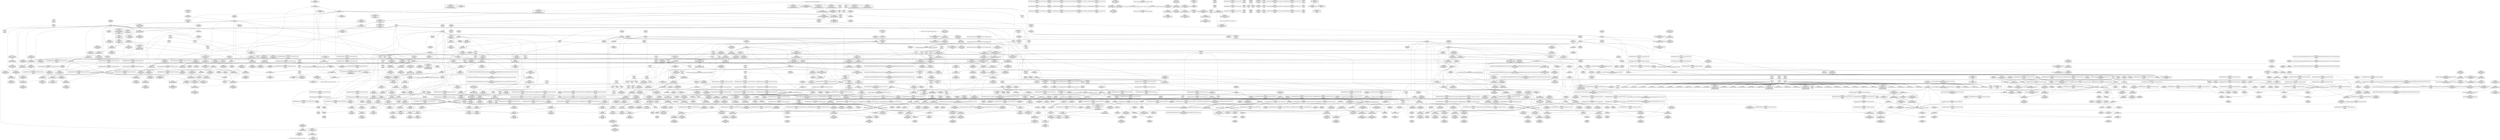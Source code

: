 digraph {
	CE0x55887a0 [shape=record,shape=Mrecord,label="{CE0x55887a0|sock_has_perm:_tmp1|*SummSource*}"]
	CE0x5606c20 [shape=record,shape=Mrecord,label="{CE0x5606c20|i64*_getelementptr_inbounds_(_13_x_i64_,_13_x_i64_*___llvm_gcov_ctr126,_i64_0,_i64_8)|*Constant*|*SummSource*}"]
	CE0x5589160 [shape=record,shape=Mrecord,label="{CE0x5589160|rcu_read_lock:_tmp1|*SummSource*}"]
	CE0x5641880 [shape=record,shape=Mrecord,label="{CE0x5641880|__rcu_read_unlock:_tmp6|include/linux/rcupdate.h,245|*SummSource*}"]
	CE0x5576f50 [shape=record,shape=Mrecord,label="{CE0x5576f50|sock_has_perm:_if.then|*SummSink*}"]
	CE0x556b800 [shape=record,shape=Mrecord,label="{CE0x556b800|_call_void_rcu_read_lock()_#10,_!dbg_!27712|security/selinux/hooks.c,207|*SummSink*}"]
	CE0x55e2630 [shape=record,shape=Mrecord,label="{CE0x55e2630|8:_%struct.sock*,_:_SCME_39,40_}"]
	CE0x5600a00 [shape=record,shape=Mrecord,label="{CE0x5600a00|task_sid:_do.end|*SummSink*}"]
	CE0x55f52d0 [shape=record,shape=Mrecord,label="{CE0x55f52d0|_call_void_rcu_lock_acquire(%struct.lockdep_map*_rcu_lock_map)_#10,_!dbg_!27711|include/linux/rcupdate.h,881|*SummSource*}"]
	CE0x561b840 [shape=record,shape=Mrecord,label="{CE0x561b840|cred_sid:_cred|Function::cred_sid&Arg::cred::|*SummSource*}"]
	CE0x56411a0 [shape=record,shape=Mrecord,label="{CE0x56411a0|rcu_read_unlock:_land.lhs.true|*SummSource*}"]
	CE0x5641810 [shape=record,shape=Mrecord,label="{CE0x5641810|__rcu_read_unlock:_tmp6|include/linux/rcupdate.h,245}"]
	CE0x5621140 [shape=record,shape=Mrecord,label="{CE0x5621140|rcu_read_lock:_tmp5|include/linux/rcupdate.h,882}"]
	CE0x56400b0 [shape=record,shape=Mrecord,label="{CE0x56400b0|rcu_read_unlock:_do.body|*SummSink*}"]
	CE0x5649490 [shape=record,shape=Mrecord,label="{CE0x5649490|i64*_getelementptr_inbounds_(_11_x_i64_,_11_x_i64_*___llvm_gcov_ctr132,_i64_0,_i64_9)|*Constant*}"]
	CE0x557db30 [shape=record,shape=Mrecord,label="{CE0x557db30|rcu_read_unlock:_if.then|*SummSource*}"]
	CE0x55e1b80 [shape=record,shape=Mrecord,label="{CE0x55e1b80|8:_%struct.sock*,_:_SCME_30,31_}"]
	CE0x559cbd0 [shape=record,shape=Mrecord,label="{CE0x559cbd0|GLOBAL:_rcu_read_lock|*Constant*|*SummSink*}"]
	CE0x5620a00 [shape=record,shape=Mrecord,label="{CE0x5620a00|rcu_read_unlock:_tmp7|include/linux/rcupdate.h,933}"]
	CE0x5678210 [shape=record,shape=Mrecord,label="{CE0x5678210|__preempt_count_add:_tmp7|./arch/x86/include/asm/preempt.h,73}"]
	CE0x55db3a0 [shape=record,shape=Mrecord,label="{CE0x55db3a0|sock_has_perm:_net1|security/selinux/hooks.c,3973|*SummSource*}"]
	CE0x563b1f0 [shape=record,shape=Mrecord,label="{CE0x563b1f0|i64*_getelementptr_inbounds_(_4_x_i64_,_4_x_i64_*___llvm_gcov_ctr133,_i64_0,_i64_1)|*Constant*|*SummSource*}"]
	CE0x56457d0 [shape=record,shape=Mrecord,label="{CE0x56457d0|rcu_read_unlock:_do.end|*SummSink*}"]
	CE0x561fd10 [shape=record,shape=Mrecord,label="{CE0x561fd10|rcu_read_lock:_tobool|include/linux/rcupdate.h,882}"]
	CE0x569f440 [shape=record,shape=Mrecord,label="{CE0x569f440|__preempt_count_add:_do.body}"]
	CE0x55cc0e0 [shape=record,shape=Mrecord,label="{CE0x55cc0e0|sock_has_perm:_tmp2|*LoadInst*|security/selinux/hooks.c,3964|*SummSource*}"]
	CE0x56a5240 [shape=record,shape=Mrecord,label="{CE0x56a5240|__preempt_count_sub:_tmp4|./arch/x86/include/asm/preempt.h,77|*SummSink*}"]
	CE0x55ee500 [shape=record,shape=Mrecord,label="{CE0x55ee500|sock_has_perm:_tmp18|security/selinux/hooks.c,3977|*SummSink*}"]
	CE0x5631e60 [shape=record,shape=Mrecord,label="{CE0x5631e60|i8*_getelementptr_inbounds_(_42_x_i8_,_42_x_i8_*_.str46,_i32_0,_i32_0)|*Constant*}"]
	CE0x561eb50 [shape=record,shape=Mrecord,label="{CE0x561eb50|rcu_read_lock:_call|include/linux/rcupdate.h,882|*SummSource*}"]
	CE0x559bbb0 [shape=record,shape=Mrecord,label="{CE0x559bbb0|rcu_lock_acquire:_indirectgoto}"]
	CE0x560ca80 [shape=record,shape=Mrecord,label="{CE0x560ca80|_ret_void,_!dbg_!27717|include/linux/rcupdate.h,245}"]
	CE0x558a060 [shape=record,shape=Mrecord,label="{CE0x558a060|task_sid:_do.body}"]
	CE0x5640800 [shape=record,shape=Mrecord,label="{CE0x5640800|rcu_read_unlock:_tmp6|include/linux/rcupdate.h,933|*SummSink*}"]
	CE0x5623150 [shape=record,shape=Mrecord,label="{CE0x5623150|GLOBAL:___llvm_gcov_ctr127|Global_var:__llvm_gcov_ctr127}"]
	CE0x5565320 [shape=record,shape=Mrecord,label="{CE0x5565320|get_current:_tmp2|*SummSink*}"]
	CE0x559c810 [shape=record,shape=Mrecord,label="{CE0x559c810|__rcu_read_lock:_entry|*SummSource*}"]
	CE0x560bd80 [shape=record,shape=Mrecord,label="{CE0x560bd80|_call_void___rcu_read_unlock()_#10,_!dbg_!27734|include/linux/rcupdate.h,937|*SummSink*}"]
	CE0x5607050 [shape=record,shape=Mrecord,label="{CE0x5607050|task_sid:_tmp19|security/selinux/hooks.c,208}"]
	CE0x55debe0 [shape=record,shape=Mrecord,label="{CE0x55debe0|GLOBAL:_rcu_read_lock.__warned|Global_var:rcu_read_lock.__warned|*SummSink*}"]
	CE0x561d0b0 [shape=record,shape=Mrecord,label="{CE0x561d0b0|rcu_read_lock:_if.end}"]
	CE0x55e3930 [shape=record,shape=Mrecord,label="{CE0x55e3930|8:_%struct.sock*,_:_SCME_55,56_}"]
	CE0x555fc00 [shape=record,shape=Mrecord,label="{CE0x555fc00|sock_has_perm:_cleanup}"]
	CE0x561b3e0 [shape=record,shape=Mrecord,label="{CE0x561b3e0|cred_sid:_entry}"]
	CE0x55fab10 [shape=record,shape=Mrecord,label="{CE0x55fab10|task_sid:_tmp9|security/selinux/hooks.c,208|*SummSource*}"]
	CE0x563f970 [shape=record,shape=Mrecord,label="{CE0x563f970|rcu_read_unlock:_tmp5|include/linux/rcupdate.h,933}"]
	CE0x55fa220 [shape=record,shape=Mrecord,label="{CE0x55fa220|i64_3|*Constant*|*SummSource*}"]
	CE0x5642850 [shape=record,shape=Mrecord,label="{CE0x5642850|_call_void_mcount()_#3}"]
	CE0x563d3f0 [shape=record,shape=Mrecord,label="{CE0x563d3f0|rcu_lock_acquire:_tmp}"]
	CE0x559b600 [shape=record,shape=Mrecord,label="{CE0x559b600|i64_1|*Constant*}"]
	CE0x5631f20 [shape=record,shape=Mrecord,label="{CE0x5631f20|i8*_getelementptr_inbounds_(_42_x_i8_,_42_x_i8_*_.str46,_i32_0,_i32_0)|*Constant*|*SummSource*}"]
	CE0x5623a40 [shape=record,shape=Mrecord,label="{CE0x5623a40|i64_3|*Constant*}"]
	CE0x5636ed0 [shape=record,shape=Mrecord,label="{CE0x5636ed0|rcu_read_unlock:_tmp15|include/linux/rcupdate.h,933|*SummSink*}"]
	CE0x563f720 [shape=record,shape=Mrecord,label="{CE0x563f720|rcu_lock_acquire:_tmp3|*SummSink*}"]
	CE0x55f9bf0 [shape=record,shape=Mrecord,label="{CE0x55f9bf0|rcu_read_lock:_tmp3|*SummSink*}"]
	CE0x55fd290 [shape=record,shape=Mrecord,label="{CE0x55fd290|_call_void_rcu_lock_acquire(%struct.lockdep_map*_rcu_lock_map)_#10,_!dbg_!27711|include/linux/rcupdate.h,881}"]
	CE0x557daa0 [shape=record,shape=Mrecord,label="{CE0x557daa0|rcu_read_unlock:_if.then}"]
	CE0x5556920 [shape=record,shape=Mrecord,label="{CE0x5556920|_ret_%struct.task_struct*_%tmp4,_!dbg_!27714|./arch/x86/include/asm/current.h,14|*SummSink*}"]
	CE0x5613530 [shape=record,shape=Mrecord,label="{CE0x5613530|GLOBAL:_lock_acquire|*Constant*}"]
	CE0x56205f0 [shape=record,shape=Mrecord,label="{CE0x56205f0|__preempt_count_add:_val|Function::__preempt_count_add&Arg::val::|*SummSource*}"]
	CE0x55d9e90 [shape=record,shape=Mrecord,label="{CE0x55d9e90|i8_2|*Constant*|*SummSource*}"]
	CE0x55fc0b0 [shape=record,shape=Mrecord,label="{CE0x55fc0b0|task_sid:_tmp8|security/selinux/hooks.c,208|*SummSource*}"]
	CE0x5571900 [shape=record,shape=Mrecord,label="{CE0x5571900|32:_%struct.sock*,_:_CRE_32,40_|*MultipleSource*|security/selinux/hooks.c,4248|Function::selinux_socket_getsockopt&Arg::sock::}"]
	CE0x561c8c0 [shape=record,shape=Mrecord,label="{CE0x561c8c0|rcu_read_unlock:_entry|*SummSink*}"]
	CE0x5600870 [shape=record,shape=Mrecord,label="{CE0x5600870|task_sid:_do.end}"]
	CE0x5619590 [shape=record,shape=Mrecord,label="{CE0x5619590|__preempt_count_add:_tmp|*SummSink*}"]
	CE0x5606ac0 [shape=record,shape=Mrecord,label="{CE0x5606ac0|i64*_getelementptr_inbounds_(_13_x_i64_,_13_x_i64_*___llvm_gcov_ctr126,_i64_0,_i64_8)|*Constant*}"]
	CE0x55da840 [shape=record,shape=Mrecord,label="{CE0x55da840|sock_has_perm:_tmp17|security/selinux/hooks.c,3976|*SummSink*}"]
	CE0x55a8960 [shape=record,shape=Mrecord,label="{CE0x55a8960|sock_has_perm:_type|security/selinux/hooks.c,3972}"]
	CE0x559b590 [shape=record,shape=Mrecord,label="{CE0x559b590|i64*_getelementptr_inbounds_(_13_x_i64_,_13_x_i64_*___llvm_gcov_ctr126,_i64_0,_i64_1)|*Constant*|*SummSink*}"]
	CE0x5685240 [shape=record,shape=Mrecord,label="{CE0x5685240|GLOBAL:___preempt_count_sub|*Constant*}"]
	CE0x568c300 [shape=record,shape=Mrecord,label="{CE0x568c300|_call_void_asm_addl_$1,_%gs:$0_,_*m,ri,*m,_dirflag_,_fpsr_,_flags_(i32*___preempt_count,_i32_%val,_i32*___preempt_count)_#3,_!dbg_!27714,_!srcloc_!27717|./arch/x86/include/asm/preempt.h,72|*SummSink*}"]
	CE0x55e5a70 [shape=record,shape=Mrecord,label="{CE0x55e5a70|i32_8|*Constant*|*SummSource*}"]
	CE0x55dd630 [shape=record,shape=Mrecord,label="{CE0x55dd630|sock_has_perm:_tmp16|security/selinux/hooks.c,3976}"]
	CE0x562fbb0 [shape=record,shape=Mrecord,label="{CE0x562fbb0|rcu_read_lock:_tmp15|include/linux/rcupdate.h,882}"]
	CE0x555b5b0 [shape=record,shape=Mrecord,label="{CE0x555b5b0|cred_sid:_tmp5|security/selinux/hooks.c,196}"]
	CE0x55eccf0 [shape=record,shape=Mrecord,label="{CE0x55eccf0|rcu_read_lock:_tobool1|include/linux/rcupdate.h,882|*SummSink*}"]
	CE0x55dd5c0 [shape=record,shape=Mrecord,label="{CE0x55dd5c0|sock_has_perm:_sclass|security/selinux/hooks.c,3976}"]
	CE0x5601c80 [shape=record,shape=Mrecord,label="{CE0x5601c80|task_sid:_bb|*SummSink*}"]
	CE0x560f0d0 [shape=record,shape=Mrecord,label="{CE0x560f0d0|__rcu_read_lock:_tmp3|*SummSource*}"]
	CE0x557ddc0 [shape=record,shape=Mrecord,label="{CE0x557ddc0|rcu_read_unlock:_do.end|*SummSource*}"]
	CE0x5681eb0 [shape=record,shape=Mrecord,label="{CE0x5681eb0|__rcu_read_lock:_do.end|*SummSink*}"]
	CE0x55de8f0 [shape=record,shape=Mrecord,label="{CE0x55de8f0|GLOBAL:_rcu_read_lock.__warned|Global_var:rcu_read_lock.__warned}"]
	CE0x5631220 [shape=record,shape=Mrecord,label="{CE0x5631220|i8*_getelementptr_inbounds_(_25_x_i8_,_25_x_i8_*_.str45,_i32_0,_i32_0)|*Constant*|*SummSink*}"]
	CE0x56c51c0 [shape=record,shape=Mrecord,label="{CE0x56c51c0|i64*_getelementptr_inbounds_(_4_x_i64_,_4_x_i64_*___llvm_gcov_ctr129,_i64_0,_i64_1)|*Constant*}"]
	CE0x5671a40 [shape=record,shape=Mrecord,label="{CE0x5671a40|__preempt_count_sub:_entry|*SummSource*}"]
	CE0x561b7d0 [shape=record,shape=Mrecord,label="{CE0x561b7d0|cred_sid:_cred|Function::cred_sid&Arg::cred::}"]
	CE0x6785500 [shape=record,shape=Mrecord,label="{CE0x6785500|selinux_socket_getsockopt:_call1|security/selinux/hooks.c,4248}"]
	CE0x559b670 [shape=record,shape=Mrecord,label="{CE0x559b670|task_sid:_tmp1}"]
	CE0x563f280 [shape=record,shape=Mrecord,label="{CE0x563f280|rcu_read_unlock:_if.end|*SummSource*}"]
	CE0x56c4e40 [shape=record,shape=Mrecord,label="{CE0x56c4e40|i64*_getelementptr_inbounds_(_4_x_i64_,_4_x_i64_*___llvm_gcov_ctr129,_i64_0,_i64_0)|*Constant*}"]
	CE0x559d900 [shape=record,shape=Mrecord,label="{CE0x559d900|task_sid:_tobool1|security/selinux/hooks.c,208|*SummSink*}"]
	CE0x55f9a40 [shape=record,shape=Mrecord,label="{CE0x55f9a40|task_sid:_tmp}"]
	CE0x55e1550 [shape=record,shape=Mrecord,label="{CE0x55e1550|8:_%struct.sock*,_:_SCME_25,26_}"]
	CE0x5682c50 [shape=record,shape=Mrecord,label="{CE0x5682c50|rcu_lock_release:_tmp5|include/linux/rcupdate.h,423|*SummSource*}"]
	CE0x56a3570 [shape=record,shape=Mrecord,label="{CE0x56a3570|__preempt_count_add:_tmp3|*SummSink*}"]
	CE0x5613840 [shape=record,shape=Mrecord,label="{CE0x5613840|i64*_getelementptr_inbounds_(_4_x_i64_,_4_x_i64_*___llvm_gcov_ctr130,_i64_0,_i64_3)|*Constant*}"]
	CE0x5558140 [shape=record,shape=Mrecord,label="{CE0x5558140|GLOBAL:_get_current|*Constant*|*SummSource*}"]
	CE0x55ee150 [shape=record,shape=Mrecord,label="{CE0x55ee150|rcu_read_lock:_tmp11|include/linux/rcupdate.h,882|*SummSource*}"]
	CE0x56a33c0 [shape=record,shape=Mrecord,label="{CE0x56a33c0|i64*_getelementptr_inbounds_(_4_x_i64_,_4_x_i64_*___llvm_gcov_ctr129,_i64_0,_i64_2)|*Constant*}"]
	CE0x56018c0 [shape=record,shape=Mrecord,label="{CE0x56018c0|COLLAPSED:_GCMRE___llvm_gcov_ctr131_internal_global_2_x_i64_zeroinitializer:_elem_0:default:}"]
	CE0x56703c0 [shape=record,shape=Mrecord,label="{CE0x56703c0|_call_void_lock_release(%struct.lockdep_map*_%map,_i32_1,_i64_ptrtoint_(i8*_blockaddress(_rcu_lock_release,_%__here)_to_i64))_#10,_!dbg_!27716|include/linux/rcupdate.h,423|*SummSource*}"]
	CE0x563be20 [shape=record,shape=Mrecord,label="{CE0x563be20|rcu_read_unlock:_tobool1|include/linux/rcupdate.h,933|*SummSource*}"]
	CE0x5634ae0 [shape=record,shape=Mrecord,label="{CE0x5634ae0|rcu_read_lock:_tmp20|include/linux/rcupdate.h,882|*SummSource*}"]
	"CONST[source:0(mediator),value:2(dynamic)][purpose:{object}]"
	CE0x560c0f0 [shape=record,shape=Mrecord,label="{CE0x560c0f0|GLOBAL:___rcu_read_unlock|*Constant*|*SummSource*}"]
	CE0x555b3e0 [shape=record,shape=Mrecord,label="{CE0x555b3e0|cred_sid:_tmp4|*LoadInst*|security/selinux/hooks.c,196|*SummSink*}"]
	CE0x569f130 [shape=record,shape=Mrecord,label="{CE0x569f130|__rcu_read_unlock:_tmp7|include/linux/rcupdate.h,245|*SummSource*}"]
	CE0x55f9130 [shape=record,shape=Mrecord,label="{CE0x55f9130|i64_3|*Constant*}"]
	CE0x561db00 [shape=record,shape=Mrecord,label="{CE0x561db00|rcu_read_lock:_tmp5|include/linux/rcupdate.h,882|*SummSink*}"]
	CE0x5614770 [shape=record,shape=Mrecord,label="{CE0x5614770|i64_ptrtoint_(i8*_blockaddress(_rcu_lock_acquire,_%__here)_to_i64)|*Constant*}"]
	CE0x5551bc0 [shape=record,shape=Mrecord,label="{CE0x5551bc0|selinux_socket_getsockopt:_sock|Function::selinux_socket_getsockopt&Arg::sock::}"]
	CE0x55eb360 [shape=record,shape=Mrecord,label="{CE0x55eb360|__preempt_count_add:_tmp6|./arch/x86/include/asm/preempt.h,73|*SummSource*}"]
	CE0x55ed140 [shape=record,shape=Mrecord,label="{CE0x55ed140|rcu_read_lock:_tmp9|include/linux/rcupdate.h,882|*SummSource*}"]
	CE0x55cf1d0 [shape=record,shape=Mrecord,label="{CE0x55cf1d0|i64*_getelementptr_inbounds_(_13_x_i64_,_13_x_i64_*___llvm_gcov_ctr126,_i64_0,_i64_9)|*Constant*|*SummSink*}"]
	CE0x560dc10 [shape=record,shape=Mrecord,label="{CE0x560dc10|rcu_lock_acquire:___here}"]
	CE0x560dd00 [shape=record,shape=Mrecord,label="{CE0x560dd00|rcu_lock_acquire:_tmp2|*SummSource*}"]
	CE0x562a360 [shape=record,shape=Mrecord,label="{CE0x562a360|rcu_read_lock:_tmp4|include/linux/rcupdate.h,882|*SummSource*}"]
	CE0x55695d0 [shape=record,shape=Mrecord,label="{CE0x55695d0|sock_has_perm:_tmp7|security/selinux/hooks.c,3969}"]
	CE0x55ed4a0 [shape=record,shape=Mrecord,label="{CE0x55ed4a0|i64*_getelementptr_inbounds_(_11_x_i64_,_11_x_i64_*___llvm_gcov_ctr127,_i64_0,_i64_8)|*Constant*|*SummSink*}"]
	CE0x563fa80 [shape=record,shape=Mrecord,label="{CE0x563fa80|rcu_read_unlock:_tmp5|include/linux/rcupdate.h,933|*SummSource*}"]
	CE0x5605450 [shape=record,shape=Mrecord,label="{CE0x5605450|i64_6|*Constant*}"]
	CE0x55e8e90 [shape=record,shape=Mrecord,label="{CE0x55e8e90|sock_has_perm:_tmp11|security/selinux/hooks.c,3970}"]
	CE0x5585250 [shape=record,shape=Mrecord,label="{CE0x5585250|rcu_read_unlock:_tmp11|include/linux/rcupdate.h,933|*SummSink*}"]
	CE0x5622430 [shape=record,shape=Mrecord,label="{CE0x5622430|GLOBAL:_rcu_read_unlock.__warned|Global_var:rcu_read_unlock.__warned}"]
	CE0x563a550 [shape=record,shape=Mrecord,label="{CE0x563a550|_call_void_mcount()_#3|*SummSink*}"]
	CE0x55fe8e0 [shape=record,shape=Mrecord,label="{CE0x55fe8e0|i64_0|*Constant*}"]
	CE0x55cc9d0 [shape=record,shape=Mrecord,label="{CE0x55cc9d0|i8*_getelementptr_inbounds_(_41_x_i8_,_41_x_i8_*_.str44,_i32_0,_i32_0)|*Constant*}"]
	CE0x55f5ff0 [shape=record,shape=Mrecord,label="{CE0x55f5ff0|task_sid:_tobool1|security/selinux/hooks.c,208}"]
	CE0x559adf0 [shape=record,shape=Mrecord,label="{CE0x559adf0|GLOBAL:___preempt_count|Global_var:__preempt_count|*SummSource*}"]
	CE0x55e6940 [shape=record,shape=Mrecord,label="{CE0x55e6940|sock_has_perm:_tmp6|security/selinux/hooks.c,3969}"]
	CE0x55e5ae0 [shape=record,shape=Mrecord,label="{CE0x55e5ae0|i32_8|*Constant*|*SummSink*}"]
	CE0x5646880 [shape=record,shape=Mrecord,label="{CE0x5646880|rcu_read_unlock:_tobool1|include/linux/rcupdate.h,933}"]
	CE0x56a3d80 [shape=record,shape=Mrecord,label="{CE0x56a3d80|i64*_getelementptr_inbounds_(_4_x_i64_,_4_x_i64_*___llvm_gcov_ctr134,_i64_0,_i64_2)|*Constant*|*SummSource*}"]
	CE0x5635e60 [shape=record,shape=Mrecord,label="{CE0x5635e60|rcu_read_lock:_tmp22|include/linux/rcupdate.h,884|*SummSource*}"]
	CE0x5570c50 [shape=record,shape=Mrecord,label="{CE0x5570c50|_call_void_mcount()_#3|*SummSource*}"]
	CE0x55e3210 [shape=record,shape=Mrecord,label="{CE0x55e3210|8:_%struct.sock*,_:_SCME_49,50_}"]
	CE0x56425d0 [shape=record,shape=Mrecord,label="{CE0x56425d0|rcu_lock_release:_tmp3|*SummSink*}"]
	CE0x5634750 [shape=record,shape=Mrecord,label="{CE0x5634750|rcu_read_lock:_tmp21|include/linux/rcupdate.h,884|*SummSource*}"]
	CE0x563e180 [shape=record,shape=Mrecord,label="{CE0x563e180|rcu_read_unlock:_tmp1|*SummSink*}"]
	CE0x560e210 [shape=record,shape=Mrecord,label="{CE0x560e210|i64_1|*Constant*}"]
	CE0x55fe7a0 [shape=record,shape=Mrecord,label="{CE0x55fe7a0|i64_2|*Constant*}"]
	CE0x56870a0 [shape=record,shape=Mrecord,label="{CE0x56870a0|rcu_lock_release:_indirectgoto}"]
	CE0x5675360 [shape=record,shape=Mrecord,label="{CE0x5675360|rcu_lock_acquire:___here|*SummSource*}"]
	CE0x55dc580 [shape=record,shape=Mrecord,label="{CE0x55dc580|sock_has_perm:_sk4|security/selinux/hooks.c,3974}"]
	CE0x5677760 [shape=record,shape=Mrecord,label="{CE0x5677760|__preempt_count_add:_tmp4|./arch/x86/include/asm/preempt.h,72}"]
	CE0x559d7d0 [shape=record,shape=Mrecord,label="{CE0x559d7d0|task_sid:_tmp9|security/selinux/hooks.c,208|*SummSink*}"]
	CE0x555ba40 [shape=record,shape=Mrecord,label="{CE0x555ba40|task_sid:_do.body5}"]
	CE0x56234c0 [shape=record,shape=Mrecord,label="{CE0x56234c0|i64*_getelementptr_inbounds_(_4_x_i64_,_4_x_i64_*___llvm_gcov_ctr128,_i64_0,_i64_0)|*Constant*}"]
	CE0x55e2760 [shape=record,shape=Mrecord,label="{CE0x55e2760|8:_%struct.sock*,_:_SCME_40,41_}"]
	CE0x562a1c0 [shape=record,shape=Mrecord,label="{CE0x562a1c0|rcu_read_lock:_tmp4|include/linux/rcupdate.h,882}"]
	CE0x5672870 [shape=record,shape=Mrecord,label="{CE0x5672870|i64*_getelementptr_inbounds_(_4_x_i64_,_4_x_i64_*___llvm_gcov_ctr134,_i64_0,_i64_0)|*Constant*|*SummSink*}"]
	CE0x5598ef0 [shape=record,shape=Mrecord,label="{CE0x5598ef0|sock_has_perm:_bb|*SummSource*}"]
	CE0x561bf30 [shape=record,shape=Mrecord,label="{CE0x561bf30|GLOBAL:_rcu_read_unlock|*Constant*}"]
	CE0x5579190 [shape=record,shape=Mrecord,label="{CE0x5579190|sock_has_perm:_tmp9|security/selinux/hooks.c,3969|*SummSink*}"]
	CE0x55597f0 [shape=record,shape=Mrecord,label="{CE0x55597f0|COLLAPSED:_GCMRE___llvm_gcov_ctr365_internal_global_2_x_i64_zeroinitializer:_elem_0:default:}"]
	CE0x55dea70 [shape=record,shape=Mrecord,label="{CE0x55dea70|GLOBAL:_rcu_read_lock.__warned|Global_var:rcu_read_lock.__warned|*SummSource*}"]
	CE0x55a80c0 [shape=record,shape=Mrecord,label="{CE0x55a80c0|sock_has_perm:_tmp14|security/selinux/hooks.c,3972|*SummSink*}"]
	CE0x5615fd0 [shape=record,shape=Mrecord,label="{CE0x5615fd0|i64*_getelementptr_inbounds_(_4_x_i64_,_4_x_i64_*___llvm_gcov_ctr128,_i64_0,_i64_1)|*Constant*}"]
	CE0x5603fc0 [shape=record,shape=Mrecord,label="{CE0x5603fc0|task_sid:_tmp13|security/selinux/hooks.c,208}"]
	CE0x5551d20 [shape=record,shape=Mrecord,label="{CE0x5551d20|get_current:_entry|*SummSource*}"]
	CE0x56432b0 [shape=record,shape=Mrecord,label="{CE0x56432b0|rcu_read_unlock:_tmp11|include/linux/rcupdate.h,933|*SummSource*}"]
	CE0x55623f0 [shape=record,shape=Mrecord,label="{CE0x55623f0|i64*_getelementptr_inbounds_(_13_x_i64_,_13_x_i64_*___llvm_gcov_ctr126,_i64_0,_i64_0)|*Constant*|*SummSink*}"]
	CE0x561b080 [shape=record,shape=Mrecord,label="{CE0x561b080|GLOBAL:_cred_sid|*Constant*}"]
	CE0x55e1f10 [shape=record,shape=Mrecord,label="{CE0x55e1f10|8:_%struct.sock*,_:_SCME_33,34_}"]
	CE0x5609ab0 [shape=record,shape=Mrecord,label="{CE0x5609ab0|rcu_lock_acquire:_entry|*SummSink*}"]
	CE0x56a4590 [shape=record,shape=Mrecord,label="{CE0x56a4590|i64*_getelementptr_inbounds_(_4_x_i64_,_4_x_i64_*___llvm_gcov_ctr129,_i64_0,_i64_3)|*Constant*|*SummSink*}"]
	CE0x5579120 [shape=record,shape=Mrecord,label="{CE0x5579120|sock_has_perm:_tmp9|security/selinux/hooks.c,3969|*SummSource*}"]
	CE0x55ea610 [shape=record,shape=Mrecord,label="{CE0x55ea610|sock_has_perm:_tmp5|security/selinux/hooks.c,3966|*SummSource*}"]
	CE0x55dce50 [shape=record,shape=Mrecord,label="{CE0x55dce50|sock_has_perm:_sid5|security/selinux/hooks.c,3976|*SummSource*}"]
	CE0x55de040 [shape=record,shape=Mrecord,label="{CE0x55de040|sock_has_perm:_call6|security/selinux/hooks.c,3976}"]
	CE0x561c070 [shape=record,shape=Mrecord,label="{CE0x561c070|_call_void_rcu_read_unlock()_#10,_!dbg_!27748|security/selinux/hooks.c,209}"]
	CE0x55de7b0 [shape=record,shape=Mrecord,label="{CE0x55de7b0|i32_(i32,_i32,_i16,_i32,_%struct.common_audit_data*)*_bitcast_(i32_(i32,_i32,_i16,_i32,_%struct.common_audit_data.495*)*_avc_has_perm_to_i32_(i32,_i32,_i16,_i32,_%struct.common_audit_data*)*)|*Constant*|*SummSink*}"]
	CE0x560db40 [shape=record,shape=Mrecord,label="{CE0x560db40|void_(i32*,_i32,_i32*)*_asm_addl_$1,_%gs:$0_,_*m,ri,*m,_dirflag_,_fpsr_,_flags_|*SummSink*}"]
	CE0x5671740 [shape=record,shape=Mrecord,label="{CE0x5671740|GLOBAL:___preempt_count_sub|*Constant*|*SummSource*}"]
	CE0x55ddb20 [shape=record,shape=Mrecord,label="{CE0x55ddb20|i32_4|*Constant*}"]
	CE0x559d330 [shape=record,shape=Mrecord,label="{CE0x559d330|__rcu_read_lock:_entry|*SummSink*}"]
	CE0x562a880 [shape=record,shape=Mrecord,label="{CE0x562a880|__preempt_count_sub:_sub|./arch/x86/include/asm/preempt.h,77|*SummSource*}"]
	CE0x5642e90 [shape=record,shape=Mrecord,label="{CE0x5642e90|rcu_read_unlock:_tmp10|include/linux/rcupdate.h,933|*SummSource*}"]
	CE0x55d4e30 [shape=record,shape=Mrecord,label="{CE0x55d4e30|__preempt_count_sub:_tmp5|./arch/x86/include/asm/preempt.h,77}"]
	CE0x563aac0 [shape=record,shape=Mrecord,label="{CE0x563aac0|_call_void_asm_sideeffect_,_memory_,_dirflag_,_fpsr_,_flags_()_#3,_!dbg_!27714,_!srcloc_!27715|include/linux/rcupdate.h,239}"]
	CE0x555b750 [shape=record,shape=Mrecord,label="{CE0x555b750|task_sid:_if.end}"]
	CE0x55586c0 [shape=record,shape=Mrecord,label="{CE0x55586c0|sock_has_perm:_entry|*SummSource*}"]
	CE0x5615770 [shape=record,shape=Mrecord,label="{CE0x5615770|__rcu_read_lock:_tmp1}"]
	CE0x55e8030 [shape=record,shape=Mrecord,label="{CE0x55e8030|i64_0|*Constant*|*SummSink*}"]
	CE0x5577050 [shape=record,shape=Mrecord,label="{CE0x5577050|i64*_getelementptr_inbounds_(_2_x_i64_,_2_x_i64_*___llvm_gcov_ctr98,_i64_0,_i64_0)|*Constant*|*SummSource*}"]
	CE0x55eaf40 [shape=record,shape=Mrecord,label="{CE0x55eaf40|__preempt_count_sub:_tmp2}"]
	CE0x55601e0 [shape=record,shape=Mrecord,label="{CE0x55601e0|avc_has_perm:_tsid|Function::avc_has_perm&Arg::tsid::|*SummSink*}"]
	CE0x56489e0 [shape=record,shape=Mrecord,label="{CE0x56489e0|i64*_getelementptr_inbounds_(_11_x_i64_,_11_x_i64_*___llvm_gcov_ctr132,_i64_0,_i64_8)|*Constant*|*SummSource*}"]
	CE0x55fe170 [shape=record,shape=Mrecord,label="{CE0x55fe170|rcu_read_lock:_land.lhs.true2|*SummSource*}"]
	CE0x55eabe0 [shape=record,shape=Mrecord,label="{CE0x55eabe0|i8_0|*Constant*|*SummSink*}"]
	CE0x5604bc0 [shape=record,shape=Mrecord,label="{CE0x5604bc0|task_sid:_tobool4|security/selinux/hooks.c,208}"]
	CE0x55f6570 [shape=record,shape=Mrecord,label="{CE0x55f6570|cred_sid:_tmp3|*SummSource*}"]
	CE0x5613e60 [shape=record,shape=Mrecord,label="{CE0x5613e60|i32_0|*Constant*}"]
	CE0x5570be0 [shape=record,shape=Mrecord,label="{CE0x5570be0|_call_void_mcount()_#3}"]
	CE0x55ecd80 [shape=record,shape=Mrecord,label="{CE0x55ecd80|rcu_read_lock:_tobool1|include/linux/rcupdate.h,882}"]
	CE0x5686070 [shape=record,shape=Mrecord,label="{CE0x5686070|rcu_lock_acquire:_tmp7|*SummSource*}"]
	CE0x55f6a50 [shape=record,shape=Mrecord,label="{CE0x55f6a50|rcu_lock_acquire:_map|Function::rcu_lock_acquire&Arg::map::|*SummSink*}"]
	CE0x5621e20 [shape=record,shape=Mrecord,label="{CE0x5621e20|rcu_read_lock:_tmp7|include/linux/rcupdate.h,882|*SummSource*}"]
	CE0x55e7300 [shape=record,shape=Mrecord,label="{CE0x55e7300|sock_has_perm:_cmp|security/selinux/hooks.c,3969}"]
	CE0x56396b0 [shape=record,shape=Mrecord,label="{CE0x56396b0|__rcu_read_lock:_tmp7|include/linux/rcupdate.h,240}"]
	CE0x55fc040 [shape=record,shape=Mrecord,label="{CE0x55fc040|task_sid:_tmp8|security/selinux/hooks.c,208|*SummSink*}"]
	CE0x5573260 [shape=record,shape=Mrecord,label="{CE0x5573260|32:_%struct.sock*,_:_CRE_16,24_|*MultipleSource*|security/selinux/hooks.c,4248|Function::selinux_socket_getsockopt&Arg::sock::}"]
	CE0x564bcf0 [shape=record,shape=Mrecord,label="{CE0x564bcf0|_call_void_lockdep_rcu_suspicious(i8*_getelementptr_inbounds_(_25_x_i8_,_25_x_i8_*_.str45,_i32_0,_i32_0),_i32_934,_i8*_getelementptr_inbounds_(_44_x_i8_,_44_x_i8_*_.str47,_i32_0,_i32_0))_#10,_!dbg_!27726|include/linux/rcupdate.h,933|*SummSink*}"]
	CE0x55dd7b0 [shape=record,shape=Mrecord,label="{CE0x55dd7b0|sock_has_perm:_tmp16|security/selinux/hooks.c,3976|*SummSource*}"]
	CE0x5588a30 [shape=record,shape=Mrecord,label="{CE0x5588a30|8:_%struct.sock*,_:_SCME_16,18_|*MultipleSource*|security/selinux/hooks.c, 3966|security/selinux/hooks.c,3966|security/selinux/hooks.c,3966}"]
	CE0x556c080 [shape=record,shape=Mrecord,label="{CE0x556c080|task_sid:_tmp2|*SummSource*}"]
	CE0x5584b00 [shape=record,shape=Mrecord,label="{CE0x5584b00|sock_has_perm:_tmp20|security/selinux/hooks.c,3977|*SummSource*}"]
	CE0x5562750 [shape=record,shape=Mrecord,label="{CE0x5562750|i64*_getelementptr_inbounds_(_13_x_i64_,_13_x_i64_*___llvm_gcov_ctr126,_i64_0,_i64_0)|*Constant*}"]
	CE0x561bb40 [shape=record,shape=Mrecord,label="{CE0x561bb40|_ret_i32_%tmp6,_!dbg_!27716|security/selinux/hooks.c,197}"]
	CE0x5620770 [shape=record,shape=Mrecord,label="{CE0x5620770|_call_void_asm_sideeffect_,_memory_,_dirflag_,_fpsr_,_flags_()_#3,_!dbg_!27714,_!srcloc_!27715|include/linux/rcupdate.h,239|*SummSource*}"]
	CE0x55f86a0 [shape=record,shape=Mrecord,label="{CE0x55f86a0|COLLAPSED:_GCMRE___llvm_gcov_ctr126_internal_global_13_x_i64_zeroinitializer:_elem_0:default:}"]
	CE0x5620970 [shape=record,shape=Mrecord,label="{CE0x5620970|_ret_void,_!dbg_!27719|./arch/x86/include/asm/preempt.h,73|*SummSink*}"]
	CE0x5552390 [shape=record,shape=Mrecord,label="{CE0x5552390|selinux_socket_getsockopt:_tmp}"]
	CE0x55920d0 [shape=record,shape=Mrecord,label="{CE0x55920d0|_ret_i32_%retval.0,_!dbg_!27740|security/selinux/hooks.c,3977}"]
	CE0x5675890 [shape=record,shape=Mrecord,label="{CE0x5675890|__preempt_count_sub:_tmp1}"]
	CE0x555af70 [shape=record,shape=Mrecord,label="{CE0x555af70|task_sid:_tmp11|security/selinux/hooks.c,208|*SummSink*}"]
	CE0x556c8c0 [shape=record,shape=Mrecord,label="{CE0x556c8c0|task_sid:_real_cred|security/selinux/hooks.c,208}"]
	CE0x5604d20 [shape=record,shape=Mrecord,label="{CE0x5604d20|task_sid:_tobool4|security/selinux/hooks.c,208|*SummSource*}"]
	CE0x56709e0 [shape=record,shape=Mrecord,label="{CE0x56709e0|__rcu_read_unlock:_bb|*SummSink*}"]
	CE0x55e8ac0 [shape=record,shape=Mrecord,label="{CE0x55e8ac0|sock_has_perm:_tmp10|security/selinux/hooks.c,3969|*SummSource*}"]
	CE0x55524f0 [shape=record,shape=Mrecord,label="{CE0x55524f0|get_current:_entry|*SummSink*}"]
	CE0x555fb10 [shape=record,shape=Mrecord,label="{CE0x555fb10|sock_has_perm:_if.end|*SummSink*}"]
	CE0x55ea0f0 [shape=record,shape=Mrecord,label="{CE0x55ea0f0|sock_has_perm:_tmp4|security/selinux/hooks.c,3966}"]
	CE0x564bbc0 [shape=record,shape=Mrecord,label="{CE0x564bbc0|_call_void_lockdep_rcu_suspicious(i8*_getelementptr_inbounds_(_25_x_i8_,_25_x_i8_*_.str45,_i32_0,_i32_0),_i32_934,_i8*_getelementptr_inbounds_(_44_x_i8_,_44_x_i8_*_.str47,_i32_0,_i32_0))_#10,_!dbg_!27726|include/linux/rcupdate.h,933|*SummSource*}"]
	CE0x563bd50 [shape=record,shape=Mrecord,label="{CE0x563bd50|i64*_getelementptr_inbounds_(_4_x_i64_,_4_x_i64_*___llvm_gcov_ctr130,_i64_0,_i64_1)|*Constant*|*SummSource*}"]
	CE0x5573090 [shape=record,shape=Mrecord,label="{CE0x5573090|selinux_socket_getsockopt:_tmp4|*LoadInst*|security/selinux/hooks.c,4248|*SummSource*}"]
	CE0x55f9740 [shape=record,shape=Mrecord,label="{CE0x55f9740|i64*_getelementptr_inbounds_(_13_x_i64_,_13_x_i64_*___llvm_gcov_ctr126,_i64_0,_i64_0)|*Constant*|*SummSource*}"]
	CE0x5672110 [shape=record,shape=Mrecord,label="{CE0x5672110|__preempt_count_sub:_entry|*SummSink*}"]
	CE0x5632410 [shape=record,shape=Mrecord,label="{CE0x5632410|i64*_getelementptr_inbounds_(_11_x_i64_,_11_x_i64_*___llvm_gcov_ctr127,_i64_0,_i64_9)|*Constant*|*SummSource*}"]
	CE0x5683600 [shape=record,shape=Mrecord,label="{CE0x5683600|i64*_getelementptr_inbounds_(_4_x_i64_,_4_x_i64_*___llvm_gcov_ctr133,_i64_0,_i64_3)|*Constant*|*SummSink*}"]
	CE0x5638010 [shape=record,shape=Mrecord,label="{CE0x5638010|i32_1|*Constant*}"]
	CE0x55e4510 [shape=record,shape=Mrecord,label="{CE0x55e4510|task_sid:_task|Function::task_sid&Arg::task::|*SummSink*}"]
	CE0x55e6780 [shape=record,shape=Mrecord,label="{CE0x55e6780|16:_i32,_24:_i16,_:_CRE_24,26_|*MultipleSource*|*LoadInst*|security/selinux/hooks.c,3964|security/selinux/hooks.c,3964|security/selinux/hooks.c,3969}"]
	CE0x55f58e0 [shape=record,shape=Mrecord,label="{CE0x55f58e0|cred_sid:_tmp2}"]
	CE0x5619650 [shape=record,shape=Mrecord,label="{CE0x5619650|__rcu_read_lock:_bb}"]
	CE0x55a53a0 [shape=record,shape=Mrecord,label="{CE0x55a53a0|sock_has_perm:_sk_security|security/selinux/hooks.c,3964}"]
	CE0x5573340 [shape=record,shape=Mrecord,label="{CE0x5573340|32:_%struct.sock*,_:_CRE_24,32_|*MultipleSource*|security/selinux/hooks.c,4248|Function::selinux_socket_getsockopt&Arg::sock::}"]
	CE0x55a7d50 [shape=record,shape=Mrecord,label="{CE0x55a7d50|sock_has_perm:_tmp13|security/selinux/hooks.c,3972}"]
	CE0x55f6e40 [shape=record,shape=Mrecord,label="{CE0x55f6e40|task_sid:_tmp4|*LoadInst*|security/selinux/hooks.c,208|*SummSource*}"]
	CE0x5621880 [shape=record,shape=Mrecord,label="{CE0x5621880|i64*_getelementptr_inbounds_(_11_x_i64_,_11_x_i64_*___llvm_gcov_ctr132,_i64_0,_i64_1)|*Constant*|*SummSource*}"]
	CE0x5639060 [shape=record,shape=Mrecord,label="{CE0x5639060|__preempt_count_add:_entry}"]
	"CONST[source:2(external),value:2(dynamic)][purpose:{subject}]"
	CE0x563e7d0 [shape=record,shape=Mrecord,label="{CE0x563e7d0|rcu_read_unlock:_tmp4|include/linux/rcupdate.h,933|*SummSink*}"]
	CE0x5607ba0 [shape=record,shape=Mrecord,label="{CE0x5607ba0|_call_void_lockdep_rcu_suspicious(i8*_getelementptr_inbounds_(_25_x_i8_,_25_x_i8_*_.str3,_i32_0,_i32_0),_i32_208,_i8*_getelementptr_inbounds_(_41_x_i8_,_41_x_i8_*_.str44,_i32_0,_i32_0))_#10,_!dbg_!27732|security/selinux/hooks.c,208}"]
	CE0x5578960 [shape=record,shape=Mrecord,label="{CE0x5578960|selinux_socket_getsockopt:_tmp3|*SummSink*}"]
	CE0x55763c0 [shape=record,shape=Mrecord,label="{CE0x55763c0|_call_void_mcount()_#3|*SummSource*}"]
	CE0x564cf70 [shape=record,shape=Mrecord,label="{CE0x564cf70|i64*_getelementptr_inbounds_(_4_x_i64_,_4_x_i64_*___llvm_gcov_ctr130,_i64_0,_i64_2)|*Constant*|*SummSink*}"]
	CE0x559e320 [shape=record,shape=Mrecord,label="{CE0x559e320|i64*_getelementptr_inbounds_(_2_x_i64_,_2_x_i64_*___llvm_gcov_ctr98,_i64_0,_i64_1)|*Constant*}"]
	CE0x563d040 [shape=record,shape=Mrecord,label="{CE0x563d040|i64*_getelementptr_inbounds_(_11_x_i64_,_11_x_i64_*___llvm_gcov_ctr132,_i64_0,_i64_0)|*Constant*}"]
	CE0x5648c80 [shape=record,shape=Mrecord,label="{CE0x5648c80|i64*_getelementptr_inbounds_(_11_x_i64_,_11_x_i64_*___llvm_gcov_ctr132,_i64_0,_i64_8)|*Constant*|*SummSink*}"]
	CE0x560b430 [shape=record,shape=Mrecord,label="{CE0x560b430|rcu_lock_release:_map|Function::rcu_lock_release&Arg::map::}"]
	CE0x55e7d40 [shape=record,shape=Mrecord,label="{CE0x55e7d40|i64_0|*Constant*}"]
	CE0x56013f0 [shape=record,shape=Mrecord,label="{CE0x56013f0|GLOBAL:___llvm_gcov_ctr126|Global_var:__llvm_gcov_ctr126|*SummSink*}"]
	CE0x555ce80 [shape=record,shape=Mrecord,label="{CE0x555ce80|avc_has_perm:_ssid|Function::avc_has_perm&Arg::ssid::|*SummSink*}"]
	CE0x561f030 [shape=record,shape=Mrecord,label="{CE0x561f030|rcu_read_unlock:_tmp2|*SummSource*}"]
	CE0x557d700 [shape=record,shape=Mrecord,label="{CE0x557d700|_ret_void,_!dbg_!27735|include/linux/rcupdate.h,884|*SummSource*}"]
	CE0x55f9020 [shape=record,shape=Mrecord,label="{CE0x55f9020|task_sid:_call|security/selinux/hooks.c,208|*SummSink*}"]
	CE0x5557600 [shape=record,shape=Mrecord,label="{CE0x5557600|selinux_socket_getsockopt:_sk|security/selinux/hooks.c,4248|*SummSource*}"]
	CE0x568e730 [shape=record,shape=Mrecord,label="{CE0x568e730|__preempt_count_sub:_tmp1|*SummSource*}"]
	CE0x55e4200 [shape=record,shape=Mrecord,label="{CE0x55e4200|task_sid:_entry|*SummSink*}"]
	CE0x5641e10 [shape=record,shape=Mrecord,label="{CE0x5641e10|rcu_lock_acquire:_bb|*SummSink*}"]
	CE0x56339e0 [shape=record,shape=Mrecord,label="{CE0x56339e0|_call_void_lockdep_rcu_suspicious(i8*_getelementptr_inbounds_(_25_x_i8_,_25_x_i8_*_.str45,_i32_0,_i32_0),_i32_883,_i8*_getelementptr_inbounds_(_42_x_i8_,_42_x_i8_*_.str46,_i32_0,_i32_0))_#10,_!dbg_!27728|include/linux/rcupdate.h,882}"]
	CE0x5629050 [shape=record,shape=Mrecord,label="{CE0x5629050|i64_1|*Constant*}"]
	CE0x561f470 [shape=record,shape=Mrecord,label="{CE0x561f470|rcu_read_lock:_if.then|*SummSource*}"]
	CE0x5632e00 [shape=record,shape=Mrecord,label="{CE0x5632e00|rcu_read_lock:_tmp17|include/linux/rcupdate.h,882|*SummSource*}"]
	CE0x55cd030 [shape=record,shape=Mrecord,label="{CE0x55cd030|task_sid:_tmp23|security/selinux/hooks.c,208}"]
	CE0x55e36d0 [shape=record,shape=Mrecord,label="{CE0x55e36d0|8:_%struct.sock*,_:_SCME_53,54_}"]
	CE0x55f91a0 [shape=record,shape=Mrecord,label="{CE0x55f91a0|task_sid:_tobool|security/selinux/hooks.c,208|*SummSink*}"]
	CE0x55e4820 [shape=record,shape=Mrecord,label="{CE0x55e4820|_ret_i32_%call7,_!dbg_!27749|security/selinux/hooks.c,210|*SummSource*}"]
	CE0x55e59b0 [shape=record,shape=Mrecord,label="{CE0x55e59b0|i32_8|*Constant*}"]
	CE0x5685a30 [shape=record,shape=Mrecord,label="{CE0x5685a30|__rcu_read_lock:_tmp2|*SummSource*}"]
	CE0x5575940 [shape=record,shape=Mrecord,label="{CE0x5575940|i64*_getelementptr_inbounds_(_4_x_i64_,_4_x_i64_*___llvm_gcov_ctr128,_i64_0,_i64_2)|*Constant*|*SummSource*}"]
	CE0x555ae40 [shape=record,shape=Mrecord,label="{CE0x555ae40|task_sid:_tmp11|security/selinux/hooks.c,208|*SummSource*}"]
	CE0x55f8410 [shape=record,shape=Mrecord,label="{CE0x55f8410|cred_sid:_tmp1|*SummSink*}"]
	CE0x555b920 [shape=record,shape=Mrecord,label="{CE0x555b920|task_sid:_if.end|*SummSink*}"]
	CE0x563e8f0 [shape=record,shape=Mrecord,label="{CE0x563e8f0|rcu_read_unlock:_tmp5|include/linux/rcupdate.h,933|*SummSink*}"]
	CE0x55e8c10 [shape=record,shape=Mrecord,label="{CE0x55e8c10|sock_has_perm:_tmp10|security/selinux/hooks.c,3969|*SummSink*}"]
	CE0x55f8080 [shape=record,shape=Mrecord,label="{CE0x55f8080|task_sid:_call|security/selinux/hooks.c,208|*SummSource*}"]
	CE0x55a5560 [shape=record,shape=Mrecord,label="{CE0x55a5560|sock_has_perm:_sk_security|security/selinux/hooks.c,3964|*SummSink*}"]
	CE0x6843330 [shape=record,shape=Mrecord,label="{CE0x6843330|selinux_socket_getsockopt:_sk|security/selinux/hooks.c,4248|*SummSink*}"]
	CE0x56879f0 [shape=record,shape=Mrecord,label="{CE0x56879f0|rcu_lock_release:_bb|*SummSource*}"]
	CE0x5614430 [shape=record,shape=Mrecord,label="{CE0x5614430|%struct.lockdep_map*_null|*Constant*|*SummSource*}"]
	CE0x560b600 [shape=record,shape=Mrecord,label="{CE0x560b600|rcu_lock_release:_map|Function::rcu_lock_release&Arg::map::|*SummSink*}"]
	CE0x561f380 [shape=record,shape=Mrecord,label="{CE0x561f380|rcu_read_lock:_if.then}"]
	CE0x556d370 [shape=record,shape=Mrecord,label="{CE0x556d370|i64*_getelementptr_inbounds_(_13_x_i64_,_13_x_i64_*___llvm_gcov_ctr126,_i64_0,_i64_1)|*Constant*}"]
	CE0x5585a40 [shape=record,shape=Mrecord,label="{CE0x5585a40|i64_6|*Constant*}"]
	CE0x562fce0 [shape=record,shape=Mrecord,label="{CE0x562fce0|rcu_read_lock:_tmp15|include/linux/rcupdate.h,882|*SummSource*}"]
	CE0x56077f0 [shape=record,shape=Mrecord,label="{CE0x56077f0|i8_1|*Constant*|*SummSink*}"]
	CE0x569f5e0 [shape=record,shape=Mrecord,label="{CE0x569f5e0|__preempt_count_add:_bb|*SummSink*}"]
	CE0x560e080 [shape=record,shape=Mrecord,label="{CE0x560e080|i64*_getelementptr_inbounds_(_4_x_i64_,_4_x_i64_*___llvm_gcov_ctr130,_i64_0,_i64_2)|*Constant*}"]
	CE0x55a1af0 [shape=record,shape=Mrecord,label="{CE0x55a1af0|_call_void_mcount()_#3|*SummSink*}"]
	CE0x55fdef0 [shape=record,shape=Mrecord,label="{CE0x55fdef0|rcu_read_lock:_do.end|*SummSource*}"]
	CE0x555cb10 [shape=record,shape=Mrecord,label="{CE0x555cb10|avc_has_perm:_requested|Function::avc_has_perm&Arg::requested::|*SummSink*}"]
	CE0x55934e0 [shape=record,shape=Mrecord,label="{CE0x55934e0|selinux_socket_getsockopt:_call1|security/selinux/hooks.c,4248|*SummSink*}"]
	CE0x5630e70 [shape=record,shape=Mrecord,label="{CE0x5630e70|i8*_getelementptr_inbounds_(_25_x_i8_,_25_x_i8_*_.str45,_i32_0,_i32_0)|*Constant*}"]
	CE0x56385b0 [shape=record,shape=Mrecord,label="{CE0x56385b0|rcu_read_unlock:_tmp1}"]
	CE0x568da80 [shape=record,shape=Mrecord,label="{CE0x568da80|i64*_getelementptr_inbounds_(_4_x_i64_,_4_x_i64_*___llvm_gcov_ctr135,_i64_0,_i64_1)|*Constant*|*SummSource*}"]
	CE0x559bb40 [shape=record,shape=Mrecord,label="{CE0x559bb40|i64*_getelementptr_inbounds_(_4_x_i64_,_4_x_i64_*___llvm_gcov_ctr130,_i64_0,_i64_0)|*Constant*|*SummSink*}"]
	CE0x5648f90 [shape=record,shape=Mrecord,label="{CE0x5648f90|i8*_getelementptr_inbounds_(_44_x_i8_,_44_x_i8_*_.str47,_i32_0,_i32_0)|*Constant*}"]
	CE0x55e00e0 [shape=record,shape=Mrecord,label="{CE0x55e00e0|_ret_i32_%retval.0,_!dbg_!27728|security/selinux/avc.c,775|*SummSource*}"]
	CE0x563d870 [shape=record,shape=Mrecord,label="{CE0x563d870|rcu_read_unlock:_tobool|include/linux/rcupdate.h,933|*SummSource*}"]
	CE0x55f8710 [shape=record,shape=Mrecord,label="{CE0x55f8710|task_sid:_tmp|*SummSource*}"]
	CE0x564b170 [shape=record,shape=Mrecord,label="{CE0x564b170|rcu_read_unlock:_tmp17|include/linux/rcupdate.h,933|*SummSource*}"]
	CE0x5674a40 [shape=record,shape=Mrecord,label="{CE0x5674a40|_call_void_mcount()_#3|*SummSource*}"]
	CE0x559b170 [shape=record,shape=Mrecord,label="{CE0x559b170|i64*_getelementptr_inbounds_(_4_x_i64_,_4_x_i64_*___llvm_gcov_ctr129,_i64_0,_i64_3)|*Constant*}"]
	CE0x5673290 [shape=record,shape=Mrecord,label="{CE0x5673290|rcu_lock_release:_tmp4|include/linux/rcupdate.h,423|*SummSink*}"]
	CE0x55756b0 [shape=record,shape=Mrecord,label="{CE0x55756b0|i64*_getelementptr_inbounds_(_4_x_i64_,_4_x_i64_*___llvm_gcov_ctr128,_i64_0,_i64_2)|*Constant*|*SummSink*}"]
	CE0x560e630 [shape=record,shape=Mrecord,label="{CE0x560e630|rcu_lock_acquire:_tmp5|include/linux/rcupdate.h,418|*SummSink*}"]
	CE0x555bb00 [shape=record,shape=Mrecord,label="{CE0x555bb00|sock_has_perm:_cleanup|*SummSource*}"]
	CE0x564c610 [shape=record,shape=Mrecord,label="{CE0x564c610|i32_934|*Constant*|*SummSource*}"]
	CE0x55e7ec0 [shape=record,shape=Mrecord,label="{CE0x55e7ec0|i64_0|*Constant*|*SummSource*}"]
	CE0x563a8a0 [shape=record,shape=Mrecord,label="{CE0x563a8a0|rcu_read_unlock:_tmp6|include/linux/rcupdate.h,933}"]
	CE0x5614e20 [shape=record,shape=Mrecord,label="{CE0x5614e20|i64*_getelementptr_inbounds_(_4_x_i64_,_4_x_i64_*___llvm_gcov_ctr130,_i64_0,_i64_3)|*Constant*|*SummSource*}"]
	CE0x4ca3040 [shape=record,shape=Mrecord,label="{CE0x4ca3040|sock_has_perm:_task|Function::sock_has_perm&Arg::task::|*SummSource*}"]
	CE0x55cf7f0 [shape=record,shape=Mrecord,label="{CE0x55cf7f0|task_sid:_tmp20|security/selinux/hooks.c,208|*SummSource*}"]
	CE0x56c4910 [shape=record,shape=Mrecord,label="{CE0x56c4910|i64*_getelementptr_inbounds_(_4_x_i64_,_4_x_i64_*___llvm_gcov_ctr135,_i64_0,_i64_2)|*Constant*|*SummSource*}"]
	CE0x5638e90 [shape=record,shape=Mrecord,label="{CE0x5638e90|GLOBAL:___preempt_count_add|*Constant*|*SummSink*}"]
	CE0x559ae60 [shape=record,shape=Mrecord,label="{CE0x559ae60|GLOBAL:___preempt_count|Global_var:__preempt_count}"]
	CE0x55e9670 [shape=record,shape=Mrecord,label="{CE0x55e9670|sock_has_perm:_tmp12|security/selinux/hooks.c,3970|*SummSource*}"]
	CE0x55e1180 [shape=record,shape=Mrecord,label="{CE0x55e1180|8:_%struct.sock*,_:_SCME_20,22_|*MultipleSource*|security/selinux/hooks.c, 3966|security/selinux/hooks.c,3966|security/selinux/hooks.c,3966}"]
	CE0x55de640 [shape=record,shape=Mrecord,label="{CE0x55de640|i32_(i32,_i32,_i16,_i32,_%struct.common_audit_data*)*_bitcast_(i32_(i32,_i32,_i16,_i32,_%struct.common_audit_data.495*)*_avc_has_perm_to_i32_(i32,_i32,_i16,_i32,_%struct.common_audit_data*)*)|*Constant*|*SummSource*}"]
	CE0x561b1e0 [shape=record,shape=Mrecord,label="{CE0x561b1e0|GLOBAL:_cred_sid|*Constant*|*SummSource*}"]
	CE0x5603270 [shape=record,shape=Mrecord,label="{CE0x5603270|GLOBAL:_rcu_lock_acquire|*Constant*|*SummSink*}"]
	CE0x558a3c0 [shape=record,shape=Mrecord,label="{CE0x558a3c0|get_current:_tmp4|./arch/x86/include/asm/current.h,14|*SummSink*}"]
	CE0x55e2500 [shape=record,shape=Mrecord,label="{CE0x55e2500|8:_%struct.sock*,_:_SCME_38,39_}"]
	CE0x55a11f0 [shape=record,shape=Mrecord,label="{CE0x55a11f0|rcu_read_lock:_entry|*SummSink*}"]
	CE0x55f4930 [shape=record,shape=Mrecord,label="{CE0x55f4930|task_sid:_tmp10|security/selinux/hooks.c,208|*SummSource*}"]
	CE0x55dc6b0 [shape=record,shape=Mrecord,label="{CE0x55dc6b0|sock_has_perm:_sk4|security/selinux/hooks.c,3974|*SummSource*}"]
	CE0x55dbbd0 [shape=record,shape=Mrecord,label="{CE0x55dbbd0|sock_has_perm:_sid5|security/selinux/hooks.c,3976|*SummSink*}"]
	CE0x55799a0 [shape=record,shape=Mrecord,label="{CE0x55799a0|avc_has_perm:_entry|*SummSink*}"]
	CE0x5592270 [shape=record,shape=Mrecord,label="{CE0x5592270|_ret_i32_%retval.0,_!dbg_!27740|security/selinux/hooks.c,3977|*SummSink*}"]
	CE0x55624b0 [shape=record,shape=Mrecord,label="{CE0x55624b0|task_sid:_land.lhs.true2}"]
	CE0x5606370 [shape=record,shape=Mrecord,label="{CE0x5606370|task_sid:_tmp16|security/selinux/hooks.c,208|*SummSink*}"]
	CE0x557d360 [shape=record,shape=Mrecord,label="{CE0x557d360|rcu_read_lock:_tobool|include/linux/rcupdate.h,882|*SummSink*}"]
	CE0x55cdf00 [shape=record,shape=Mrecord,label="{CE0x55cdf00|i64*_getelementptr_inbounds_(_13_x_i64_,_13_x_i64_*___llvm_gcov_ctr126,_i64_0,_i64_11)|*Constant*|*SummSink*}"]
	CE0x566e3d0 [shape=record,shape=Mrecord,label="{CE0x566e3d0|rcu_lock_release:_tmp2|*SummSource*}"]
	CE0x55e3fe0 [shape=record,shape=Mrecord,label="{CE0x55e3fe0|GLOBAL:_task_sid|*Constant*|*SummSink*}"]
	CE0x562ab90 [shape=record,shape=Mrecord,label="{CE0x562ab90|__preempt_count_sub:_sub|./arch/x86/include/asm/preempt.h,77|*SummSink*}"]
	CE0x5559cc0 [shape=record,shape=Mrecord,label="{CE0x5559cc0|selinux_socket_getsockopt:_bb|*SummSource*}"]
	CE0x56a3830 [shape=record,shape=Mrecord,label="{CE0x56a3830|__rcu_read_unlock:_tmp3|*SummSource*}"]
	CE0x5670f40 [shape=record,shape=Mrecord,label="{CE0x5670f40|i8*_undef|*Constant*}"]
	CE0x55f7ed0 [shape=record,shape=Mrecord,label="{CE0x55f7ed0|task_sid:_tobool|security/selinux/hooks.c,208}"]
	CE0x5597c90 [shape=record,shape=Mrecord,label="{CE0x5597c90|get_current:_tmp3|*SummSource*}"]
	CE0x564b640 [shape=record,shape=Mrecord,label="{CE0x564b640|rcu_read_unlock:_tmp18|include/linux/rcupdate.h,933}"]
	CE0x5687f40 [shape=record,shape=Mrecord,label="{CE0x5687f40|__rcu_read_unlock:_tmp5|include/linux/rcupdate.h,244|*SummSource*}"]
	CE0x5634f90 [shape=record,shape=Mrecord,label="{CE0x5634f90|rcu_read_lock:_tmp21|include/linux/rcupdate.h,884}"]
	CE0x56306d0 [shape=record,shape=Mrecord,label="{CE0x56306d0|i64*_getelementptr_inbounds_(_11_x_i64_,_11_x_i64_*___llvm_gcov_ctr127,_i64_0,_i64_8)|*Constant*}"]
	CE0x5558090 [shape=record,shape=Mrecord,label="{CE0x5558090|i32_5|*Constant*|*SummSink*}"]
	CE0x5570f20 [shape=record,shape=Mrecord,label="{CE0x5570f20|GLOBAL:___llvm_gcov_ctr327|Global_var:__llvm_gcov_ctr327|*SummSink*}"]
	CE0x55782d0 [shape=record,shape=Mrecord,label="{CE0x55782d0|i64_1|*Constant*|*SummSink*}"]
	CE0x55cd1d0 [shape=record,shape=Mrecord,label="{CE0x55cd1d0|task_sid:_tmp23|security/selinux/hooks.c,208|*SummSource*}"]
	CE0x55845f0 [shape=record,shape=Mrecord,label="{CE0x55845f0|sock_has_perm:_tmp19|security/selinux/hooks.c,3977|*SummSource*}"]
	CE0x5560860 [shape=record,shape=Mrecord,label="{CE0x5560860|_ret_i32_%retval.0,_!dbg_!27728|security/selinux/avc.c,775}"]
	CE0x5643180 [shape=record,shape=Mrecord,label="{CE0x5643180|rcu_read_unlock:_tmp11|include/linux/rcupdate.h,933}"]
	CE0x555c3f0 [shape=record,shape=Mrecord,label="{CE0x555c3f0|i32_0|*Constant*}"]
	CE0x56458a0 [shape=record,shape=Mrecord,label="{CE0x56458a0|rcu_read_unlock:_do.body}"]
	CE0x55f5e90 [shape=record,shape=Mrecord,label="{CE0x55f5e90|0:_i8,_:_GCMR_task_sid.__warned_internal_global_i8_0,_section_.data.unlikely_,_align_1:_elem_0:default:}"]
	CE0x566e360 [shape=record,shape=Mrecord,label="{CE0x566e360|rcu_lock_release:_tmp2}"]
	CE0x5671840 [shape=record,shape=Mrecord,label="{CE0x5671840|__preempt_count_sub:_val|Function::__preempt_count_sub&Arg::val::|*SummSink*}"]
	CE0x5634960 [shape=record,shape=Mrecord,label="{CE0x5634960|rcu_read_lock:_tmp20|include/linux/rcupdate.h,882}"]
	CE0x5609160 [shape=record,shape=Mrecord,label="{CE0x5609160|task_sid:_tmp18|security/selinux/hooks.c,208}"]
	CE0x56783b0 [shape=record,shape=Mrecord,label="{CE0x56783b0|__preempt_count_add:_tmp7|./arch/x86/include/asm/preempt.h,73|*SummSource*}"]
	CE0x5630f00 [shape=record,shape=Mrecord,label="{CE0x5630f00|i8*_getelementptr_inbounds_(_25_x_i8_,_25_x_i8_*_.str45,_i32_0,_i32_0)|*Constant*|*SummSource*}"]
	CE0x55a1960 [shape=record,shape=Mrecord,label="{CE0x55a1960|_call_void_mcount()_#3}"]
	CE0x55600b0 [shape=record,shape=Mrecord,label="{CE0x55600b0|selinux_socket_getsockopt:_entry|*SummSource*}"]
	CE0x5647190 [shape=record,shape=Mrecord,label="{CE0x5647190|i64*_getelementptr_inbounds_(_4_x_i64_,_4_x_i64_*___llvm_gcov_ctr133,_i64_0,_i64_1)|*Constant*}"]
	CE0x5622560 [shape=record,shape=Mrecord,label="{CE0x5622560|GLOBAL:_rcu_read_unlock.__warned|Global_var:rcu_read_unlock.__warned|*SummSource*}"]
	CE0x55e2c20 [shape=record,shape=Mrecord,label="{CE0x55e2c20|8:_%struct.sock*,_:_SCME_44,45_}"]
	CE0x559bf90 [shape=record,shape=Mrecord,label="{CE0x559bf90|rcu_read_lock:_do.body|*SummSink*}"]
	CE0x559a140 [shape=record,shape=Mrecord,label="{CE0x559a140|i64*_getelementptr_inbounds_(_4_x_i64_,_4_x_i64_*___llvm_gcov_ctr130,_i64_0,_i64_0)|*Constant*|*SummSource*}"]
	CE0x5670350 [shape=record,shape=Mrecord,label="{CE0x5670350|GLOBAL:_lock_release|*Constant*}"]
	CE0x5631600 [shape=record,shape=Mrecord,label="{CE0x5631600|i32_883|*Constant*|*SummSource*}"]
	CE0x563ec50 [shape=record,shape=Mrecord,label="{CE0x563ec50|__rcu_read_lock:_tmp6|include/linux/rcupdate.h,240|*SummSink*}"]
	CE0x56821d0 [shape=record,shape=Mrecord,label="{CE0x56821d0|i64*_getelementptr_inbounds_(_4_x_i64_,_4_x_i64_*___llvm_gcov_ctr135,_i64_0,_i64_0)|*Constant*|*SummSink*}"]
	CE0x556a980 [shape=record,shape=Mrecord,label="{CE0x556a980|get_current:_tmp1}"]
	CE0x562f0f0 [shape=record,shape=Mrecord,label="{CE0x562f0f0|rcu_read_lock:_tmp13|include/linux/rcupdate.h,882}"]
	CE0x5567630 [shape=record,shape=Mrecord,label="{CE0x5567630|_call_void_mcount()_#3}"]
	CE0x55f7300 [shape=record,shape=Mrecord,label="{CE0x55f7300|i64*_getelementptr_inbounds_(_2_x_i64_,_2_x_i64_*___llvm_gcov_ctr131,_i64_0,_i64_1)|*Constant*|*SummSource*}"]
	CE0x55f50b0 [shape=record,shape=Mrecord,label="{CE0x55f50b0|rcu_lock_acquire:_entry|*SummSource*}"]
	CE0x56a3620 [shape=record,shape=Mrecord,label="{CE0x56a3620|__rcu_read_unlock:_do.end|*SummSink*}"]
	CE0x55fef80 [shape=record,shape=Mrecord,label="{CE0x55fef80|task_sid:_do.body5|*SummSink*}"]
	CE0x563fc40 [shape=record,shape=Mrecord,label="{CE0x563fc40|GLOBAL:___preempt_count_add|*Constant*}"]
	CE0x555a470 [shape=record,shape=Mrecord,label="{CE0x555a470|i32_59|*Constant*|*SummSink*}"]
	CE0x55d3ca0 [shape=record,shape=Mrecord,label="{CE0x55d3ca0|_ret_void,_!dbg_!27720|./arch/x86/include/asm/preempt.h,78|*SummSource*}"]
	CE0x5633570 [shape=record,shape=Mrecord,label="{CE0x5633570|rcu_read_lock:_tmp18|include/linux/rcupdate.h,882|*SummSink*}"]
	CE0x55f2e70 [shape=record,shape=Mrecord,label="{CE0x55f2e70|_call_void_mcount()_#3|*SummSource*}"]
	CE0x55f4f80 [shape=record,shape=Mrecord,label="{CE0x55f4f80|_call_void_rcu_lock_acquire(%struct.lockdep_map*_rcu_lock_map)_#10,_!dbg_!27711|include/linux/rcupdate.h,881|*SummSink*}"]
	CE0x56388e0 [shape=record,shape=Mrecord,label="{CE0x56388e0|i64*_getelementptr_inbounds_(_4_x_i64_,_4_x_i64_*___llvm_gcov_ctr128,_i64_0,_i64_3)|*Constant*|*SummSource*}"]
	CE0x563b710 [shape=record,shape=Mrecord,label="{CE0x563b710|_call_void_asm_sideeffect_,_memory_,_dirflag_,_fpsr_,_flags_()_#3,_!dbg_!27711,_!srcloc_!27714|include/linux/rcupdate.h,244|*SummSink*}"]
	CE0x55f4bc0 [shape=record,shape=Mrecord,label="{CE0x55f4bc0|i32_1|*Constant*}"]
	CE0x55e7a60 [shape=record,shape=Mrecord,label="{CE0x55e7a60|sock_has_perm:_tmp7|security/selinux/hooks.c,3969|*SummSink*}"]
	CE0x5618f00 [shape=record,shape=Mrecord,label="{CE0x5618f00|i64*_getelementptr_inbounds_(_4_x_i64_,_4_x_i64_*___llvm_gcov_ctr129,_i64_0,_i64_1)|*Constant*|*SummSource*}"]
	CE0x5584960 [shape=record,shape=Mrecord,label="{CE0x5584960|task_sid:_land.lhs.true}"]
	CE0x5673990 [shape=record,shape=Mrecord,label="{CE0x5673990|rcu_lock_release:___here|*SummSource*}"]
	CE0x562b7f0 [shape=record,shape=Mrecord,label="{CE0x562b7f0|i64*_getelementptr_inbounds_(_4_x_i64_,_4_x_i64_*___llvm_gcov_ctr135,_i64_0,_i64_0)|*Constant*|*SummSource*}"]
	CE0x55f4460 [shape=record,shape=Mrecord,label="{CE0x55f4460|i64_5|*Constant*|*SummSink*}"]
	CE0x55da040 [shape=record,shape=Mrecord,label="{CE0x55da040|i8_2|*Constant*|*SummSink*}"]
	CE0x561e430 [shape=record,shape=Mrecord,label="{CE0x561e430|rcu_read_lock:_land.lhs.true|*SummSink*}"]
	CE0x5684830 [shape=record,shape=Mrecord,label="{CE0x5684830|rcu_lock_acquire:_tmp4|include/linux/rcupdate.h,418}"]
	CE0x55ed330 [shape=record,shape=Mrecord,label="{CE0x55ed330|rcu_read_lock:_tmp9|include/linux/rcupdate.h,882}"]
	CE0x563c900 [shape=record,shape=Mrecord,label="{CE0x563c900|GLOBAL:___llvm_gcov_ctr132|Global_var:__llvm_gcov_ctr132|*SummSource*}"]
	CE0x55ea2f0 [shape=record,shape=Mrecord,label="{CE0x55ea2f0|sock_has_perm:_tmp4|security/selinux/hooks.c,3966|*SummSink*}"]
	CE0x55cefe0 [shape=record,shape=Mrecord,label="{CE0x55cefe0|i64*_getelementptr_inbounds_(_13_x_i64_,_13_x_i64_*___llvm_gcov_ctr126,_i64_0,_i64_9)|*Constant*|*SummSource*}"]
	CE0x5618490 [shape=record,shape=Mrecord,label="{CE0x5618490|i64*_getelementptr_inbounds_(_4_x_i64_,_4_x_i64_*___llvm_gcov_ctr134,_i64_0,_i64_1)|*Constant*|*SummSink*}"]
	"CONST[source:0(mediator),value:2(dynamic)][purpose:{subject}]"
	CE0x5639c10 [shape=record,shape=Mrecord,label="{CE0x5639c10|rcu_read_unlock:_call3|include/linux/rcupdate.h,933|*SummSource*}"]
	CE0x559b460 [shape=record,shape=Mrecord,label="{CE0x559b460|sock_has_perm:_net|security/selinux/hooks.c, 3966|*SummSink*}"]
	CE0x55a5490 [shape=record,shape=Mrecord,label="{CE0x55a5490|sock_has_perm:_sk_security|security/selinux/hooks.c,3964|*SummSource*}"]
	CE0x55e8f70 [shape=record,shape=Mrecord,label="{CE0x55e8f70|sock_has_perm:_tmp11|security/selinux/hooks.c,3970|*SummSink*}"]
	CE0x559cb20 [shape=record,shape=Mrecord,label="{CE0x559cb20|GLOBAL:_rcu_read_lock|*Constant*|*SummSource*}"]
	CE0x556d210 [shape=record,shape=Mrecord,label="{CE0x556d210|task_sid:_tmp1|*SummSink*}"]
	CE0x5644910 [shape=record,shape=Mrecord,label="{CE0x5644910|rcu_read_unlock:_land.lhs.true2|*SummSink*}"]
	CE0x55f4090 [shape=record,shape=Mrecord,label="{CE0x55f4090|rcu_lock_acquire:_map|Function::rcu_lock_acquire&Arg::map::}"]
	CE0x56a3460 [shape=record,shape=Mrecord,label="{CE0x56a3460|__preempt_count_add:_tmp3|*SummSource*}"]
	CE0x55fab80 [shape=record,shape=Mrecord,label="{CE0x55fab80|GLOBAL:_task_sid.__warned|Global_var:task_sid.__warned|*SummSource*}"]
	CE0x5616040 [shape=record,shape=Mrecord,label="{CE0x5616040|i64*_getelementptr_inbounds_(_4_x_i64_,_4_x_i64_*___llvm_gcov_ctr128,_i64_0,_i64_1)|*Constant*|*SummSource*}"]
	CE0x56738e0 [shape=record,shape=Mrecord,label="{CE0x56738e0|rcu_lock_release:___here}"]
	CE0x55da5b0 [shape=record,shape=Mrecord,label="{CE0x55da5b0|avc_has_perm:_entry}"]
	CE0x55f67f0 [shape=record,shape=Mrecord,label="{CE0x55f67f0|_call_void_rcu_read_lock()_#10,_!dbg_!27712|security/selinux/hooks.c,207}"]
	CE0x561f1f0 [shape=record,shape=Mrecord,label="{CE0x561f1f0|rcu_read_lock:_land.lhs.true2|*SummSink*}"]
	CE0x5570330 [shape=record,shape=Mrecord,label="{CE0x5570330|i32_22|*Constant*|*SummSource*}"]
	CE0x557cea0 [shape=record,shape=Mrecord,label="{CE0x557cea0|sock_has_perm:_tmp|*SummSink*}"]
	CE0x561e230 [shape=record,shape=Mrecord,label="{CE0x561e230|rcu_read_lock:_land.lhs.true}"]
	CE0x5572090 [shape=record,shape=Mrecord,label="{CE0x5572090|_call_void_mcount()_#3}"]
	CE0x55e99e0 [shape=record,shape=Mrecord,label="{CE0x55e99e0|i64*_getelementptr_inbounds_(_6_x_i64_,_6_x_i64_*___llvm_gcov_ctr327,_i64_0,_i64_4)|*Constant*|*SummSink*}"]
	CE0x563e530 [shape=record,shape=Mrecord,label="{CE0x563e530|__rcu_read_unlock:_tmp4|include/linux/rcupdate.h,244|*SummSource*}"]
	CE0x557a580 [shape=record,shape=Mrecord,label="{CE0x557a580|i64*_getelementptr_inbounds_(_6_x_i64_,_6_x_i64_*___llvm_gcov_ctr327,_i64_0,_i64_5)|*Constant*|*SummSource*}"]
	CE0x5619750 [shape=record,shape=Mrecord,label="{CE0x5619750|i64*_getelementptr_inbounds_(_4_x_i64_,_4_x_i64_*___llvm_gcov_ctr134,_i64_0,_i64_0)|*Constant*|*SummSource*}"]
	CE0x56301c0 [shape=record,shape=Mrecord,label="{CE0x56301c0|rcu_read_lock:_tmp16|include/linux/rcupdate.h,882|*SummSource*}"]
	CE0x555c550 [shape=record,shape=Mrecord,label="{CE0x555c550|i64*_getelementptr_inbounds_(_2_x_i64_,_2_x_i64_*___llvm_gcov_ctr98,_i64_0,_i64_0)|*Constant*|*SummSink*}"]
	CE0x55d5410 [shape=record,shape=Mrecord,label="{CE0x55d5410|__preempt_count_sub:_tmp6|./arch/x86/include/asm/preempt.h,78|*SummSource*}"]
	CE0x55f2780 [shape=record,shape=Mrecord,label="{CE0x55f2780|i32_77|*Constant*|*SummSource*}"]
	CE0x55ec500 [shape=record,shape=Mrecord,label="{CE0x55ec500|_call_void_mcount()_#3|*SummSink*}"]
	CE0x557a950 [shape=record,shape=Mrecord,label="{CE0x557a950|sock_has_perm:_tmp18|security/selinux/hooks.c,3977}"]
	CE0x55cca40 [shape=record,shape=Mrecord,label="{CE0x55cca40|i8*_getelementptr_inbounds_(_41_x_i8_,_41_x_i8_*_.str44,_i32_0,_i32_0)|*Constant*|*SummSource*}"]
	CE0x559cfc0 [shape=record,shape=Mrecord,label="{CE0x559cfc0|rcu_read_lock:_tmp2|*SummSource*}"]
	CE0x5570410 [shape=record,shape=Mrecord,label="{CE0x5570410|i32_22|*Constant*|*SummSink*}"]
	CE0x556ca60 [shape=record,shape=Mrecord,label="{CE0x556ca60|task_sid:_real_cred|security/selinux/hooks.c,208|*SummSink*}"]
	CE0x568cf50 [shape=record,shape=Mrecord,label="{CE0x568cf50|__rcu_read_unlock:_tmp5|include/linux/rcupdate.h,244}"]
	CE0x5576510 [shape=record,shape=Mrecord,label="{CE0x5576510|_call_void_mcount()_#3|*SummSink*}"]
	CE0x563dca0 [shape=record,shape=Mrecord,label="{CE0x563dca0|__rcu_read_lock:_tmp5|include/linux/rcupdate.h,239|*SummSource*}"]
	CE0x561c150 [shape=record,shape=Mrecord,label="{CE0x561c150|_call_void_rcu_read_unlock()_#10,_!dbg_!27748|security/selinux/hooks.c,209|*SummSource*}"]
	CE0x5566170 [shape=record,shape=Mrecord,label="{CE0x5566170|GLOBAL:_current_task|Global_var:current_task|*SummSource*}"]
	CE0x55ddc50 [shape=record,shape=Mrecord,label="{CE0x55ddc50|i32_4|*Constant*|*SummSource*}"]
	CE0x5636d60 [shape=record,shape=Mrecord,label="{CE0x5636d60|rcu_read_unlock:_tmp15|include/linux/rcupdate.h,933|*SummSource*}"]
	CE0x5592200 [shape=record,shape=Mrecord,label="{CE0x5592200|_ret_i32_%call1,_!dbg_!27717|security/selinux/hooks.c,4248}"]
	CE0x560b030 [shape=record,shape=Mrecord,label="{CE0x560b030|rcu_lock_release:_entry}"]
	CE0x5559e00 [shape=record,shape=Mrecord,label="{CE0x5559e00|selinux_socket_getsockopt:_sock|Function::selinux_socket_getsockopt&Arg::sock::|*SummSource*}"]
	CE0x55a8c00 [shape=record,shape=Mrecord,label="{CE0x55a8c00|sock_has_perm:_type|security/selinux/hooks.c,3972|*SummSink*}"]
	CE0x557a4c0 [shape=record,shape=Mrecord,label="{CE0x557a4c0|i64*_getelementptr_inbounds_(_6_x_i64_,_6_x_i64_*___llvm_gcov_ctr327,_i64_0,_i64_5)|*Constant*}"]
	CE0x5578ff0 [shape=record,shape=Mrecord,label="{CE0x5578ff0|i64*_getelementptr_inbounds_(_6_x_i64_,_6_x_i64_*___llvm_gcov_ctr327,_i64_0,_i64_3)|*Constant*|*SummSink*}"]
	CE0x55cc2f0 [shape=record,shape=Mrecord,label="{CE0x55cc2f0|sock_has_perm:_tmp2|*LoadInst*|security/selinux/hooks.c,3964|*SummSink*}"]
	CE0x5597d30 [shape=record,shape=Mrecord,label="{CE0x5597d30|get_current:_tmp3|*SummSink*}"]
	CE0x55ea4e0 [shape=record,shape=Mrecord,label="{CE0x55ea4e0|sock_has_perm:_tmp5|security/selinux/hooks.c,3966}"]
	CE0x56818c0 [shape=record,shape=Mrecord,label="{CE0x56818c0|__preempt_count_add:_tmp|*SummSource*}"]
	CE0x5637980 [shape=record,shape=Mrecord,label="{CE0x5637980|rcu_read_unlock:_tmp13|include/linux/rcupdate.h,933|*SummSource*}"]
	CE0x5564840 [shape=record,shape=Mrecord,label="{CE0x5564840|get_current:_tmp4|./arch/x86/include/asm/current.h,14}"]
	CE0x5670b50 [shape=record,shape=Mrecord,label="{CE0x5670b50|rcu_lock_release:_tmp7}"]
	CE0x55fd820 [shape=record,shape=Mrecord,label="{CE0x55fd820|GLOBAL:___llvm_gcov_ctr132|Global_var:__llvm_gcov_ctr132}"]
	CE0x563ebe0 [shape=record,shape=Mrecord,label="{CE0x563ebe0|__rcu_read_lock:_tmp6|include/linux/rcupdate.h,240|*SummSource*}"]
	CE0x55e6b40 [shape=record,shape=Mrecord,label="{CE0x55e6b40|sock_has_perm:_tmp6|security/selinux/hooks.c,3969|*SummSource*}"]
	CE0x5637220 [shape=record,shape=Mrecord,label="{CE0x5637220|_call_void_mcount()_#3}"]
	CE0x5566d30 [shape=record,shape=Mrecord,label="{CE0x5566d30|32:_%struct.sock*,_:_CRE_4,6_|*MultipleSource*|security/selinux/hooks.c,4248|Function::selinux_socket_getsockopt&Arg::sock::}"]
	CE0x562f320 [shape=record,shape=Mrecord,label="{CE0x562f320|rcu_read_lock:_tmp13|include/linux/rcupdate.h,882|*SummSink*}"]
	CE0x561e690 [shape=record,shape=Mrecord,label="{CE0x561e690|cred_sid:_tmp5|security/selinux/hooks.c,196|*SummSink*}"]
	CE0x560d210 [shape=record,shape=Mrecord,label="{CE0x560d210|__rcu_read_lock:_do.body|*SummSink*}"]
	CE0x563ca70 [shape=record,shape=Mrecord,label="{CE0x563ca70|GLOBAL:___llvm_gcov_ctr132|Global_var:__llvm_gcov_ctr132|*SummSink*}"]
	CE0x56188e0 [shape=record,shape=Mrecord,label="{CE0x56188e0|__preempt_count_sub:_tmp3}"]
	CE0x5677ec0 [shape=record,shape=Mrecord,label="{CE0x5677ec0|__preempt_count_add:_tmp7|./arch/x86/include/asm/preempt.h,73|*SummSink*}"]
	CE0x56777d0 [shape=record,shape=Mrecord,label="{CE0x56777d0|__preempt_count_add:_tmp4|./arch/x86/include/asm/preempt.h,72|*SummSource*}"]
	CE0x5609880 [shape=record,shape=Mrecord,label="{CE0x5609880|GLOBAL:_rcu_lock_acquire|*Constant*|*SummSource*}"]
	CE0x55f2b60 [shape=record,shape=Mrecord,label="{CE0x55f2b60|cred_sid:_tmp3|*SummSink*}"]
	CE0x561e8a0 [shape=record,shape=Mrecord,label="{CE0x561e8a0|cred_sid:_sid|security/selinux/hooks.c,197|*SummSink*}"]
	CE0x5551760 [shape=record,shape=Mrecord,label="{CE0x5551760|sock_has_perm:_sk|Function::sock_has_perm&Arg::sk::}"]
	CE0x5568ef0 [shape=record,shape=Mrecord,label="{CE0x5568ef0|i64_ptrtoint_(i8*_blockaddress(_rcu_lock_release,_%__here)_to_i64)|*Constant*}"]
	CE0x55f7290 [shape=record,shape=Mrecord,label="{CE0x55f7290|i64*_getelementptr_inbounds_(_2_x_i64_,_2_x_i64_*___llvm_gcov_ctr131,_i64_0,_i64_1)|*Constant*}"]
	CE0x563ba10 [shape=record,shape=Mrecord,label="{CE0x563ba10|rcu_lock_acquire:_tmp1|*SummSink*}"]
	CE0x5624150 [shape=record,shape=Mrecord,label="{CE0x5624150|GLOBAL:_rcu_lock_map|Global_var:rcu_lock_map}"]
	CE0x564ac10 [shape=record,shape=Mrecord,label="{CE0x564ac10|i64*_getelementptr_inbounds_(_11_x_i64_,_11_x_i64_*___llvm_gcov_ctr132,_i64_0,_i64_10)|*Constant*|*SummSource*}"]
	CE0x55dc820 [shape=record,shape=Mrecord,label="{CE0x55dc820|sock_has_perm:_sk4|security/selinux/hooks.c,3974|*SummSink*}"]
	CE0x555ccc0 [shape=record,shape=Mrecord,label="{CE0x555ccc0|avc_has_perm:_ssid|Function::avc_has_perm&Arg::ssid::}"]
	CE0x561ff60 [shape=record,shape=Mrecord,label="{CE0x561ff60|__preempt_count_add:_entry|*SummSource*}"]
	CE0x5623e00 [shape=record,shape=Mrecord,label="{CE0x5623e00|0:_i8,_:_GCMR_rcu_read_unlock.__warned_internal_global_i8_0,_section_.data.unlikely_,_align_1:_elem_0:default:}"]
	CE0x55cde50 [shape=record,shape=Mrecord,label="{CE0x55cde50|i64*_getelementptr_inbounds_(_13_x_i64_,_13_x_i64_*___llvm_gcov_ctr126,_i64_0,_i64_11)|*Constant*|*SummSource*}"]
	CE0x56072e0 [shape=record,shape=Mrecord,label="{CE0x56072e0|task_sid:_tmp19|security/selinux/hooks.c,208|*SummSink*}"]
	CE0x5587d60 [shape=record,shape=Mrecord,label="{CE0x5587d60|rcu_read_unlock:_tmp3|*SummSource*}"]
	CE0x560f1e0 [shape=record,shape=Mrecord,label="{CE0x560f1e0|__rcu_read_lock:_tmp3|*SummSink*}"]
	CE0x5637e60 [shape=record,shape=Mrecord,label="{CE0x5637e60|rcu_read_unlock:_tmp14|include/linux/rcupdate.h,933}"]
	CE0x5558da0 [shape=record,shape=Mrecord,label="{CE0x5558da0|i64*_getelementptr_inbounds_(_2_x_i64_,_2_x_i64_*___llvm_gcov_ctr365,_i64_0,_i64_0)|*Constant*}"]
	CE0x55da6d0 [shape=record,shape=Mrecord,label="{CE0x55da6d0|sock_has_perm:_tmp17|security/selinux/hooks.c,3976|*SummSource*}"]
	CE0x555ace0 [shape=record,shape=Mrecord,label="{CE0x555ace0|task_sid:_tmp11|security/selinux/hooks.c,208}"]
	CE0x55fc3b0 [shape=record,shape=Mrecord,label="{CE0x55fc3b0|COLLAPSED:_CMRE:_elem_0::|security/selinux/hooks.c,196}"]
	CE0x55797b0 [shape=record,shape=Mrecord,label="{CE0x55797b0|avc_has_perm:_entry|*SummSource*}"]
	CE0x55705f0 [shape=record,shape=Mrecord,label="{CE0x55705f0|cred_sid:_security|security/selinux/hooks.c,196}"]
	CE0x560e6a0 [shape=record,shape=Mrecord,label="{CE0x560e6a0|_call_void_lock_acquire(%struct.lockdep_map*_%map,_i32_0,_i32_0,_i32_2,_i32_0,_%struct.lockdep_map*_null,_i64_ptrtoint_(i8*_blockaddress(_rcu_lock_acquire,_%__here)_to_i64))_#10,_!dbg_!27716|include/linux/rcupdate.h,418}"]
	CE0x56047c0 [shape=record,shape=Mrecord,label="{CE0x56047c0|task_sid:_call3|security/selinux/hooks.c,208|*SummSink*}"]
	CE0x56775d0 [shape=record,shape=Mrecord,label="{CE0x56775d0|_call_void_mcount()_#3}"]
	CE0x5641d20 [shape=record,shape=Mrecord,label="{CE0x5641d20|rcu_lock_acquire:_bb|*SummSource*}"]
	CE0x55fd7b0 [shape=record,shape=Mrecord,label="{CE0x55fd7b0|rcu_read_unlock:_tobool|include/linux/rcupdate.h,933|*SummSink*}"]
	CE0x557a240 [shape=record,shape=Mrecord,label="{CE0x557a240|sock_has_perm:_retval.0|*SummSink*}"]
	CE0x55cfb20 [shape=record,shape=Mrecord,label="{CE0x55cfb20|task_sid:_tmp21|security/selinux/hooks.c,208}"]
	CE0x55f59c0 [shape=record,shape=Mrecord,label="{CE0x55f59c0|cred_sid:_tmp2|*SummSink*}"]
	CE0x566dd80 [shape=record,shape=Mrecord,label="{CE0x566dd80|__rcu_read_lock:_do.end|*SummSource*}"]
	CE0x55f79b0 [shape=record,shape=Mrecord,label="{CE0x55f79b0|task_sid:_tmp9|security/selinux/hooks.c,208}"]
	CE0x55f4a40 [shape=record,shape=Mrecord,label="{CE0x55f4a40|task_sid:_tmp10|security/selinux/hooks.c,208|*SummSink*}"]
	CE0x55fd490 [shape=record,shape=Mrecord,label="{CE0x55fd490|_ret_void,_!dbg_!27717|include/linux/rcupdate.h,240|*SummSource*}"]
	CE0x5681560 [shape=record,shape=Mrecord,label="{CE0x5681560|__rcu_read_unlock:_do.body|*SummSink*}"]
	CE0x55729f0 [shape=record,shape=Mrecord,label="{CE0x55729f0|i64*_getelementptr_inbounds_(_6_x_i64_,_6_x_i64_*___llvm_gcov_ctr327,_i64_0,_i64_0)|*Constant*}"]
	CE0x56199a0 [shape=record,shape=Mrecord,label="{CE0x56199a0|COLLAPSED:_GCMRE___llvm_gcov_ctr134_internal_global_4_x_i64_zeroinitializer:_elem_0:default:}"]
	CE0x560c470 [shape=record,shape=Mrecord,label="{CE0x560c470|__rcu_read_unlock:_entry}"]
	CE0x561aad0 [shape=record,shape=Mrecord,label="{CE0x561aad0|task_sid:_call7|security/selinux/hooks.c,208}"]
	CE0x56c2fe0 [shape=record,shape=Mrecord,label="{CE0x56c2fe0|i64*_getelementptr_inbounds_(_4_x_i64_,_4_x_i64_*___llvm_gcov_ctr135,_i64_0,_i64_2)|*Constant*}"]
	CE0x56087f0 [shape=record,shape=Mrecord,label="{CE0x56087f0|i8*_getelementptr_inbounds_(_25_x_i8_,_25_x_i8_*_.str3,_i32_0,_i32_0)|*Constant*}"]
	CE0x5649500 [shape=record,shape=Mrecord,label="{CE0x5649500|i64*_getelementptr_inbounds_(_11_x_i64_,_11_x_i64_*___llvm_gcov_ctr132,_i64_0,_i64_9)|*Constant*|*SummSource*}"]
	CE0x5672d70 [shape=record,shape=Mrecord,label="{CE0x5672d70|i64*_getelementptr_inbounds_(_4_x_i64_,_4_x_i64_*___llvm_gcov_ctr133,_i64_0,_i64_2)|*Constant*|*SummSource*}"]
	CE0x55de170 [shape=record,shape=Mrecord,label="{CE0x55de170|sock_has_perm:_call6|security/selinux/hooks.c,3976|*SummSource*}"]
	CE0x562f730 [shape=record,shape=Mrecord,label="{CE0x562f730|rcu_read_lock:_tmp14|include/linux/rcupdate.h,882|*SummSource*}"]
	CE0x564b770 [shape=record,shape=Mrecord,label="{CE0x564b770|rcu_read_unlock:_tmp18|include/linux/rcupdate.h,933|*SummSource*}"]
	CE0x560f060 [shape=record,shape=Mrecord,label="{CE0x560f060|__rcu_read_lock:_tmp3}"]
	CE0x5683840 [shape=record,shape=Mrecord,label="{CE0x5683840|rcu_lock_release:_tmp6|*SummSource*}"]
	CE0x5560620 [shape=record,shape=Mrecord,label="{CE0x5560620|avc_has_perm:_tclass|Function::avc_has_perm&Arg::tclass::|*SummSink*}"]
	CE0x563f510 [shape=record,shape=Mrecord,label="{CE0x563f510|rcu_lock_acquire:_tmp3}"]
	CE0x55652b0 [shape=record,shape=Mrecord,label="{CE0x55652b0|get_current:_tmp2}"]
	CE0x555ed60 [shape=record,shape=Mrecord,label="{CE0x555ed60|COLLAPSED:_GCMRE_current_task_external_global_%struct.task_struct*:_elem_0:default:}"]
	CE0x5671150 [shape=record,shape=Mrecord,label="{CE0x5671150|__rcu_read_unlock:_bb}"]
	CE0x55d3b10 [shape=record,shape=Mrecord,label="{CE0x55d3b10|__rcu_read_unlock:_tmp1|*SummSource*}"]
	CE0x5689930 [shape=record,shape=Mrecord,label="{CE0x5689930|__preempt_count_add:_do.end|*SummSource*}"]
	CE0x556bed0 [shape=record,shape=Mrecord,label="{CE0x556bed0|rcu_read_unlock:_if.then|*SummSink*}"]
	CE0x559de30 [shape=record,shape=Mrecord,label="{CE0x559de30|sock_has_perm:_if.end}"]
	CE0x5682240 [shape=record,shape=Mrecord,label="{CE0x5682240|__preempt_count_sub:_do.body}"]
	CE0x558a1b0 [shape=record,shape=Mrecord,label="{CE0x558a1b0|_call_void_mcount()_#3|*SummSink*}"]
	CE0x55f2e00 [shape=record,shape=Mrecord,label="{CE0x55f2e00|_call_void_mcount()_#3}"]
	CE0x56071b0 [shape=record,shape=Mrecord,label="{CE0x56071b0|task_sid:_tmp19|security/selinux/hooks.c,208|*SummSource*}"]
	CE0x556c0f0 [shape=record,shape=Mrecord,label="{CE0x556c0f0|task_sid:_tmp2|*SummSink*}"]
	CE0x5561180 [shape=record,shape=Mrecord,label="{CE0x5561180|32:_%struct.sock*,_:_CRE_40,48_|*MultipleSource*|security/selinux/hooks.c,4248|Function::selinux_socket_getsockopt&Arg::sock::}"]
	CE0x55e2fb0 [shape=record,shape=Mrecord,label="{CE0x55e2fb0|8:_%struct.sock*,_:_SCME_47,48_}"]
	CE0x5622e90 [shape=record,shape=Mrecord,label="{CE0x5622e90|rcu_read_lock:_tmp4|include/linux/rcupdate.h,882|*SummSink*}"]
	CE0x5589370 [shape=record,shape=Mrecord,label="{CE0x5589370|rcu_read_lock:_tmp1|*SummSink*}"]
	CE0x564a250 [shape=record,shape=Mrecord,label="{CE0x564a250|rcu_read_unlock:_tmp20|include/linux/rcupdate.h,933|*SummSource*}"]
	CE0x56151f0 [shape=record,shape=Mrecord,label="{CE0x56151f0|rcu_lock_acquire:_tmp6|*SummSource*}"]
	CE0x56359c0 [shape=record,shape=Mrecord,label="{CE0x56359c0|rcu_read_lock:_tmp22|include/linux/rcupdate.h,884}"]
	CE0x5577220 [shape=record,shape=Mrecord,label="{CE0x5577220|i32_1|*Constant*|*SummSource*}"]
	CE0x5608d50 [shape=record,shape=Mrecord,label="{CE0x5608d50|i32_208|*Constant*|*SummSource*}"]
	CE0x55e3b90 [shape=record,shape=Mrecord,label="{CE0x55e3b90|i64_56|*Constant*|*SummSource*}"]
	CE0x561f0a0 [shape=record,shape=Mrecord,label="{CE0x561f0a0|rcu_read_unlock:_tmp2|*SummSink*}"]
	CE0x561e9d0 [shape=record,shape=Mrecord,label="{CE0x561e9d0|_ret_void,_!dbg_!27717|include/linux/rcupdate.h,419|*SummSource*}"]
	CE0x560e130 [shape=record,shape=Mrecord,label="{CE0x560e130|rcu_lock_release:_tmp|*SummSink*}"]
	CE0x5620070 [shape=record,shape=Mrecord,label="{CE0x5620070|__preempt_count_add:_entry|*SummSink*}"]
	CE0x559bce0 [shape=record,shape=Mrecord,label="{CE0x559bce0|rcu_lock_acquire:_indirectgoto|*SummSource*}"]
	CE0x564b8e0 [shape=record,shape=Mrecord,label="{CE0x564b8e0|rcu_read_unlock:_tmp18|include/linux/rcupdate.h,933|*SummSink*}"]
	CE0x5686360 [shape=record,shape=Mrecord,label="{CE0x5686360|i8*_undef|*Constant*}"]
	CE0x5557290 [shape=record,shape=Mrecord,label="{CE0x5557290|selinux_socket_getsockopt:_bb}"]
	CE0x56239d0 [shape=record,shape=Mrecord,label="{CE0x56239d0|i64_5|*Constant*}"]
	CE0x559cf50 [shape=record,shape=Mrecord,label="{CE0x559cf50|rcu_read_lock:_tmp2}"]
	CE0x564a3c0 [shape=record,shape=Mrecord,label="{CE0x564a3c0|rcu_read_unlock:_tmp20|include/linux/rcupdate.h,933|*SummSink*}"]
	CE0x55de2e0 [shape=record,shape=Mrecord,label="{CE0x55de2e0|sock_has_perm:_call6|security/selinux/hooks.c,3976|*SummSink*}"]
	CE0x561ce30 [shape=record,shape=Mrecord,label="{CE0x561ce30|_ret_void,_!dbg_!27735|include/linux/rcupdate.h,938}"]
	CE0x5681770 [shape=record,shape=Mrecord,label="{CE0x5681770|__rcu_read_unlock:_do.end}"]
	CE0x55cce40 [shape=record,shape=Mrecord,label="{CE0x55cce40|task_sid:_tmp22|security/selinux/hooks.c,208|*SummSink*}"]
	CE0x5616510 [shape=record,shape=Mrecord,label="{CE0x5616510|__preempt_count_sub:_do.end|*SummSource*}"]
	CE0x5670660 [shape=record,shape=Mrecord,label="{CE0x5670660|i64*_getelementptr_inbounds_(_4_x_i64_,_4_x_i64_*___llvm_gcov_ctr133,_i64_0,_i64_3)|*Constant*}"]
	CE0x5616400 [shape=record,shape=Mrecord,label="{CE0x5616400|__preempt_count_sub:_bb|*SummSource*}"]
	CE0x5586920 [shape=record,shape=Mrecord,label="{CE0x5586920|cred_sid:_security|security/selinux/hooks.c,196|*SummSource*}"]
	CE0x55dc120 [shape=record,shape=Mrecord,label="{CE0x55dc120|sock_has_perm:_tmp15|security/selinux/hooks.c,3974}"]
	CE0x5559530 [shape=record,shape=Mrecord,label="{CE0x5559530|selinux_socket_getsockopt:_bb|*SummSink*}"]
	CE0x55eb2f0 [shape=record,shape=Mrecord,label="{CE0x55eb2f0|__preempt_count_add:_tmp6|./arch/x86/include/asm/preempt.h,73}"]
	CE0x5628fe0 [shape=record,shape=Mrecord,label="{CE0x5628fe0|i64*_getelementptr_inbounds_(_4_x_i64_,_4_x_i64_*___llvm_gcov_ctr129,_i64_0,_i64_1)|*Constant*|*SummSink*}"]
	CE0x5571000 [shape=record,shape=Mrecord,label="{CE0x5571000|sock_has_perm:_tmp8|security/selinux/hooks.c,3969}"]
	CE0x559d190 [shape=record,shape=Mrecord,label="{CE0x559d190|_call_void_mcount()_#3}"]
	CE0x55722c0 [shape=record,shape=Mrecord,label="{CE0x55722c0|GLOBAL:_current_task|Global_var:current_task}"]
	CE0x5563f70 [shape=record,shape=Mrecord,label="{CE0x5563f70|get_current:_tmp3}"]
	CE0x55dbdc0 [shape=record,shape=Mrecord,label="{CE0x55dbdc0|sock_has_perm:_net3|security/selinux/hooks.c,3974|*SummSource*}"]
	CE0x55ccaf0 [shape=record,shape=Mrecord,label="{CE0x55ccaf0|i8*_getelementptr_inbounds_(_41_x_i8_,_41_x_i8_*_.str44,_i32_0,_i32_0)|*Constant*|*SummSink*}"]
	CE0x5551b20 [shape=record,shape=Mrecord,label="{CE0x5551b20|selinux_socket_getsockopt:_sk|security/selinux/hooks.c,4248}"]
	CE0x55710d0 [shape=record,shape=Mrecord,label="{CE0x55710d0|_call_void_mcount()_#3}"]
	CE0x5579c80 [shape=record,shape=Mrecord,label="{CE0x5579c80|_ret_i32_%retval.0,_!dbg_!27728|security/selinux/avc.c,775|*SummSink*}"]
	CE0x5646e40 [shape=record,shape=Mrecord,label="{CE0x5646e40|rcu_lock_release:_tmp1|*SummSource*}"]
	CE0x568cd60 [shape=record,shape=Mrecord,label="{CE0x568cd60|__rcu_read_unlock:_tmp5|include/linux/rcupdate.h,244|*SummSink*}"]
	CE0x55fcb30 [shape=record,shape=Mrecord,label="{CE0x55fcb30|task_sid:_tobool1|security/selinux/hooks.c,208|*SummSource*}"]
	CE0x55df400 [shape=record,shape=Mrecord,label="{CE0x55df400|rcu_read_lock:_tmp8|include/linux/rcupdate.h,882|*SummSource*}"]
	CE0x5646210 [shape=record,shape=Mrecord,label="{CE0x5646210|__rcu_read_lock:_tmp5|include/linux/rcupdate.h,239|*SummSink*}"]
	CE0x55688b0 [shape=record,shape=Mrecord,label="{CE0x55688b0|GLOBAL:_lock_release|*Constant*|*SummSource*}"]
	CE0x5560940 [shape=record,shape=Mrecord,label="{CE0x5560940|avc_has_perm:_requested|Function::avc_has_perm&Arg::requested::}"]
	CE0x564acc0 [shape=record,shape=Mrecord,label="{CE0x564acc0|i64*_getelementptr_inbounds_(_11_x_i64_,_11_x_i64_*___llvm_gcov_ctr132,_i64_0,_i64_10)|*Constant*|*SummSink*}"]
	CE0x56244a0 [shape=record,shape=Mrecord,label="{CE0x56244a0|__rcu_read_lock:_tmp4|include/linux/rcupdate.h,239|*SummSource*}"]
	CE0x56356a0 [shape=record,shape=Mrecord,label="{CE0x56356a0|rcu_read_lock:_tmp22|include/linux/rcupdate.h,884|*SummSink*}"]
	CE0x560d840 [shape=record,shape=Mrecord,label="{CE0x560d840|void_(i32*,_i32,_i32*)*_asm_addl_$1,_%gs:$0_,_*m,ri,*m,_dirflag_,_fpsr_,_flags_|*SummSource*}"]
	CE0x55f94c0 [shape=record,shape=Mrecord,label="{CE0x55f94c0|cred_sid:_tmp6|security/selinux/hooks.c,197|*SummSource*}"]
	CE0x56323a0 [shape=record,shape=Mrecord,label="{CE0x56323a0|i64*_getelementptr_inbounds_(_11_x_i64_,_11_x_i64_*___llvm_gcov_ctr127,_i64_0,_i64_9)|*Constant*}"]
	CE0x560a590 [shape=record,shape=Mrecord,label="{CE0x560a590|GLOBAL:_rcu_lock_release|*Constant*}"]
	CE0x55f5190 [shape=record,shape=Mrecord,label="{CE0x55f5190|GLOBAL:_rcu_lock_acquire|*Constant*}"]
	CE0x5609240 [shape=record,shape=Mrecord,label="{CE0x5609240|task_sid:_tmp18|security/selinux/hooks.c,208|*SummSink*}"]
	CE0x55e8f00 [shape=record,shape=Mrecord,label="{CE0x55e8f00|sock_has_perm:_tmp11|security/selinux/hooks.c,3970|*SummSource*}"]
	CE0x56848a0 [shape=record,shape=Mrecord,label="{CE0x56848a0|rcu_lock_acquire:_tmp4|include/linux/rcupdate.h,418|*SummSource*}"]
	CE0x563d4d0 [shape=record,shape=Mrecord,label="{CE0x563d4d0|rcu_lock_acquire:_tmp|*SummSource*}"]
	CE0x56067b0 [shape=record,shape=Mrecord,label="{CE0x56067b0|task_sid:_tmp17|security/selinux/hooks.c,208|*SummSink*}"]
	CE0x55e1980 [shape=record,shape=Mrecord,label="{CE0x55e1980|8:_%struct.sock*,_:_SCME_28,29_}"]
	CE0x4ca30e0 [shape=record,shape=Mrecord,label="{CE0x4ca30e0|sock_has_perm:_task|Function::sock_has_perm&Arg::task::}"]
	CE0x563bc90 [shape=record,shape=Mrecord,label="{CE0x563bc90|i64*_getelementptr_inbounds_(_4_x_i64_,_4_x_i64_*___llvm_gcov_ctr130,_i64_0,_i64_1)|*Constant*}"]
	CE0x5674510 [shape=record,shape=Mrecord,label="{CE0x5674510|__preempt_count_add:_tmp5|./arch/x86/include/asm/preempt.h,72|*SummSource*}"]
	CE0x56838b0 [shape=record,shape=Mrecord,label="{CE0x56838b0|rcu_lock_release:_tmp6|*SummSink*}"]
	CE0x5677ca0 [shape=record,shape=Mrecord,label="{CE0x5677ca0|i64*_getelementptr_inbounds_(_4_x_i64_,_4_x_i64_*___llvm_gcov_ctr129,_i64_0,_i64_0)|*Constant*|*SummSink*}"]
	CE0x55dfc50 [shape=record,shape=Mrecord,label="{CE0x55dfc50|avc_has_perm:_auditdata|Function::avc_has_perm&Arg::auditdata::}"]
	CE0x55dc3c0 [shape=record,shape=Mrecord,label="{CE0x55dc3c0|sock_has_perm:_tmp15|security/selinux/hooks.c,3974|*SummSink*}"]
	CE0x5638cc0 [shape=record,shape=Mrecord,label="{CE0x5638cc0|i64*_getelementptr_inbounds_(_11_x_i64_,_11_x_i64_*___llvm_gcov_ctr132,_i64_0,_i64_0)|*Constant*|*SummSink*}"]
	CE0x55519e0 [shape=record,shape=Mrecord,label="{CE0x55519e0|i32_5|*Constant*|*SummSource*}"]
	CE0x56135a0 [shape=record,shape=Mrecord,label="{CE0x56135a0|_call_void_lock_acquire(%struct.lockdep_map*_%map,_i32_0,_i32_0,_i32_2,_i32_0,_%struct.lockdep_map*_null,_i64_ptrtoint_(i8*_blockaddress(_rcu_lock_acquire,_%__here)_to_i64))_#10,_!dbg_!27716|include/linux/rcupdate.h,418|*SummSource*}"]
	CE0x559d890 [shape=record,shape=Mrecord,label="{CE0x559d890|i64_5|*Constant*}"]
	CE0x556c9f0 [shape=record,shape=Mrecord,label="{CE0x556c9f0|task_sid:_tobool|security/selinux/hooks.c,208|*SummSource*}"]
	CE0x55522e0 [shape=record,shape=Mrecord,label="{CE0x55522e0|sock_has_perm:_if.then}"]
	CE0x55d9fd0 [shape=record,shape=Mrecord,label="{CE0x55d9fd0|sock_has_perm:_u|security/selinux/hooks.c,3973|*SummSink*}"]
	CE0x5578b40 [shape=record,shape=Mrecord,label="{CE0x5578b40|i64*_getelementptr_inbounds_(_2_x_i64_,_2_x_i64_*___llvm_gcov_ctr365,_i64_0,_i64_1)|*Constant*|*SummSource*}"]
	CE0x5685aa0 [shape=record,shape=Mrecord,label="{CE0x5685aa0|__rcu_read_lock:_tmp2|*SummSink*}"]
	CE0x5607c10 [shape=record,shape=Mrecord,label="{CE0x5607c10|_call_void_lockdep_rcu_suspicious(i8*_getelementptr_inbounds_(_25_x_i8_,_25_x_i8_*_.str3,_i32_0,_i32_0),_i32_208,_i8*_getelementptr_inbounds_(_41_x_i8_,_41_x_i8_*_.str44,_i32_0,_i32_0))_#10,_!dbg_!27732|security/selinux/hooks.c,208|*SummSource*}"]
	CE0x5601db0 [shape=record,shape=Mrecord,label="{CE0x5601db0|task_sid:_do.body|*SummSink*}"]
	CE0x55cef70 [shape=record,shape=Mrecord,label="{CE0x55cef70|i64*_getelementptr_inbounds_(_13_x_i64_,_13_x_i64_*___llvm_gcov_ctr126,_i64_0,_i64_9)|*Constant*}"]
	CE0x5589570 [shape=record,shape=Mrecord,label="{CE0x5589570|sock_has_perm:_if.end|*SummSource*}"]
	CE0x555f1e0 [shape=record,shape=Mrecord,label="{CE0x555f1e0|selinux_socket_getsockopt:_tmp1}"]
	CE0x555fec0 [shape=record,shape=Mrecord,label="{CE0x555fec0|get_current:_bb|*SummSource*}"]
	CE0x559be80 [shape=record,shape=Mrecord,label="{CE0x559be80|rcu_read_lock:_do.body|*SummSource*}"]
	CE0x568b890 [shape=record,shape=Mrecord,label="{CE0x568b890|__preempt_count_sub:_tmp7|./arch/x86/include/asm/preempt.h,78}"]
	CE0x55fb3f0 [shape=record,shape=Mrecord,label="{CE0x55fb3f0|rcu_read_lock:_bb|*SummSink*}"]
	CE0x56c4f90 [shape=record,shape=Mrecord,label="{CE0x56c4f90|__preempt_count_sub:_tmp|*SummSource*}"]
	CE0x55cf9d0 [shape=record,shape=Mrecord,label="{CE0x55cf9d0|task_sid:_tmp22|security/selinux/hooks.c,208|*SummSource*}"]
	CE0x55ecc30 [shape=record,shape=Mrecord,label="{CE0x55ecc30|i64*_getelementptr_inbounds_(_4_x_i64_,_4_x_i64_*___llvm_gcov_ctr129,_i64_0,_i64_2)|*Constant*|*SummSource*}"]
	CE0x56704f0 [shape=record,shape=Mrecord,label="{CE0x56704f0|_call_void_lock_release(%struct.lockdep_map*_%map,_i32_1,_i64_ptrtoint_(i8*_blockaddress(_rcu_lock_release,_%__here)_to_i64))_#10,_!dbg_!27716|include/linux/rcupdate.h,423|*SummSink*}"]
	CE0x56467f0 [shape=record,shape=Mrecord,label="{CE0x56467f0|rcu_read_unlock:_tmp9|include/linux/rcupdate.h,933}"]
	CE0x55874f0 [shape=record,shape=Mrecord,label="{CE0x55874f0|task_sid:_do.end6|*SummSink*}"]
	CE0x55fe0d0 [shape=record,shape=Mrecord,label="{CE0x55fe0d0|rcu_read_lock:_land.lhs.true2}"]
	CE0x56390d0 [shape=record,shape=Mrecord,label="{CE0x56390d0|__preempt_count_add:_val|Function::__preempt_count_add&Arg::val::|*SummSink*}"]
	CE0x562c870 [shape=record,shape=Mrecord,label="{CE0x562c870|rcu_read_lock:_tmp12|include/linux/rcupdate.h,882}"]
	CE0x5674b40 [shape=record,shape=Mrecord,label="{CE0x5674b40|__preempt_count_add:_tmp5|./arch/x86/include/asm/preempt.h,72|*SummSink*}"]
	CE0x55e9ce0 [shape=record,shape=Mrecord,label="{CE0x55e9ce0|sock_has_perm:_tmp3|security/selinux/hooks.c,3964}"]
	CE0x56088f0 [shape=record,shape=Mrecord,label="{CE0x56088f0|i8*_getelementptr_inbounds_(_25_x_i8_,_25_x_i8_*_.str3,_i32_0,_i32_0)|*Constant*|*SummSource*}"]
	CE0x56410a0 [shape=record,shape=Mrecord,label="{CE0x56410a0|rcu_read_unlock:_land.lhs.true}"]
	CE0x55f4210 [shape=record,shape=Mrecord,label="{CE0x55f4210|rcu_lock_acquire:_map|Function::rcu_lock_acquire&Arg::map::|*SummSource*}"]
	CE0x559a0d0 [shape=record,shape=Mrecord,label="{CE0x559a0d0|i64*_getelementptr_inbounds_(_4_x_i64_,_4_x_i64_*___llvm_gcov_ctr130,_i64_0,_i64_0)|*Constant*}"]
	CE0x55e7480 [shape=record,shape=Mrecord,label="{CE0x55e7480|sock_has_perm:_cmp|security/selinux/hooks.c,3969|*SummSource*}"]
	CE0x5576320 [shape=record,shape=Mrecord,label="{CE0x5576320|GLOBAL:___rcu_read_lock|*Constant*}"]
	CE0x5620b30 [shape=record,shape=Mrecord,label="{CE0x5620b30|rcu_read_unlock:_tmp7|include/linux/rcupdate.h,933|*SummSource*}"]
	CE0x55e0450 [shape=record,shape=Mrecord,label="{CE0x55e0450|8:_%struct.sock*,_:_SCME_8,16_|*MultipleSource*|security/selinux/hooks.c, 3966|security/selinux/hooks.c,3966|security/selinux/hooks.c,3966}"]
	CE0x55731c0 [shape=record,shape=Mrecord,label="{CE0x55731c0|GLOBAL:_sock_has_perm|*Constant*}"]
	CE0x56737a0 [shape=record,shape=Mrecord,label="{CE0x56737a0|i64*_getelementptr_inbounds_(_4_x_i64_,_4_x_i64_*___llvm_gcov_ctr135,_i64_0,_i64_3)|*Constant*|*SummSink*}"]
	CE0x563ff50 [shape=record,shape=Mrecord,label="{CE0x563ff50|_call_void___preempt_count_add(i32_1)_#10,_!dbg_!27711|include/linux/rcupdate.h,239|*SummSink*}"]
	CE0x55e7560 [shape=record,shape=Mrecord,label="{CE0x55e7560|sock_has_perm:_cmp|security/selinux/hooks.c,3969|*SummSink*}"]
	CE0x55f4830 [shape=record,shape=Mrecord,label="{CE0x55f4830|task_sid:_tmp10|security/selinux/hooks.c,208}"]
	CE0x55cd8f0 [shape=record,shape=Mrecord,label="{CE0x55cd8f0|task_sid:_tmp24|security/selinux/hooks.c,208}"]
	CE0x557e990 [shape=record,shape=Mrecord,label="{CE0x557e990|get_current:_bb|*SummSink*}"]
	CE0x56140f0 [shape=record,shape=Mrecord,label="{CE0x56140f0|%struct.lockdep_map*_null|*Constant*}"]
	CE0x5684630 [shape=record,shape=Mrecord,label="{CE0x5684630|__rcu_read_lock:_bb|*SummSource*}"]
	CE0x5608f10 [shape=record,shape=Mrecord,label="{CE0x5608f10|i32_208|*Constant*|*SummSink*}"]
	CE0x5630800 [shape=record,shape=Mrecord,label="{CE0x5630800|i64*_getelementptr_inbounds_(_11_x_i64_,_11_x_i64_*___llvm_gcov_ctr127,_i64_0,_i64_8)|*Constant*|*SummSource*}"]
	CE0x5633b50 [shape=record,shape=Mrecord,label="{CE0x5633b50|_call_void_lockdep_rcu_suspicious(i8*_getelementptr_inbounds_(_25_x_i8_,_25_x_i8_*_.str45,_i32_0,_i32_0),_i32_883,_i8*_getelementptr_inbounds_(_42_x_i8_,_42_x_i8_*_.str46,_i32_0,_i32_0))_#10,_!dbg_!27728|include/linux/rcupdate.h,882|*SummSource*}"]
	CE0x563c250 [shape=record,shape=Mrecord,label="{CE0x563c250|rcu_read_unlock:_tmp9|include/linux/rcupdate.h,933|*SummSink*}"]
	CE0x5639ae0 [shape=record,shape=Mrecord,label="{CE0x5639ae0|rcu_read_unlock:_call3|include/linux/rcupdate.h,933}"]
	CE0x5677190 [shape=record,shape=Mrecord,label="{CE0x5677190|__preempt_count_sub:_tmp}"]
	CE0x555eb40 [shape=record,shape=Mrecord,label="{CE0x555eb40|get_current:_tmp1|*SummSink*}"]
	CE0x564b100 [shape=record,shape=Mrecord,label="{CE0x564b100|rcu_read_unlock:_tmp17|include/linux/rcupdate.h,933}"]
	CE0x55db1b0 [shape=record,shape=Mrecord,label="{CE0x55db1b0|sock_has_perm:_u2|security/selinux/hooks.c,3974|*SummSink*}"]
	CE0x5604690 [shape=record,shape=Mrecord,label="{CE0x5604690|task_sid:_call3|security/selinux/hooks.c,208|*SummSource*}"]
	CE0x56723c0 [shape=record,shape=Mrecord,label="{CE0x56723c0|__preempt_count_sub:_val|Function::__preempt_count_sub&Arg::val::}"]
	CE0x5644820 [shape=record,shape=Mrecord,label="{CE0x5644820|rcu_read_unlock:_land.lhs.true2|*SummSource*}"]
	CE0x5677b30 [shape=record,shape=Mrecord,label="{CE0x5677b30|__preempt_count_sub:_tmp3|*SummSink*}"]
	CE0x55604b0 [shape=record,shape=Mrecord,label="{CE0x55604b0|avc_has_perm:_tclass|Function::avc_has_perm&Arg::tclass::|*SummSource*}"]
	CE0x5630c20 [shape=record,shape=Mrecord,label="{CE0x5630c20|GLOBAL:_lockdep_rcu_suspicious|*Constant*}"]
	CE0x5605bd0 [shape=record,shape=Mrecord,label="{CE0x5605bd0|task_sid:_tmp15|security/selinux/hooks.c,208}"]
	CE0x55e4090 [shape=record,shape=Mrecord,label="{CE0x55e4090|task_sid:_entry}"]
	CE0x5615ac0 [shape=record,shape=Mrecord,label="{CE0x5615ac0|__preempt_count_sub:_tmp5|./arch/x86/include/asm/preempt.h,77|*SummSink*}"]
	CE0x560c2a0 [shape=record,shape=Mrecord,label="{CE0x560c2a0|GLOBAL:___rcu_read_unlock|*Constant*|*SummSink*}"]
	CE0x557ba50 [shape=record,shape=Mrecord,label="{CE0x557ba50|sock_has_perm:_ad|security/selinux/hooks.c, 3965|*SummSource*}"]
	CE0x556d7f0 [shape=record,shape=Mrecord,label="{CE0x556d7f0|_ret_void,_!dbg_!27735|include/linux/rcupdate.h,884|*SummSink*}"]
	CE0x563fcb0 [shape=record,shape=Mrecord,label="{CE0x563fcb0|_call_void___preempt_count_add(i32_1)_#10,_!dbg_!27711|include/linux/rcupdate.h,239}"]
	CE0x5680aa0 [shape=record,shape=Mrecord,label="{CE0x5680aa0|void_(i32*,_i32,_i32*)*_asm_addl_$1,_%gs:$0_,_*m,ri,*m,_dirflag_,_fpsr_,_flags_}"]
	CE0x5562610 [shape=record,shape=Mrecord,label="{CE0x5562610|task_sid:_land.lhs.true2|*SummSink*}"]
	CE0x5587cf0 [shape=record,shape=Mrecord,label="{CE0x5587cf0|rcu_read_unlock:_tmp3}"]
	CE0x5557e80 [shape=record,shape=Mrecord,label="{CE0x5557e80|get_current:_entry}"]
	CE0x560e990 [shape=record,shape=Mrecord,label="{CE0x560e990|rcu_lock_acquire:_tmp5|include/linux/rcupdate.h,418|*SummSource*}"]
	CE0x55f27f0 [shape=record,shape=Mrecord,label="{CE0x55f27f0|i32_77|*Constant*|*SummSink*}"]
	CE0x55e6de0 [shape=record,shape=Mrecord,label="{CE0x55e6de0|sock_has_perm:_tmp9|security/selinux/hooks.c,3969}"]
	CE0x564b380 [shape=record,shape=Mrecord,label="{CE0x564b380|rcu_read_unlock:_tmp17|include/linux/rcupdate.h,933|*SummSink*}"]
	CE0x567e660 [shape=record,shape=Mrecord,label="{CE0x567e660|__preempt_count_sub:_do.end}"]
	CE0x5681e40 [shape=record,shape=Mrecord,label="{CE0x5681e40|i64*_getelementptr_inbounds_(_4_x_i64_,_4_x_i64_*___llvm_gcov_ctr128,_i64_0,_i64_0)|*Constant*|*SummSink*}"]
	CE0x569efc0 [shape=record,shape=Mrecord,label="{CE0x569efc0|__rcu_read_unlock:_tmp7|include/linux/rcupdate.h,245}"]
	CE0x563db30 [shape=record,shape=Mrecord,label="{CE0x563db30|rcu_read_unlock:_call|include/linux/rcupdate.h,933|*SummSink*}"]
	CE0x5630330 [shape=record,shape=Mrecord,label="{CE0x5630330|rcu_read_lock:_tmp16|include/linux/rcupdate.h,882|*SummSink*}"]
	CE0x55db750 [shape=record,shape=Mrecord,label="{CE0x55db750|sock_has_perm:_u2|security/selinux/hooks.c,3974}"]
	CE0x5594600 [shape=record,shape=Mrecord,label="{CE0x5594600|i32_16384|*Constant*|*SummSink*}"]
	CE0x55dae60 [shape=record,shape=Mrecord,label="{CE0x55dae60|sock_has_perm:_sclass|security/selinux/hooks.c,3976|*SummSink*}"]
	CE0x562cfe0 [shape=record,shape=Mrecord,label="{CE0x562cfe0|rcu_read_lock:_call3|include/linux/rcupdate.h,882|*SummSource*}"]
	CE0x5631f90 [shape=record,shape=Mrecord,label="{CE0x5631f90|i8*_getelementptr_inbounds_(_42_x_i8_,_42_x_i8_*_.str46,_i32_0,_i32_0)|*Constant*|*SummSink*}"]
	CE0x55e8240 [shape=record,shape=Mrecord,label="{CE0x55e8240|GLOBAL:___llvm_gcov_ctr327|Global_var:__llvm_gcov_ctr327|*SummSource*}"]
	CE0x56be850 [shape=record,shape=Mrecord,label="{CE0x56be850|__preempt_count_sub:_bb|*SummSink*}"]
	CE0x5639d80 [shape=record,shape=Mrecord,label="{CE0x5639d80|rcu_read_unlock:_call3|include/linux/rcupdate.h,933|*SummSink*}"]
	CE0x55692d0 [shape=record,shape=Mrecord,label="{CE0x55692d0|_ret_i32_%call7,_!dbg_!27749|security/selinux/hooks.c,210|*SummSink*}"]
	CE0x55e4440 [shape=record,shape=Mrecord,label="{CE0x55e4440|task_sid:_task|Function::task_sid&Arg::task::|*SummSource*}"]
	CE0x55a8a90 [shape=record,shape=Mrecord,label="{CE0x55a8a90|sock_has_perm:_type|security/selinux/hooks.c,3972|*SummSource*}"]
	CE0x5563340 [shape=record,shape=Mrecord,label="{CE0x5563340|selinux_socket_getsockopt:_tmp2}"]
	CE0x5560380 [shape=record,shape=Mrecord,label="{CE0x5560380|avc_has_perm:_tclass|Function::avc_has_perm&Arg::tclass::}"]
	CE0x55fadd0 [shape=record,shape=Mrecord,label="{CE0x55fadd0|GLOBAL:_rcu_read_unlock.__warned|Global_var:rcu_read_unlock.__warned|*SummSink*}"]
	CE0x56058b0 [shape=record,shape=Mrecord,label="{CE0x56058b0|task_sid:_tmp14|security/selinux/hooks.c,208|*SummSink*}"]
	CE0x5681b40 [shape=record,shape=Mrecord,label="{CE0x5681b40|COLLAPSED:_GCMRE___llvm_gcov_ctr129_internal_global_4_x_i64_zeroinitializer:_elem_0:default:}"]
	CE0x5613f90 [shape=record,shape=Mrecord,label="{CE0x5613f90|i32_2|*Constant*}"]
	CE0x561dff0 [shape=record,shape=Mrecord,label="{CE0x561dff0|rcu_read_lock:_tmp6|include/linux/rcupdate.h,882|*SummSink*}"]
	CE0x5649d80 [shape=record,shape=Mrecord,label="{CE0x5649d80|rcu_read_unlock:_tmp19|include/linux/rcupdate.h,933}"]
	CE0x55dbc40 [shape=record,shape=Mrecord,label="{CE0x55dbc40|sock_has_perm:_net3|security/selinux/hooks.c,3974}"]
	CE0x55e18d0 [shape=record,shape=Mrecord,label="{CE0x55e18d0|8:_%struct.sock*,_:_SCME_27,28_}"]
	CE0x55ff9c0 [shape=record,shape=Mrecord,label="{CE0x55ff9c0|COLLAPSED:_GCMRE___llvm_gcov_ctr133_internal_global_4_x_i64_zeroinitializer:_elem_0:default:}"]
	CE0x5587750 [shape=record,shape=Mrecord,label="{CE0x5587750|task_sid:_bb|*SummSource*}"]
	CE0x562c9a0 [shape=record,shape=Mrecord,label="{CE0x562c9a0|rcu_read_lock:_tmp12|include/linux/rcupdate.h,882|*SummSource*}"]
	CE0x5587e50 [shape=record,shape=Mrecord,label="{CE0x5587e50|rcu_read_unlock:_tmp3|*SummSink*}"]
	CE0x55ffda0 [shape=record,shape=Mrecord,label="{CE0x55ffda0|rcu_read_unlock:_tobool|include/linux/rcupdate.h,933}"]
	CE0x566e060 [shape=record,shape=Mrecord,label="{CE0x566e060|_call_void___preempt_count_sub(i32_1)_#10,_!dbg_!27715|include/linux/rcupdate.h,244|*SummSink*}"]
	CE0x56a3770 [shape=record,shape=Mrecord,label="{CE0x56a3770|__rcu_read_unlock:_tmp3}"]
	CE0x55a5860 [shape=record,shape=Mrecord,label="{CE0x55a5860|i64*_getelementptr_inbounds_(_6_x_i64_,_6_x_i64_*___llvm_gcov_ctr327,_i64_0,_i64_4)|*Constant*|*SummSource*}"]
	CE0x568cdd0 [shape=record,shape=Mrecord,label="{CE0x568cdd0|_call_void_asm_sideeffect_,_memory_,_dirflag_,_fpsr_,_flags_()_#3,_!dbg_!27711,_!srcloc_!27714|include/linux/rcupdate.h,244}"]
	CE0x56717d0 [shape=record,shape=Mrecord,label="{CE0x56717d0|__preempt_count_sub:_entry}"]
	CE0x563ed20 [shape=record,shape=Mrecord,label="{CE0x563ed20|__rcu_read_lock:_tmp7|include/linux/rcupdate.h,240|*SummSink*}"]
	CE0x55dd920 [shape=record,shape=Mrecord,label="{CE0x55dd920|sock_has_perm:_tmp16|security/selinux/hooks.c,3976|*SummSink*}"]
	CE0x5635510 [shape=record,shape=Mrecord,label="{CE0x5635510|i64*_getelementptr_inbounds_(_11_x_i64_,_11_x_i64_*___llvm_gcov_ctr127,_i64_0,_i64_10)|*Constant*|*SummSource*}"]
	CE0x55e5d50 [shape=record,shape=Mrecord,label="{CE0x55e5d50|sock_has_perm:_call|security/selinux/hooks.c,3967|*SummSink*}"]
	CE0x560d090 [shape=record,shape=Mrecord,label="{CE0x560d090|__rcu_read_lock:_do.body|*SummSource*}"]
	CE0x6785360 [shape=record,shape=Mrecord,label="{CE0x6785360|selinux_socket_getsockopt:_tmp4|*LoadInst*|security/selinux/hooks.c,4248|*SummSink*}"]
	CE0x55ccd20 [shape=record,shape=Mrecord,label="{CE0x55ccd20|i64*_getelementptr_inbounds_(_13_x_i64_,_13_x_i64_*___llvm_gcov_ctr126,_i64_0,_i64_10)|*Constant*|*SummSource*}"]
	CE0x5638230 [shape=record,shape=Mrecord,label="{CE0x5638230|__preempt_count_add:_val|Function::__preempt_count_add&Arg::val::}"]
	CE0x561d420 [shape=record,shape=Mrecord,label="{CE0x561d420|rcu_read_lock:_if.end|*SummSink*}"]
	CE0x557c940 [shape=record,shape=Mrecord,label="{CE0x557c940|i32_2|*Constant*|*SummSink*}"]
	CE0x5559b60 [shape=record,shape=Mrecord,label="{CE0x5559b60|i64_1|*Constant*|*SummSource*}"]
	CE0x563a5c0 [shape=record,shape=Mrecord,label="{CE0x563a5c0|rcu_read_unlock:_tobool1|include/linux/rcupdate.h,933|*SummSink*}"]
	CE0x564a940 [shape=record,shape=Mrecord,label="{CE0x564a940|rcu_read_unlock:_tmp21|include/linux/rcupdate.h,935}"]
	CE0x5563ea0 [shape=record,shape=Mrecord,label="{CE0x5563ea0|selinux_socket_getsockopt:_tmp2|*SummSource*}"]
	CE0x55df9a0 [shape=record,shape=Mrecord,label="{CE0x55df9a0|avc_has_perm:_requested|Function::avc_has_perm&Arg::requested::|*SummSource*}"]
	CE0x5633400 [shape=record,shape=Mrecord,label="{CE0x5633400|rcu_read_lock:_tmp18|include/linux/rcupdate.h,882|*SummSource*}"]
	CE0x55d3aa0 [shape=record,shape=Mrecord,label="{CE0x55d3aa0|__rcu_read_unlock:_tmp1}"]
	CE0x5585730 [shape=record,shape=Mrecord,label="{CE0x5585730|rcu_read_unlock:_tmp12|include/linux/rcupdate.h,933|*SummSink*}"]
	CE0x55f6f90 [shape=record,shape=Mrecord,label="{CE0x55f6f90|task_sid:_tmp4|*LoadInst*|security/selinux/hooks.c,208|*SummSink*}"]
	CE0x55a0dc0 [shape=record,shape=Mrecord,label="{CE0x55a0dc0|get_current:_tmp4|./arch/x86/include/asm/current.h,14|*SummSource*}"]
	CE0x55f3790 [shape=record,shape=Mrecord,label="{CE0x55f3790|i64_1|*Constant*}"]
	CE0x55eafb0 [shape=record,shape=Mrecord,label="{CE0x55eafb0|__preempt_count_sub:_tmp2|*SummSource*}"]
	CE0x564a7d0 [shape=record,shape=Mrecord,label="{CE0x564a7d0|i64*_getelementptr_inbounds_(_11_x_i64_,_11_x_i64_*___llvm_gcov_ctr132,_i64_0,_i64_10)|*Constant*}"]
	CE0x5606680 [shape=record,shape=Mrecord,label="{CE0x5606680|task_sid:_tmp17|security/selinux/hooks.c,208|*SummSource*}"]
	CE0x5677200 [shape=record,shape=Mrecord,label="{CE0x5677200|COLLAPSED:_GCMRE___llvm_gcov_ctr135_internal_global_4_x_i64_zeroinitializer:_elem_0:default:}"]
	CE0x55ee570 [shape=record,shape=Mrecord,label="{CE0x55ee570|sock_has_perm:_tmp18|security/selinux/hooks.c,3977|*SummSource*}"]
	CE0x5642480 [shape=record,shape=Mrecord,label="{CE0x5642480|rcu_lock_release:_tmp3|*SummSource*}"]
	CE0x560b840 [shape=record,shape=Mrecord,label="{CE0x560b840|GLOBAL:___rcu_read_unlock|*Constant*}"]
	CE0x5623c40 [shape=record,shape=Mrecord,label="{CE0x5623c40|rcu_read_unlock:_tmp8|include/linux/rcupdate.h,933}"]
	CE0x55584b0 [shape=record,shape=Mrecord,label="{CE0x55584b0|i64_1|*Constant*}"]
	CE0x55e3340 [shape=record,shape=Mrecord,label="{CE0x55e3340|8:_%struct.sock*,_:_SCME_50,51_}"]
	CE0x561b5d0 [shape=record,shape=Mrecord,label="{CE0x561b5d0|cred_sid:_entry|*SummSink*}"]
	CE0x5620250 [shape=record,shape=Mrecord,label="{CE0x5620250|rcu_read_unlock:_tmp}"]
	CE0x5603a40 [shape=record,shape=Mrecord,label="{CE0x5603a40|rcu_read_unlock:_call|include/linux/rcupdate.h,933}"]
	CE0x561bca0 [shape=record,shape=Mrecord,label="{CE0x561bca0|_ret_i32_%tmp6,_!dbg_!27716|security/selinux/hooks.c,197|*SummSource*}"]
	CE0x55ce710 [shape=record,shape=Mrecord,label="{CE0x55ce710|task_sid:_tmp25|security/selinux/hooks.c,208|*SummSink*}"]
	CE0x562f250 [shape=record,shape=Mrecord,label="{CE0x562f250|rcu_read_lock:_tmp13|include/linux/rcupdate.h,882|*SummSource*}"]
	CE0x55a7e30 [shape=record,shape=Mrecord,label="{CE0x55a7e30|sock_has_perm:_tmp13|security/selinux/hooks.c,3972|*SummSink*}"]
	CE0x562f8a0 [shape=record,shape=Mrecord,label="{CE0x562f8a0|rcu_read_lock:_tmp14|include/linux/rcupdate.h,882|*SummSink*}"]
	CE0x5619cb0 [shape=record,shape=Mrecord,label="{CE0x5619cb0|i64*_getelementptr_inbounds_(_13_x_i64_,_13_x_i64_*___llvm_gcov_ctr126,_i64_0,_i64_12)|*Constant*}"]
	CE0x55eb020 [shape=record,shape=Mrecord,label="{CE0x55eb020|__preempt_count_sub:_tmp2|*SummSink*}"]
	CE0x561b910 [shape=record,shape=Mrecord,label="{CE0x561b910|cred_sid:_cred|Function::cred_sid&Arg::cred::|*SummSink*}"]
	CE0x5645960 [shape=record,shape=Mrecord,label="{CE0x5645960|rcu_read_unlock:_do.body|*SummSource*}"]
	CE0x55910a0 [shape=record,shape=Mrecord,label="{CE0x55910a0|get_current:_bb}"]
	CE0x55650d0 [shape=record,shape=Mrecord,label="{CE0x55650d0|i64*_getelementptr_inbounds_(_2_x_i64_,_2_x_i64_*___llvm_gcov_ctr98,_i64_0,_i64_1)|*Constant*|*SummSource*}"]
	CE0x55958e0 [shape=record,shape=Mrecord,label="{CE0x55958e0|i32_16384|*Constant*|*SummSource*}"]
	CE0x55dff20 [shape=record,shape=Mrecord,label="{CE0x55dff20|avc_has_perm:_auditdata|Function::avc_has_perm&Arg::auditdata::|*SummSink*}"]
	CE0x55f6500 [shape=record,shape=Mrecord,label="{CE0x55f6500|cred_sid:_tmp3}"]
	CE0x55f45b0 [shape=record,shape=Mrecord,label="{CE0x55f45b0|i64_4|*Constant*}"]
	CE0x55eaa40 [shape=record,shape=Mrecord,label="{CE0x55eaa40|i8_0|*Constant*|*SummSource*}"]
	CE0x561efc0 [shape=record,shape=Mrecord,label="{CE0x561efc0|rcu_read_unlock:_tmp2}"]
	CE0x5634500 [shape=record,shape=Mrecord,label="{CE0x5634500|rcu_read_lock:_tmp19|include/linux/rcupdate.h,882}"]
	CE0x5570290 [shape=record,shape=Mrecord,label="{CE0x5570290|i32_22|*Constant*}"]
	CE0x560d020 [shape=record,shape=Mrecord,label="{CE0x560d020|__rcu_read_lock:_do.body}"]
	CE0x55e3cc0 [shape=record,shape=Mrecord,label="{CE0x55e3cc0|i64_56|*Constant*|*SummSink*}"]
	CE0x5551930 [shape=record,shape=Mrecord,label="{CE0x5551930|selinux_socket_getsockopt:_tmp|*SummSource*}"]
	CE0x55ff590 [shape=record,shape=Mrecord,label="{CE0x55ff590|rcu_read_lock:_tmp3}"]
	CE0x560ee70 [shape=record,shape=Mrecord,label="{CE0x560ee70|i64*_getelementptr_inbounds_(_4_x_i64_,_4_x_i64_*___llvm_gcov_ctr133,_i64_0,_i64_0)|*Constant*}"]
	CE0x55f77a0 [shape=record,shape=Mrecord,label="{CE0x55f77a0|task_sid:_tmp6|security/selinux/hooks.c,208|*SummSink*}"]
	CE0x56819d0 [shape=record,shape=Mrecord,label="{CE0x56819d0|__rcu_read_unlock:_do.end|*SummSource*}"]
	CE0x568e090 [shape=record,shape=Mrecord,label="{CE0x568e090|_call_void_mcount()_#3|*SummSource*}"]
	"CONST[source:0(mediator),value:0(static)][purpose:{operation}]"
	CE0x560bc50 [shape=record,shape=Mrecord,label="{CE0x560bc50|_call_void___rcu_read_unlock()_#10,_!dbg_!27734|include/linux/rcupdate.h,937|*SummSource*}"]
	CE0x56c50a0 [shape=record,shape=Mrecord,label="{CE0x56c50a0|__preempt_count_add:_tmp1|*SummSink*}"]
	CE0x5552650 [shape=record,shape=Mrecord,label="{CE0x5552650|_ret_%struct.task_struct*_%tmp4,_!dbg_!27714|./arch/x86/include/asm/current.h,14|*SummSource*}"]
	CE0x56828f0 [shape=record,shape=Mrecord,label="{CE0x56828f0|rcu_lock_release:_tmp5|include/linux/rcupdate.h,423|*SummSink*}"]
	CE0x55e6260 [shape=record,shape=Mrecord,label="{CE0x55e6260|i32_2|*Constant*}"]
	CE0x5640690 [shape=record,shape=Mrecord,label="{CE0x5640690|rcu_read_unlock:_tmp6|include/linux/rcupdate.h,933|*SummSource*}"]
	CE0x560d2f0 [shape=record,shape=Mrecord,label="{CE0x560d2f0|__rcu_read_lock:_do.end}"]
	CE0x5614620 [shape=record,shape=Mrecord,label="{CE0x5614620|%struct.lockdep_map*_null|*Constant*|*SummSink*}"]
	CE0x561a7c0 [shape=record,shape=Mrecord,label="{CE0x561a7c0|task_sid:_tmp27|security/selinux/hooks.c,208|*SummSink*}"]
	CE0x560a730 [shape=record,shape=Mrecord,label="{CE0x560a730|_call_void_rcu_lock_release(%struct.lockdep_map*_rcu_lock_map)_#10,_!dbg_!27733|include/linux/rcupdate.h,935|*SummSink*}"]
	CE0x55f68d0 [shape=record,shape=Mrecord,label="{CE0x55f68d0|_call_void_rcu_read_lock()_#10,_!dbg_!27712|security/selinux/hooks.c,207|*SummSource*}"]
	CE0x5677840 [shape=record,shape=Mrecord,label="{CE0x5677840|__preempt_count_add:_tmp4|./arch/x86/include/asm/preempt.h,72|*SummSink*}"]
	CE0x5687160 [shape=record,shape=Mrecord,label="{CE0x5687160|rcu_lock_release:_indirectgoto|*SummSource*}"]
	CE0x568c180 [shape=record,shape=Mrecord,label="{CE0x568c180|_call_void_asm_addl_$1,_%gs:$0_,_*m,ri,*m,_dirflag_,_fpsr_,_flags_(i32*___preempt_count,_i32_%val,_i32*___preempt_count)_#3,_!dbg_!27714,_!srcloc_!27717|./arch/x86/include/asm/preempt.h,72|*SummSource*}"]
	CE0x5647050 [shape=record,shape=Mrecord,label="{CE0x5647050|rcu_lock_release:_tmp1|*SummSink*}"]
	CE0x557bac0 [shape=record,shape=Mrecord,label="{CE0x557bac0|sock_has_perm:_ad|security/selinux/hooks.c, 3965|*SummSink*}"]
	CE0x5622750 [shape=record,shape=Mrecord,label="{CE0x5622750|rcu_lock_acquire:_tmp1}"]
	CE0x56355c0 [shape=record,shape=Mrecord,label="{CE0x56355c0|i64*_getelementptr_inbounds_(_11_x_i64_,_11_x_i64_*___llvm_gcov_ctr127,_i64_0,_i64_10)|*Constant*|*SummSink*}"]
	CE0x5686130 [shape=record,shape=Mrecord,label="{CE0x5686130|rcu_lock_acquire:_tmp7|*SummSink*}"]
	CE0x56226e0 [shape=record,shape=Mrecord,label="{CE0x56226e0|i64*_getelementptr_inbounds_(_4_x_i64_,_4_x_i64_*___llvm_gcov_ctr130,_i64_0,_i64_1)|*Constant*|*SummSink*}"]
	CE0x5571500 [shape=record,shape=Mrecord,label="{CE0x5571500|GLOBAL:_current_task|Global_var:current_task|*SummSink*}"]
	CE0x5557970 [shape=record,shape=Mrecord,label="{CE0x5557970|i32_0|*Constant*|*SummSink*}"]
	CE0x55fca10 [shape=record,shape=Mrecord,label="{CE0x55fca10|COLLAPSED:_GCMRE___llvm_gcov_ctr127_internal_global_11_x_i64_zeroinitializer:_elem_0:default:}"]
	CE0x56367b0 [shape=record,shape=Mrecord,label="{CE0x56367b0|_call_void_lockdep_rcu_suspicious(i8*_getelementptr_inbounds_(_25_x_i8_,_25_x_i8_*_.str45,_i32_0,_i32_0),_i32_934,_i8*_getelementptr_inbounds_(_44_x_i8_,_44_x_i8_*_.str47,_i32_0,_i32_0))_#10,_!dbg_!27726|include/linux/rcupdate.h,933}"]
	CE0x557c810 [shape=record,shape=Mrecord,label="{CE0x557c810|selinux_socket_getsockopt:_tmp3|*SummSource*}"]
	CE0x55d3e00 [shape=record,shape=Mrecord,label="{CE0x55d3e00|_ret_void,_!dbg_!27720|./arch/x86/include/asm/preempt.h,78|*SummSink*}"]
	CE0x56a56f0 [shape=record,shape=Mrecord,label="{CE0x56a56f0|__preempt_count_add:_tmp2}"]
	CE0x5670c10 [shape=record,shape=Mrecord,label="{CE0x5670c10|rcu_lock_release:_tmp7|*SummSource*}"]
	CE0x55db4d0 [shape=record,shape=Mrecord,label="{CE0x55db4d0|sock_has_perm:_net1|security/selinux/hooks.c,3973|*SummSink*}"]
	CE0x56384b0 [shape=record,shape=Mrecord,label="{CE0x56384b0|rcu_read_unlock:_tmp|*SummSink*}"]
	CE0x56060e0 [shape=record,shape=Mrecord,label="{CE0x56060e0|task_sid:_tmp16|security/selinux/hooks.c,208}"]
	CE0x56454c0 [shape=record,shape=Mrecord,label="{CE0x56454c0|rcu_lock_acquire:_indirectgoto|*SummSink*}"]
	CE0x55869f0 [shape=record,shape=Mrecord,label="{CE0x55869f0|cred_sid:_security|security/selinux/hooks.c,196|*SummSink*}"]
	CE0x560c7e0 [shape=record,shape=Mrecord,label="{CE0x560c7e0|__rcu_read_unlock:_entry|*SummSink*}"]
	CE0x55edfd0 [shape=record,shape=Mrecord,label="{CE0x55edfd0|rcu_read_lock:_tmp11|include/linux/rcupdate.h,882}"]
	CE0x5601cf0 [shape=record,shape=Mrecord,label="{CE0x5601cf0|task_sid:_do.body|*SummSource*}"]
	CE0x55ccdd0 [shape=record,shape=Mrecord,label="{CE0x55ccdd0|i64*_getelementptr_inbounds_(_13_x_i64_,_13_x_i64_*___llvm_gcov_ctr126,_i64_0,_i64_10)|*Constant*|*SummSink*}"]
	CE0x56056a0 [shape=record,shape=Mrecord,label="{CE0x56056a0|task_sid:_tmp14|security/selinux/hooks.c,208}"]
	CE0x5588730 [shape=record,shape=Mrecord,label="{CE0x5588730|sock_has_perm:_tmp1}"]
	CE0x569f4b0 [shape=record,shape=Mrecord,label="{CE0x569f4b0|__preempt_count_add:_bb|*SummSource*}"]
	CE0x5636c30 [shape=record,shape=Mrecord,label="{CE0x5636c30|rcu_read_unlock:_tmp15|include/linux/rcupdate.h,933}"]
	CE0x564c890 [shape=record,shape=Mrecord,label="{CE0x564c890|i32_934|*Constant*|*SummSink*}"]
	CE0x55fac50 [shape=record,shape=Mrecord,label="{CE0x55fac50|GLOBAL:_task_sid.__warned|Global_var:task_sid.__warned|*SummSink*}"]
	CE0x5635630 [shape=record,shape=Mrecord,label="{CE0x5635630|rcu_read_lock:_tmp21|include/linux/rcupdate.h,884|*SummSink*}"]
	CE0x5589ff0 [shape=record,shape=Mrecord,label="{CE0x5589ff0|task_sid:_land.lhs.true|*SummSource*}"]
	CE0x5681ad0 [shape=record,shape=Mrecord,label="{CE0x5681ad0|__preempt_count_add:_tmp}"]
	CE0x55cd5e0 [shape=record,shape=Mrecord,label="{CE0x55cd5e0|task_sid:_tmp23|security/selinux/hooks.c,208|*SummSink*}"]
	CE0x56227c0 [shape=record,shape=Mrecord,label="{CE0x56227c0|rcu_lock_acquire:_tmp1|*SummSource*}"]
	CE0x55ec3f0 [shape=record,shape=Mrecord,label="{CE0x55ec3f0|_call_void_mcount()_#3|*SummSource*}"]
	CE0x5633f10 [shape=record,shape=Mrecord,label="{CE0x5633f10|_call_void_lockdep_rcu_suspicious(i8*_getelementptr_inbounds_(_25_x_i8_,_25_x_i8_*_.str45,_i32_0,_i32_0),_i32_883,_i8*_getelementptr_inbounds_(_42_x_i8_,_42_x_i8_*_.str46,_i32_0,_i32_0))_#10,_!dbg_!27728|include/linux/rcupdate.h,882|*SummSink*}"]
	CE0x55ff170 [shape=record,shape=Mrecord,label="{CE0x55ff170|task_sid:_do.end6|*SummSource*}"]
	CE0x5641ff0 [shape=record,shape=Mrecord,label="{CE0x5641ff0|rcu_read_unlock:_tmp10|include/linux/rcupdate.h,933|*SummSink*}"]
	CE0x556c010 [shape=record,shape=Mrecord,label="{CE0x556c010|task_sid:_tmp2}"]
	CE0x560b930 [shape=record,shape=Mrecord,label="{CE0x560b930|_ret_void,_!dbg_!27717|include/linux/rcupdate.h,424}"]
	CE0x562b5e0 [shape=record,shape=Mrecord,label="{CE0x562b5e0|i64*_getelementptr_inbounds_(_4_x_i64_,_4_x_i64_*___llvm_gcov_ctr135,_i64_0,_i64_0)|*Constant*}"]
	CE0x5681f40 [shape=record,shape=Mrecord,label="{CE0x5681f40|__rcu_read_unlock:_tmp|*SummSource*}"]
	CE0x55f4350 [shape=record,shape=Mrecord,label="{CE0x55f4350|i64_5|*Constant*|*SummSource*}"]
	CE0x56a3b40 [shape=record,shape=Mrecord,label="{CE0x56a3b40|i64*_getelementptr_inbounds_(_4_x_i64_,_4_x_i64_*___llvm_gcov_ctr134,_i64_0,_i64_2)|*Constant*|*SummSink*}"]
	CE0x561c4d0 [shape=record,shape=Mrecord,label="{CE0x561c4d0|GLOBAL:_rcu_read_unlock|*Constant*|*SummSink*}"]
	CE0x5609b70 [shape=record,shape=Mrecord,label="{CE0x5609b70|rcu_read_unlock:_tmp22|include/linux/rcupdate.h,935|*SummSink*}"]
	CE0x5684b20 [shape=record,shape=Mrecord,label="{CE0x5684b20|rcu_lock_acquire:_tmp4|include/linux/rcupdate.h,418|*SummSink*}"]
	CE0x568e1a0 [shape=record,shape=Mrecord,label="{CE0x568e1a0|_call_void_mcount()_#3|*SummSink*}"]
	CE0x5603e10 [shape=record,shape=Mrecord,label="{CE0x5603e10|task_sid:_tmp12|security/selinux/hooks.c,208|*SummSink*}"]
	CE0x560ac90 [shape=record,shape=Mrecord,label="{CE0x560ac90|GLOBAL:_rcu_lock_release|*Constant*|*SummSink*}"]
	CE0x56851d0 [shape=record,shape=Mrecord,label="{CE0x56851d0|rcu_lock_acquire:_tmp2}"]
	CE0x6785490 [shape=record,shape=Mrecord,label="{CE0x6785490|selinux_socket_getsockopt:_call1|security/selinux/hooks.c,4248|*SummSource*}"]
	CE0x56202c0 [shape=record,shape=Mrecord,label="{CE0x56202c0|COLLAPSED:_GCMRE___llvm_gcov_ctr132_internal_global_11_x_i64_zeroinitializer:_elem_0:default:}"]
	CE0x55d3f80 [shape=record,shape=Mrecord,label="{CE0x55d3f80|i64*_getelementptr_inbounds_(_4_x_i64_,_4_x_i64_*___llvm_gcov_ctr134,_i64_0,_i64_3)|*Constant*}"]
	CE0x56496f0 [shape=record,shape=Mrecord,label="{CE0x56496f0|i64*_getelementptr_inbounds_(_11_x_i64_,_11_x_i64_*___llvm_gcov_ctr132,_i64_0,_i64_9)|*Constant*|*SummSink*}"]
	CE0x55fde20 [shape=record,shape=Mrecord,label="{CE0x55fde20|rcu_read_lock:_do.end}"]
	CE0x5565800 [shape=record,shape=Mrecord,label="{CE0x5565800|get_current:_tmp}"]
	CE0x569ee20 [shape=record,shape=Mrecord,label="{CE0x569ee20|__preempt_count_add:_bb}"]
	CE0x5603ce0 [shape=record,shape=Mrecord,label="{CE0x5603ce0|task_sid:_tmp12|security/selinux/hooks.c,208|*SummSource*}"]
	CE0x55876b0 [shape=record,shape=Mrecord,label="{CE0x55876b0|task_sid:_bb}"]
	CE0x5645030 [shape=record,shape=Mrecord,label="{CE0x5645030|rcu_read_unlock:_tmp8|include/linux/rcupdate.h,933|*SummSource*}"]
	CE0x56083a0 [shape=record,shape=Mrecord,label="{CE0x56083a0|GLOBAL:_lockdep_rcu_suspicious|*Constant*}"]
	CE0x5634c50 [shape=record,shape=Mrecord,label="{CE0x5634c50|rcu_read_lock:_tmp20|include/linux/rcupdate.h,882|*SummSink*}"]
	CE0x55fe6b0 [shape=record,shape=Mrecord,label="{CE0x55fe6b0|i64_3|*Constant*|*SummSink*}"]
	CE0x561a030 [shape=record,shape=Mrecord,label="{CE0x561a030|i64*_getelementptr_inbounds_(_13_x_i64_,_13_x_i64_*___llvm_gcov_ctr126,_i64_0,_i64_12)|*Constant*|*SummSink*}"]
	CE0x55e29c0 [shape=record,shape=Mrecord,label="{CE0x55e29c0|8:_%struct.sock*,_:_SCME_42,43_}"]
	CE0x5682f30 [shape=record,shape=Mrecord,label="{CE0x5682f30|i64_ptrtoint_(i8*_blockaddress(_rcu_lock_release,_%__here)_to_i64)|*Constant*|*SummSink*}"]
	CE0x566eaa0 [shape=record,shape=Mrecord,label="{CE0x566eaa0|void_(i32*,_i32,_i32*)*_asm_addl_$1,_%gs:$0_,_*m,ri,*m,_dirflag_,_fpsr_,_flags_}"]
	CE0x55e1a80 [shape=record,shape=Mrecord,label="{CE0x55e1a80|8:_%struct.sock*,_:_SCME_29,30_}"]
	CE0x5601bc0 [shape=record,shape=Mrecord,label="{CE0x5601bc0|task_sid:_land.lhs.true|*SummSink*}"]
	CE0x5608a80 [shape=record,shape=Mrecord,label="{CE0x5608a80|i8*_getelementptr_inbounds_(_25_x_i8_,_25_x_i8_*_.str3,_i32_0,_i32_0)|*Constant*|*SummSink*}"]
	CE0x5640f90 [shape=record,shape=Mrecord,label="{CE0x5640f90|rcu_read_unlock:_bb|*SummSink*}"]
	CE0x5607560 [shape=record,shape=Mrecord,label="{CE0x5607560|i8_1|*Constant*}"]
	CE0x55fa720 [shape=record,shape=Mrecord,label="{CE0x55fa720|GLOBAL:_task_sid.__warned|Global_var:task_sid.__warned}"]
	CE0x560a1c0 [shape=record,shape=Mrecord,label="{CE0x560a1c0|rcu_read_unlock:_tmp22|include/linux/rcupdate.h,935|*SummSource*}"]
	CE0x55cfdb0 [shape=record,shape=Mrecord,label="{CE0x55cfdb0|task_sid:_tmp21|security/selinux/hooks.c,208|*SummSink*}"]
	CE0x563cf70 [shape=record,shape=Mrecord,label="{CE0x563cf70|rcu_read_unlock:_if.end|*SummSink*}"]
	CE0x55e43d0 [shape=record,shape=Mrecord,label="{CE0x55e43d0|task_sid:_task|Function::task_sid&Arg::task::}"]
	CE0x5570580 [shape=record,shape=Mrecord,label="{CE0x5570580|cred_sid:_tmp4|*LoadInst*|security/selinux/hooks.c,196|*SummSource*}"]
	CE0x564b5d0 [shape=record,shape=Mrecord,label="{CE0x564b5d0|i32_934|*Constant*}"]
	CE0x56401f0 [shape=record,shape=Mrecord,label="{CE0x56401f0|rcu_read_unlock:_land.lhs.true2}"]
	CE0x56a43d0 [shape=record,shape=Mrecord,label="{CE0x56a43d0|i64*_getelementptr_inbounds_(_4_x_i64_,_4_x_i64_*___llvm_gcov_ctr129,_i64_0,_i64_3)|*Constant*|*SummSource*}"]
	CE0x55855c0 [shape=record,shape=Mrecord,label="{CE0x55855c0|rcu_read_unlock:_tmp12|include/linux/rcupdate.h,933|*SummSource*}"]
	CE0x562a050 [shape=record,shape=Mrecord,label="{CE0x562a050|i64_2|*Constant*}"]
	CE0x5640ac0 [shape=record,shape=Mrecord,label="{CE0x5640ac0|_call_void_asm_sideeffect_,_memory_,_dirflag_,_fpsr_,_flags_()_#3,_!dbg_!27714,_!srcloc_!27715|include/linux/rcupdate.h,239|*SummSink*}"]
	CE0x5572a60 [shape=record,shape=Mrecord,label="{CE0x5572a60|i64*_getelementptr_inbounds_(_6_x_i64_,_6_x_i64_*___llvm_gcov_ctr327,_i64_0,_i64_0)|*Constant*|*SummSource*}"]
	CE0x55ce160 [shape=record,shape=Mrecord,label="{CE0x55ce160|task_sid:_tmp25|security/selinux/hooks.c,208}"]
	CE0x556cfd0 [shape=record,shape=Mrecord,label="{CE0x556cfd0|task_sid:_tmp1|*SummSource*}"]
	CE0x5638540 [shape=record,shape=Mrecord,label="{CE0x5638540|i64*_getelementptr_inbounds_(_11_x_i64_,_11_x_i64_*___llvm_gcov_ctr132,_i64_0,_i64_1)|*Constant*|*SummSink*}"]
	CE0x559c070 [shape=record,shape=Mrecord,label="{CE0x559c070|i64*_getelementptr_inbounds_(_11_x_i64_,_11_x_i64_*___llvm_gcov_ctr127,_i64_0,_i64_0)|*Constant*}"]
	CE0x55e0790 [shape=record,shape=Mrecord,label="{CE0x55e0790|sock_has_perm:_tmp10|security/selinux/hooks.c,3969}"]
	CE0x55ffcc0 [shape=record,shape=Mrecord,label="{CE0x55ffcc0|rcu_read_unlock:_tmp4|include/linux/rcupdate.h,933}"]
	CE0x5631590 [shape=record,shape=Mrecord,label="{CE0x5631590|i32_883|*Constant*}"]
	CE0x55caa30 [shape=record,shape=Mrecord,label="{CE0x55caa30|1216:_i8*,_:_CRE_1216,1224_|*MultipleSource*|Function::sock_has_perm&Arg::sk::|security/selinux/hooks.c,3964|*LoadInst*|security/selinux/hooks.c,4248}"]
	CE0x55e35a0 [shape=record,shape=Mrecord,label="{CE0x55e35a0|8:_%struct.sock*,_:_SCME_52,53_}"]
	CE0x56029b0 [shape=record,shape=Mrecord,label="{CE0x56029b0|i64*_getelementptr_inbounds_(_2_x_i64_,_2_x_i64_*___llvm_gcov_ctr131,_i64_0,_i64_0)|*Constant*|*SummSource*}"]
	CE0x5567730 [shape=record,shape=Mrecord,label="{CE0x5567730|_call_void_mcount()_#3|*SummSource*}"]
	CE0x5624510 [shape=record,shape=Mrecord,label="{CE0x5624510|__rcu_read_lock:_tmp4|include/linux/rcupdate.h,239|*SummSink*}"]
	CE0x5638120 [shape=record,shape=Mrecord,label="{CE0x5638120|_ret_void,_!dbg_!27719|./arch/x86/include/asm/preempt.h,73}"]
	CE0x5562520 [shape=record,shape=Mrecord,label="{CE0x5562520|task_sid:_land.lhs.true2|*SummSource*}"]
	CE0x55e03e0 [shape=record,shape=Mrecord,label="{CE0x55e03e0|8:_%struct.sock*,_:_SCME_0,4_|*MultipleSource*|security/selinux/hooks.c, 3966|security/selinux/hooks.c,3966|security/selinux/hooks.c,3966}"]
	CE0x55ff0a0 [shape=record,shape=Mrecord,label="{CE0x55ff0a0|task_sid:_do.end6}"]
	CE0x55e2d50 [shape=record,shape=Mrecord,label="{CE0x55e2d50|8:_%struct.sock*,_:_SCME_45,46_}"]
	CE0x5634570 [shape=record,shape=Mrecord,label="{CE0x5634570|rcu_read_lock:_tmp19|include/linux/rcupdate.h,882|*SummSource*}"]
	CE0x5645ea0 [shape=record,shape=Mrecord,label="{CE0x5645ea0|rcu_read_unlock:_tmp8|include/linux/rcupdate.h,933|*SummSink*}"]
	CE0x56006c0 [shape=record,shape=Mrecord,label="{CE0x56006c0|task_sid:_if.then|*SummSource*}"]
	CE0x5636920 [shape=record,shape=Mrecord,label="{CE0x5636920|rcu_read_unlock:_tmp14|include/linux/rcupdate.h,933|*SummSink*}"]
	CE0x568c5d0 [shape=record,shape=Mrecord,label="{CE0x568c5d0|__rcu_read_unlock:_tmp2}"]
	CE0x5689a00 [shape=record,shape=Mrecord,label="{CE0x5689a00|__preempt_count_sub:_tmp|*SummSink*}"]
	CE0x56878f0 [shape=record,shape=Mrecord,label="{CE0x56878f0|rcu_lock_release:_bb}"]
	CE0x560ece0 [shape=record,shape=Mrecord,label="{CE0x560ece0|rcu_lock_release:_bb|*SummSink*}"]
	CE0x555a380 [shape=record,shape=Mrecord,label="{CE0x555a380|i32_59|*Constant*}"]
	CE0x55ed6e0 [shape=record,shape=Mrecord,label="{CE0x55ed6e0|rcu_read_lock:_tmp9|include/linux/rcupdate.h,882|*SummSink*}"]
	CE0x56483a0 [shape=record,shape=Mrecord,label="{CE0x56483a0|rcu_read_unlock:_tmp16|include/linux/rcupdate.h,933}"]
	CE0x7076f80 [shape=record,shape=Mrecord,label="{CE0x7076f80|GLOBAL:_sock_has_perm|*Constant*|*SummSource*}"]
	CE0x5558610 [shape=record,shape=Mrecord,label="{CE0x5558610|_ret_%struct.task_struct*_%tmp4,_!dbg_!27714|./arch/x86/include/asm/current.h,14}"]
	CE0x55f3f70 [shape=record,shape=Mrecord,label="{CE0x55f3f70|_ret_void,_!dbg_!27717|include/linux/rcupdate.h,419|*SummSink*}"]
	CE0x55edd50 [shape=record,shape=Mrecord,label="{CE0x55edd50|rcu_read_lock:_tmp10|include/linux/rcupdate.h,882|*SummSink*}"]
	CE0x5644ae0 [shape=record,shape=Mrecord,label="{CE0x5644ae0|rcu_read_unlock:_bb}"]
	CE0x5686be0 [shape=record,shape=Mrecord,label="{CE0x5686be0|i8*_undef|*Constant*|*SummSource*}"]
	CE0x5632570 [shape=record,shape=Mrecord,label="{CE0x5632570|i64*_getelementptr_inbounds_(_11_x_i64_,_11_x_i64_*___llvm_gcov_ctr127,_i64_0,_i64_9)|*Constant*|*SummSink*}"]
	CE0x55d06a0 [shape=record,shape=Mrecord,label="{CE0x55d06a0|GLOBAL:___preempt_count|Global_var:__preempt_count}"]
	CE0x562fe50 [shape=record,shape=Mrecord,label="{CE0x562fe50|rcu_read_lock:_tmp15|include/linux/rcupdate.h,882|*SummSink*}"]
	CE0x561e160 [shape=record,shape=Mrecord,label="{CE0x561e160|rcu_read_lock:_if.then|*SummSink*}"]
	CE0x5688230 [shape=record,shape=Mrecord,label="{CE0x5688230|_call_void___preempt_count_sub(i32_1)_#10,_!dbg_!27715|include/linux/rcupdate.h,244|*SummSource*}"]
	CE0x55df5a0 [shape=record,shape=Mrecord,label="{CE0x55df5a0|rcu_read_lock:_tmp8|include/linux/rcupdate.h,882|*SummSink*}"]
	CE0x555dd20 [shape=record,shape=Mrecord,label="{CE0x555dd20|get_current:_tmp|*SummSink*}"]
	CE0x55f3800 [shape=record,shape=Mrecord,label="{CE0x55f3800|rcu_read_lock:_tmp1}"]
	CE0x56362a0 [shape=record,shape=Mrecord,label="{CE0x56362a0|cred_sid:_bb}"]
	CE0x5556c90 [shape=record,shape=Mrecord,label="{CE0x5556c90|sock_has_perm:_perms|Function::sock_has_perm&Arg::perms::|*SummSource*}"]
	CE0x55cea20 [shape=record,shape=Mrecord,label="{CE0x55cea20|task_sid:_tmp26|security/selinux/hooks.c,208}"]
	CE0x5559320 [shape=record,shape=Mrecord,label="{CE0x5559320|selinux_socket_getsockopt:_call|security/selinux/hooks.c,4248|*SummSource*}"]
	CE0x55f4620 [shape=record,shape=Mrecord,label="{CE0x55f4620|i64_4|*Constant*|*SummSource*}"]
	CE0x561c850 [shape=record,shape=Mrecord,label="{CE0x561c850|rcu_read_unlock:_entry}"]
	CE0x55e81d0 [shape=record,shape=Mrecord,label="{CE0x55e81d0|GLOBAL:___llvm_gcov_ctr327|Global_var:__llvm_gcov_ctr327}"]
	CE0x55fd890 [shape=record,shape=Mrecord,label="{CE0x55fd890|rcu_read_unlock:_tmp4|include/linux/rcupdate.h,933|*SummSource*}"]
	CE0x5601930 [shape=record,shape=Mrecord,label="{CE0x5601930|cred_sid:_tmp|*SummSource*}"]
	CE0x5637850 [shape=record,shape=Mrecord,label="{CE0x5637850|rcu_read_unlock:_tmp13|include/linux/rcupdate.h,933}"]
	CE0x5563df0 [shape=record,shape=Mrecord,label="{CE0x5563df0|sock_has_perm:_perms|Function::sock_has_perm&Arg::perms::|*SummSink*}"]
	CE0x561ac30 [shape=record,shape=Mrecord,label="{CE0x561ac30|task_sid:_call7|security/selinux/hooks.c,208|*SummSource*}"]
	CE0x56001c0 [shape=record,shape=Mrecord,label="{CE0x56001c0|task_sid:_tmp5|security/selinux/hooks.c,208|*SummSink*}"]
	CE0x560ef70 [shape=record,shape=Mrecord,label="{CE0x560ef70|i64*_getelementptr_inbounds_(_4_x_i64_,_4_x_i64_*___llvm_gcov_ctr128,_i64_0,_i64_2)|*Constant*}"]
	CE0x5673570 [shape=record,shape=Mrecord,label="{CE0x5673570|i64*_getelementptr_inbounds_(_4_x_i64_,_4_x_i64_*___llvm_gcov_ctr135,_i64_0,_i64_3)|*Constant*|*SummSource*}"]
	CE0x559b2a0 [shape=record,shape=Mrecord,label="{CE0x559b2a0|sock_has_perm:_tmp8|security/selinux/hooks.c,3969|*SummSource*}"]
	CE0x55dfbe0 [shape=record,shape=Mrecord,label="{CE0x55dfbe0|sock_has_perm:_retval.0}"]
	CE0x568c640 [shape=record,shape=Mrecord,label="{CE0x568c640|__rcu_read_unlock:_tmp2|*SummSource*}"]
	CE0x55f6d20 [shape=record,shape=Mrecord,label="{CE0x55f6d20|_ret_void,_!dbg_!27717|include/linux/rcupdate.h,419}"]
	CE0x5674180 [shape=record,shape=Mrecord,label="{CE0x5674180|GLOBAL:_lock_acquire|*Constant*|*SummSink*}"]
	CE0x55ea180 [shape=record,shape=Mrecord,label="{CE0x55ea180|sock_has_perm:_tmp4|security/selinux/hooks.c,3966|*SummSource*}"]
	CE0x560ceb0 [shape=record,shape=Mrecord,label="{CE0x560ceb0|_ret_void,_!dbg_!27717|include/linux/rcupdate.h,245|*SummSource*}"]
	CE0x55dd180 [shape=record,shape=Mrecord,label="{CE0x55dd180|sock_has_perm:_sclass|security/selinux/hooks.c,3976|*SummSource*}"]
	CE0x5619a40 [shape=record,shape=Mrecord,label="{CE0x5619a40|COLLAPSED:_GCMRE___llvm_gcov_ctr128_internal_global_4_x_i64_zeroinitializer:_elem_0:default:}"]
	CE0x5589500 [shape=record,shape=Mrecord,label="{CE0x5589500|i64*_getelementptr_inbounds_(_6_x_i64_,_6_x_i64_*___llvm_gcov_ctr327,_i64_0,_i64_0)|*Constant*|*SummSink*}"]
	CE0x5643110 [shape=record,shape=Mrecord,label="{CE0x5643110|rcu_read_unlock:_tmp14|include/linux/rcupdate.h,933|*SummSource*}"]
	CE0x55e46c0 [shape=record,shape=Mrecord,label="{CE0x55e46c0|_ret_i32_%call7,_!dbg_!27749|security/selinux/hooks.c,210}"]
	CE0x5619930 [shape=record,shape=Mrecord,label="{CE0x5619930|__rcu_read_unlock:_tmp}"]
	CE0x5605210 [shape=record,shape=Mrecord,label="{CE0x5605210|i64_7|*Constant*|*SummSource*}"]
	CE0x55d0c50 [shape=record,shape=Mrecord,label="{CE0x55d0c50|i64*_getelementptr_inbounds_(_4_x_i64_,_4_x_i64_*___llvm_gcov_ctr135,_i64_0,_i64_1)|*Constant*|*SummSink*}"]
	CE0x56a51d0 [shape=record,shape=Mrecord,label="{CE0x56a51d0|__preempt_count_sub:_tmp4|./arch/x86/include/asm/preempt.h,77|*SummSource*}"]
	CE0x56023e0 [shape=record,shape=Mrecord,label="{CE0x56023e0|task_sid:_tmp6|security/selinux/hooks.c,208}"]
	CE0x5624430 [shape=record,shape=Mrecord,label="{CE0x5624430|__rcu_read_lock:_tmp4|include/linux/rcupdate.h,239}"]
	CE0x5670d10 [shape=record,shape=Mrecord,label="{CE0x5670d10|rcu_lock_release:_tmp7|*SummSink*}"]
	CE0x55e9a50 [shape=record,shape=Mrecord,label="{CE0x55e9a50|i64*_getelementptr_inbounds_(_6_x_i64_,_6_x_i64_*___llvm_gcov_ctr327,_i64_0,_i64_4)|*Constant*}"]
	CE0x5585c80 [shape=record,shape=Mrecord,label="{CE0x5585c80|sock_has_perm:_tmp20|security/selinux/hooks.c,3977|*SummSink*}"]
	CE0x559d030 [shape=record,shape=Mrecord,label="{CE0x559d030|rcu_read_lock:_tmp2|*SummSink*}"]
	CE0x5636540 [shape=record,shape=Mrecord,label="{CE0x5636540|cred_sid:_bb|*SummSink*}"]
	CE0x5672f60 [shape=record,shape=Mrecord,label="{CE0x5672f60|i64*_getelementptr_inbounds_(_4_x_i64_,_4_x_i64_*___llvm_gcov_ctr133,_i64_0,_i64_2)|*Constant*|*SummSink*}"]
	CE0x5621380 [shape=record,shape=Mrecord,label="{CE0x5621380|_call_void_mcount()_#3|*SummSource*}"]
	CE0x55e9180 [shape=record,shape=Mrecord,label="{CE0x55e9180|sock_has_perm:_tmp12|security/selinux/hooks.c,3970|*SummSink*}"]
	CE0x55fc530 [shape=record,shape=Mrecord,label="{CE0x55fc530|cred_sid:_tmp4|*LoadInst*|security/selinux/hooks.c,196}"]
	CE0x55da9f0 [shape=record,shape=Mrecord,label="{CE0x55da9f0|sock_has_perm:_u|security/selinux/hooks.c,3973|*SummSource*}"]
	CE0x5584090 [shape=record,shape=Mrecord,label="{CE0x5584090|sock_has_perm:_tmp19|security/selinux/hooks.c,3977|*SummSink*}"]
	CE0x56a4040 [shape=record,shape=Mrecord,label="{CE0x56a4040|_call_void_mcount()_#3|*SummSink*}"]
	CE0x55dcce0 [shape=record,shape=Mrecord,label="{CE0x55dcce0|sock_has_perm:_sid5|security/selinux/hooks.c,3976}"]
	CE0x5642a60 [shape=record,shape=Mrecord,label="{CE0x5642a60|_call_void_mcount()_#3|*SummSink*}"]
	CE0x5642d20 [shape=record,shape=Mrecord,label="{CE0x5642d20|rcu_read_unlock:_tmp10|include/linux/rcupdate.h,933}"]
	CE0x5619ab0 [shape=record,shape=Mrecord,label="{CE0x5619ab0|__rcu_read_lock:_tmp|*SummSource*}"]
	CE0x557d440 [shape=record,shape=Mrecord,label="{CE0x557d440|i32_0|*Constant*}"]
	CE0x56236c0 [shape=record,shape=Mrecord,label="{CE0x56236c0|i64*_getelementptr_inbounds_(_4_x_i64_,_4_x_i64_*___llvm_gcov_ctr128,_i64_0,_i64_1)|*Constant*|*SummSink*}"]
	CE0x7076ff0 [shape=record,shape=Mrecord,label="{CE0x7076ff0|sock_has_perm:_entry}"]
	CE0x56846c0 [shape=record,shape=Mrecord,label="{CE0x56846c0|__rcu_read_lock:_bb|*SummSink*}"]
	CE0x561bdd0 [shape=record,shape=Mrecord,label="{CE0x561bdd0|_ret_i32_%tmp6,_!dbg_!27716|security/selinux/hooks.c,197|*SummSink*}"]
	CE0x5579e30 [shape=record,shape=Mrecord,label="{CE0x5579e30|i64*_getelementptr_inbounds_(_6_x_i64_,_6_x_i64_*___llvm_gcov_ctr327,_i64_0,_i64_5)|*Constant*|*SummSink*}"]
	CE0x55e1750 [shape=record,shape=Mrecord,label="{CE0x55e1750|8:_%struct.sock*,_:_SCME_26,27_}"]
	CE0x55db8c0 [shape=record,shape=Mrecord,label="{CE0x55db8c0|sock_has_perm:_u2|security/selinux/hooks.c,3974|*SummSource*}"]
	CE0x55dddc0 [shape=record,shape=Mrecord,label="{CE0x55dddc0|i32_4|*Constant*|*SummSink*}"]
	CE0x558fe30 [shape=record,shape=Mrecord,label="{CE0x558fe30|_ret_i32_%call1,_!dbg_!27717|security/selinux/hooks.c,4248|*SummSink*}"]
	CE0x555c630 [shape=record,shape=Mrecord,label="{CE0x555c630|get_current:_tmp|*SummSource*}"]
	CE0x568b9b0 [shape=record,shape=Mrecord,label="{CE0x568b9b0|__preempt_count_sub:_tmp7|./arch/x86/include/asm/preempt.h,78|*SummSource*}"]
	CE0x5619370 [shape=record,shape=Mrecord,label="{CE0x5619370|__preempt_count_sub:_tmp7|./arch/x86/include/asm/preempt.h,78|*SummSink*}"]
	CE0x55a13d0 [shape=record,shape=Mrecord,label="{CE0x55a13d0|i32_77|*Constant*}"]
	CE0x563e4c0 [shape=record,shape=Mrecord,label="{CE0x563e4c0|__rcu_read_unlock:_tmp4|include/linux/rcupdate.h,244}"]
	CE0x55f7920 [shape=record,shape=Mrecord,label="{CE0x55f7920|task_sid:_tmp7|security/selinux/hooks.c,208|*SummSource*}"]
	CE0x56c43a0 [shape=record,shape=Mrecord,label="{CE0x56c43a0|__preempt_count_sub:_tmp5|./arch/x86/include/asm/preempt.h,77|*SummSource*}"]
	CE0x5605d30 [shape=record,shape=Mrecord,label="{CE0x5605d30|task_sid:_tmp15|security/selinux/hooks.c,208|*SummSource*}"]
	CE0x5630090 [shape=record,shape=Mrecord,label="{CE0x5630090|rcu_read_lock:_tmp16|include/linux/rcupdate.h,882}"]
	CE0x559c7a0 [shape=record,shape=Mrecord,label="{CE0x559c7a0|GLOBAL:___rcu_read_lock|*Constant*|*SummSource*}"]
	CE0x5637af0 [shape=record,shape=Mrecord,label="{CE0x5637af0|rcu_read_unlock:_tmp13|include/linux/rcupdate.h,933|*SummSink*}"]
	CE0x55f7120 [shape=record,shape=Mrecord,label="{CE0x55f7120|task_sid:_call|security/selinux/hooks.c,208}"]
	CE0x5673eb0 [shape=record,shape=Mrecord,label="{CE0x5673eb0|GLOBAL:_lock_acquire|*Constant*|*SummSource*}"]
	CE0x56332d0 [shape=record,shape=Mrecord,label="{CE0x56332d0|rcu_read_lock:_tmp18|include/linux/rcupdate.h,882}"]
	CE0x55fee90 [shape=record,shape=Mrecord,label="{CE0x55fee90|task_sid:_do.body5|*SummSource*}"]
	CE0x559c430 [shape=record,shape=Mrecord,label="{CE0x559c430|task_sid:_tmp4|*LoadInst*|security/selinux/hooks.c,208}"]
	CE0x566e870 [shape=record,shape=Mrecord,label="{CE0x566e870|rcu_lock_release:_tmp3}"]
	CE0x55d54d0 [shape=record,shape=Mrecord,label="{CE0x55d54d0|__preempt_count_add:_tmp1|*SummSource*}"]
	CE0x5569640 [shape=record,shape=Mrecord,label="{CE0x5569640|sock_has_perm:_sid|security/selinux/hooks.c,3969}"]
	CE0x559d500 [shape=record,shape=Mrecord,label="{CE0x559d500|_ret_void,_!dbg_!27717|include/linux/rcupdate.h,240|*SummSink*}"]
	CE0x55df220 [shape=record,shape=Mrecord,label="{CE0x55df220|0:_i8,_:_GCMR_rcu_read_lock.__warned_internal_global_i8_0,_section_.data.unlikely_,_align_1:_elem_0:default:}"]
	CE0x5556be0 [shape=record,shape=Mrecord,label="{CE0x5556be0|i64*_getelementptr_inbounds_(_2_x_i64_,_2_x_i64_*___llvm_gcov_ctr365,_i64_0,_i64_0)|*Constant*|*SummSink*}"]
	CE0x56714c0 [shape=record,shape=Mrecord,label="{CE0x56714c0|__rcu_read_unlock:_bb|*SummSource*}"]
	CE0x5602050 [shape=record,shape=Mrecord,label="{CE0x5602050|_call_void___rcu_read_lock()_#10,_!dbg_!27710|include/linux/rcupdate.h,879}"]
	CE0x56212b0 [shape=record,shape=Mrecord,label="{CE0x56212b0|rcu_read_lock:_tmp5|include/linux/rcupdate.h,882|*SummSource*}"]
	CE0x55a7dc0 [shape=record,shape=Mrecord,label="{CE0x55a7dc0|sock_has_perm:_tmp13|security/selinux/hooks.c,3972|*SummSource*}"]
	CE0x5568bb0 [shape=record,shape=Mrecord,label="{CE0x5568bb0|GLOBAL:_lock_release|*Constant*|*SummSink*}"]
	CE0x5600940 [shape=record,shape=Mrecord,label="{CE0x5600940|task_sid:_do.end|*SummSource*}"]
	CE0x5552700 [shape=record,shape=Mrecord,label="{CE0x5552700|i64*_getelementptr_inbounds_(_2_x_i64_,_2_x_i64_*___llvm_gcov_ctr365,_i64_0,_i64_0)|*Constant*|*SummSource*}"]
	CE0x55ce300 [shape=record,shape=Mrecord,label="{CE0x55ce300|task_sid:_tmp25|security/selinux/hooks.c,208|*SummSource*}"]
	CE0x5584480 [shape=record,shape=Mrecord,label="{CE0x5584480|sock_has_perm:_tmp19|security/selinux/hooks.c,3977}"]
	CE0x560b150 [shape=record,shape=Mrecord,label="{CE0x560b150|_ret_void,_!dbg_!27717|include/linux/rcupdate.h,424|*SummSink*}"]
	CE0x5601ed0 [shape=record,shape=Mrecord,label="{CE0x5601ed0|task_sid:_if.then}"]
	CE0x561c710 [shape=record,shape=Mrecord,label="{CE0x561c710|rcu_read_unlock:_entry|*SummSource*}"]
	CE0x557d280 [shape=record,shape=Mrecord,label="{CE0x557d280|rcu_read_lock:_call|include/linux/rcupdate.h,882|*SummSink*}"]
	CE0x5584c70 [shape=record,shape=Mrecord,label="{CE0x5584c70|rcu_read_lock:_call3|include/linux/rcupdate.h,882|*SummSink*}"]
	CE0x5688370 [shape=record,shape=Mrecord,label="{CE0x5688370|rcu_lock_acquire:_bb}"]
	CE0x55ea7b0 [shape=record,shape=Mrecord,label="{CE0x55ea7b0|sock_has_perm:_tmp5|security/selinux/hooks.c,3966|*SummSink*}"]
	CE0x55dad60 [shape=record,shape=Mrecord,label="{CE0x55dad60|sock_has_perm:_tmp17|security/selinux/hooks.c,3976}"]
	CE0x5682730 [shape=record,shape=Mrecord,label="{CE0x5682730|__preempt_count_sub:_do.end|*SummSink*}"]
	CE0x5621ca0 [shape=record,shape=Mrecord,label="{CE0x5621ca0|rcu_read_lock:_tmp7|include/linux/rcupdate.h,882}"]
	CE0x561ad60 [shape=record,shape=Mrecord,label="{CE0x561ad60|task_sid:_call7|security/selinux/hooks.c,208|*SummSink*}"]
	CE0x55fdfb0 [shape=record,shape=Mrecord,label="{CE0x55fdfb0|rcu_read_lock:_do.end|*SummSink*}"]
	CE0x55e22a0 [shape=record,shape=Mrecord,label="{CE0x55e22a0|8:_%struct.sock*,_:_SCME_36,37_}"]
	CE0x5598f80 [shape=record,shape=Mrecord,label="{CE0x5598f80|sock_has_perm:_bb|*SummSink*}"]
	CE0x5609d10 [shape=record,shape=Mrecord,label="{CE0x5609d10|_call_void_rcu_lock_release(%struct.lockdep_map*_rcu_lock_map)_#10,_!dbg_!27733|include/linux/rcupdate.h,935}"]
	CE0x5682430 [shape=record,shape=Mrecord,label="{CE0x5682430|__preempt_count_sub:_do.body|*SummSource*}"]
	CE0x555bb90 [shape=record,shape=Mrecord,label="{CE0x555bb90|sock_has_perm:_cleanup|*SummSink*}"]
	CE0x55fb2d0 [shape=record,shape=Mrecord,label="{CE0x55fb2d0|rcu_read_lock:_bb|*SummSource*}"]
	CE0x5639820 [shape=record,shape=Mrecord,label="{CE0x5639820|__rcu_read_lock:_tmp7|include/linux/rcupdate.h,240|*SummSource*}"]
	CE0x5622670 [shape=record,shape=Mrecord,label="{CE0x5622670|rcu_lock_acquire:_tmp|*SummSink*}"]
	CE0x5575ae0 [shape=record,shape=Mrecord,label="{CE0x5575ae0|COLLAPSED:_GCMRE___llvm_gcov_ctr98_internal_global_2_x_i64_zeroinitializer:_elem_0:default:}"]
	CE0x55cbed0 [shape=record,shape=Mrecord,label="{CE0x55cbed0|sock_has_perm:_tmp2|*LoadInst*|security/selinux/hooks.c,3964}"]
	CE0x55e3a60 [shape=record,shape=Mrecord,label="{CE0x55e3a60|i64_56|*Constant*}"]
	CE0x56a5760 [shape=record,shape=Mrecord,label="{CE0x56a5760|__preempt_count_add:_tmp2|*SummSource*}"]
	CE0x55e9fe0 [shape=record,shape=Mrecord,label="{CE0x55e9fe0|sock_has_perm:_tmp3|security/selinux/hooks.c,3964|*SummSink*}"]
	CE0x5564d70 [shape=record,shape=Mrecord,label="{CE0x5564d70|GLOBAL:_get_current|*Constant*|*SummSink*}"]
	CE0x5674390 [shape=record,shape=Mrecord,label="{CE0x5674390|__preempt_count_add:_tmp5|./arch/x86/include/asm/preempt.h,72}"]
	CE0x5557160 [shape=record,shape=Mrecord,label="{CE0x5557160|_call_void_mcount()_#3|*SummSource*}"]
	CE0x55fb170 [shape=record,shape=Mrecord,label="{CE0x55fb170|rcu_read_lock:_bb}"]
	CE0x56189b0 [shape=record,shape=Mrecord,label="{CE0x56189b0|__preempt_count_sub:_tmp3|*SummSource*}"]
	CE0x559c970 [shape=record,shape=Mrecord,label="{CE0x559c970|__rcu_read_lock:_entry}"]
	CE0x55f4d90 [shape=record,shape=Mrecord,label="{CE0x55f4d90|cred_sid:_tmp5|security/selinux/hooks.c,196|*SummSource*}"]
	CE0x55ed1b0 [shape=record,shape=Mrecord,label="{CE0x55ed1b0|i64_4|*Constant*}"]
	CE0x5642910 [shape=record,shape=Mrecord,label="{CE0x5642910|_call_void_mcount()_#3|*SummSource*}"]
	CE0x56207e0 [shape=record,shape=Mrecord,label="{CE0x56207e0|_ret_void,_!dbg_!27719|./arch/x86/include/asm/preempt.h,73|*SummSource*}"]
	CE0x555efb0 [shape=record,shape=Mrecord,label="{CE0x555efb0|selinux_socket_getsockopt:_tmp2|*SummSink*}"]
	CE0x558fd40 [shape=record,shape=Mrecord,label="{CE0x558fd40|_ret_i32_%call1,_!dbg_!27717|security/selinux/hooks.c,4248|*SummSource*}"]
	CE0x560a050 [shape=record,shape=Mrecord,label="{CE0x560a050|rcu_read_unlock:_tmp22|include/linux/rcupdate.h,935}"]
	CE0x55d3c30 [shape=record,shape=Mrecord,label="{CE0x55d3c30|i64*_getelementptr_inbounds_(_4_x_i64_,_4_x_i64_*___llvm_gcov_ctr134,_i64_0,_i64_3)|*Constant*|*SummSource*}"]
	CE0x5565060 [shape=record,shape=Mrecord,label="{CE0x5565060|GLOBAL:_get_current|*Constant*}"]
	CE0x560e3a0 [shape=record,shape=Mrecord,label="{CE0x560e3a0|rcu_lock_release:_tmp1}"]
	CE0x560aeb0 [shape=record,shape=Mrecord,label="{CE0x560aeb0|GLOBAL:_rcu_lock_release|*Constant*|*SummSource*}"]
	CE0x55fb740 [shape=record,shape=Mrecord,label="{CE0x55fb740|0:_i32,_4:_i32,_8:_i32,_12:_i32,_:_CMRE_4,8_|*MultipleSource*|security/selinux/hooks.c,196|*LoadInst*|security/selinux/hooks.c,196|security/selinux/hooks.c,197}"]
	CE0x560e820 [shape=record,shape=Mrecord,label="{CE0x560e820|rcu_lock_acquire:_tmp5|include/linux/rcupdate.h,418}"]
	CE0x563dac0 [shape=record,shape=Mrecord,label="{CE0x563dac0|rcu_read_unlock:_call|include/linux/rcupdate.h,933|*SummSource*}"]
	CE0x55d0da0 [shape=record,shape=Mrecord,label="{CE0x55d0da0|__preempt_count_add:_do.end}"]
	CE0x560c4e0 [shape=record,shape=Mrecord,label="{CE0x560c4e0|__rcu_read_unlock:_entry|*SummSource*}"]
	CE0x5585100 [shape=record,shape=Mrecord,label="{CE0x5585100|i64_7|*Constant*}"]
	CE0x557b3e0 [shape=record,shape=Mrecord,label="{CE0x557b3e0|sock_has_perm:_net|security/selinux/hooks.c, 3966}"]
	CE0x55f6bd0 [shape=record,shape=Mrecord,label="{CE0x55f6bd0|rcu_read_lock:_call|include/linux/rcupdate.h,882}"]
	CE0x5641560 [shape=record,shape=Mrecord,label="{CE0x5641560|i64*_getelementptr_inbounds_(_4_x_i64_,_4_x_i64_*___llvm_gcov_ctr134,_i64_0,_i64_3)|*Constant*|*SummSink*}"]
	CE0x55f9af0 [shape=record,shape=Mrecord,label="{CE0x55f9af0|rcu_read_lock:_tmp3|*SummSource*}"]
	CE0x56154e0 [shape=record,shape=Mrecord,label="{CE0x56154e0|i64*_getelementptr_inbounds_(_4_x_i64_,_4_x_i64_*___llvm_gcov_ctr133,_i64_0,_i64_0)|*Constant*|*SummSink*}"]
	CE0x55e5c80 [shape=record,shape=Mrecord,label="{CE0x55e5c80|sock_has_perm:_call|security/selinux/hooks.c,3967|*SummSource*}"]
	CE0x5619f80 [shape=record,shape=Mrecord,label="{CE0x5619f80|i64*_getelementptr_inbounds_(_13_x_i64_,_13_x_i64_*___llvm_gcov_ctr126,_i64_0,_i64_12)|*Constant*|*SummSource*}"]
	CE0x5606240 [shape=record,shape=Mrecord,label="{CE0x5606240|task_sid:_tmp16|security/selinux/hooks.c,208|*SummSource*}"]
	CE0x5600340 [shape=record,shape=Mrecord,label="{CE0x5600340|i64*_getelementptr_inbounds_(_11_x_i64_,_11_x_i64_*___llvm_gcov_ctr127,_i64_0,_i64_1)|*Constant*|*SummSource*}"]
	CE0x5575b50 [shape=record,shape=Mrecord,label="{CE0x5575b50|i64_1|*Constant*}"]
	CE0x5641a00 [shape=record,shape=Mrecord,label="{CE0x5641a00|__rcu_read_unlock:_tmp6|include/linux/rcupdate.h,245|*SummSink*}"]
	"CONST[source:1(input),value:2(dynamic)][purpose:{object}]"
	CE0x56722b0 [shape=record,shape=Mrecord,label="{CE0x56722b0|_ret_void,_!dbg_!27720|./arch/x86/include/asm/preempt.h,78}"]
	CE0x564ad30 [shape=record,shape=Mrecord,label="{CE0x564ad30|rcu_read_unlock:_tmp21|include/linux/rcupdate.h,935|*SummSource*}"]
	CE0x55eadd0 [shape=record,shape=Mrecord,label="{CE0x55eadd0|__preempt_count_add:_tmp3}"]
	CE0x568c010 [shape=record,shape=Mrecord,label="{CE0x568c010|i64*_getelementptr_inbounds_(_4_x_i64_,_4_x_i64_*___llvm_gcov_ctr134,_i64_0,_i64_2)|*Constant*}"]
	CE0x55e9e50 [shape=record,shape=Mrecord,label="{CE0x55e9e50|sock_has_perm:_tmp3|security/selinux/hooks.c,3964|*SummSource*}"]
	CE0x5613c80 [shape=record,shape=Mrecord,label="{CE0x5613c80|__rcu_read_lock:_tmp1|*SummSink*}"]
	CE0x5649000 [shape=record,shape=Mrecord,label="{CE0x5649000|i8*_getelementptr_inbounds_(_44_x_i8_,_44_x_i8_*_.str47,_i32_0,_i32_0)|*Constant*|*SummSource*}"]
	CE0x55db220 [shape=record,shape=Mrecord,label="{CE0x55db220|sock_has_perm:_net1|security/selinux/hooks.c,3973}"]
	CE0x5644ba0 [shape=record,shape=Mrecord,label="{CE0x5644ba0|_call_void_asm_addl_$1,_%gs:$0_,_*m,ri,*m,_dirflag_,_fpsr_,_flags_(i32*___preempt_count,_i32_%sub,_i32*___preempt_count)_#3,_!dbg_!27717,_!srcloc_!27718|./arch/x86/include/asm/preempt.h,77|*SummSink*}"]
	CE0x555c1e0 [shape=record,shape=Mrecord,label="{CE0x555c1e0|i32_0|*Constant*|*SummSource*}"]
	CE0x5640eb0 [shape=record,shape=Mrecord,label="{CE0x5640eb0|rcu_read_unlock:_bb|*SummSource*}"]
	CE0x556cc60 [shape=record,shape=Mrecord,label="{CE0x556cc60|_call_void_mcount()_#3|*SummSink*}"]
	CE0x5635230 [shape=record,shape=Mrecord,label="{CE0x5635230|i64*_getelementptr_inbounds_(_11_x_i64_,_11_x_i64_*___llvm_gcov_ctr127,_i64_0,_i64_10)|*Constant*}"]
	CE0x563eff0 [shape=record,shape=Mrecord,label="{CE0x563eff0|rcu_read_unlock:_land.lhs.true|*SummSink*}"]
	CE0x5577120 [shape=record,shape=Mrecord,label="{CE0x5577120|i32_1|*Constant*}"]
	CE0x5619b80 [shape=record,shape=Mrecord,label="{CE0x5619b80|task_sid:_tmp26|security/selinux/hooks.c,208|*SummSource*}"]
	CE0x559d9d0 [shape=record,shape=Mrecord,label="{CE0x559d9d0|i64*_getelementptr_inbounds_(_13_x_i64_,_13_x_i64_*___llvm_gcov_ctr126,_i64_0,_i64_8)|*Constant*|*SummSink*}"]
	CE0x5622e00 [shape=record,shape=Mrecord,label="{CE0x5622e00|__rcu_read_lock:_tmp6|include/linux/rcupdate.h,240}"]
	CE0x5557550 [shape=record,shape=Mrecord,label="{CE0x5557550|i64*_getelementptr_inbounds_(_2_x_i64_,_2_x_i64_*___llvm_gcov_ctr365,_i64_0,_i64_1)|*Constant*|*SummSink*}"]
	CE0x56086c0 [shape=record,shape=Mrecord,label="{CE0x56086c0|GLOBAL:_lockdep_rcu_suspicious|*Constant*|*SummSink*}"]
	CE0x5684c20 [shape=record,shape=Mrecord,label="{CE0x5684c20|i64*_getelementptr_inbounds_(_4_x_i64_,_4_x_i64_*___llvm_gcov_ctr134,_i64_0,_i64_1)|*Constant*|*SummSource*}"]
	CE0x5575a40 [shape=record,shape=Mrecord,label="{CE0x5575a40|selinux_socket_getsockopt:_entry}"]
	CE0x563c110 [shape=record,shape=Mrecord,label="{CE0x563c110|rcu_read_unlock:_tmp9|include/linux/rcupdate.h,933|*SummSource*}"]
	CE0x56c4c30 [shape=record,shape=Mrecord,label="{CE0x56c4c30|__preempt_count_add:_do.end|*SummSink*}"]
	CE0x5673000 [shape=record,shape=Mrecord,label="{CE0x5673000|rcu_lock_release:_tmp4|include/linux/rcupdate.h,423}"]
	CE0x55a9040 [shape=record,shape=Mrecord,label="{CE0x55a9040|0:_i8,_8:_%struct.lsm_network_audit*,_24:_%struct.selinux_audit_data*,_:_SCMRE_0,1_|*MultipleSource*|security/selinux/hooks.c, 3965|security/selinux/hooks.c,3972}"]
	CE0x560c310 [shape=record,shape=Mrecord,label="{CE0x560c310|_ret_void,_!dbg_!27717|include/linux/rcupdate.h,245|*SummSink*}"]
	CE0x55d8810 [shape=record,shape=Mrecord,label="{CE0x55d8810|i64*_getelementptr_inbounds_(_6_x_i64_,_6_x_i64_*___llvm_gcov_ctr327,_i64_0,_i64_3)|*Constant*|*SummSource*}"]
	CE0x557e040 [shape=record,shape=Mrecord,label="{CE0x557e040|task_sid:_tmp3|*SummSource*}"]
	CE0x55ea910 [shape=record,shape=Mrecord,label="{CE0x55ea910|i8_0|*Constant*}"]
	CE0x55d32a0 [shape=record,shape=Mrecord,label="{CE0x55d32a0|__preempt_count_add:_do.body|*SummSink*}"]
	CE0x55defd0 [shape=record,shape=Mrecord,label="{CE0x55defd0|rcu_read_lock:_tmp8|include/linux/rcupdate.h,882}"]
	CE0x5557000 [shape=record,shape=Mrecord,label="{CE0x5557000|selinux_socket_getsockopt:_tmp1|*SummSource*}"]
	CE0x56057a0 [shape=record,shape=Mrecord,label="{CE0x56057a0|task_sid:_tmp14|security/selinux/hooks.c,208|*SummSource*}"]
	CE0x562f600 [shape=record,shape=Mrecord,label="{CE0x562f600|rcu_read_lock:_tmp14|include/linux/rcupdate.h,882}"]
	CE0x5644df0 [shape=record,shape=Mrecord,label="{CE0x5644df0|i64*_getelementptr_inbounds_(_4_x_i64_,_4_x_i64_*___llvm_gcov_ctr135,_i64_0,_i64_3)|*Constant*}"]
	CE0x55609d0 [shape=record,shape=Mrecord,label="{CE0x55609d0|_call_void_mcount()_#3|*SummSource*}"]
	CE0x56a3940 [shape=record,shape=Mrecord,label="{CE0x56a3940|__rcu_read_unlock:_tmp3|*SummSink*}"]
	CE0x5557d20 [shape=record,shape=Mrecord,label="{CE0x5557d20|selinux_socket_getsockopt:_tmp|*SummSink*}"]
	CE0x5632e70 [shape=record,shape=Mrecord,label="{CE0x5632e70|rcu_read_lock:_tmp17|include/linux/rcupdate.h,882|*SummSink*}"]
	CE0x563c0a0 [shape=record,shape=Mrecord,label="{CE0x563c0a0|i64*_getelementptr_inbounds_(_11_x_i64_,_11_x_i64_*___llvm_gcov_ctr132,_i64_0,_i64_8)|*Constant*}"]
	CE0x5687220 [shape=record,shape=Mrecord,label="{CE0x5687220|rcu_lock_release:_indirectgoto|*SummSink*}"]
	CE0x55e4120 [shape=record,shape=Mrecord,label="{CE0x55e4120|task_sid:_entry|*SummSource*}"]
	CE0x5566820 [shape=record,shape=Mrecord,label="{CE0x5566820|selinux_socket_getsockopt:_sock|Function::selinux_socket_getsockopt&Arg::sock::|*SummSink*}"]
	CE0x555b1f0 [shape=record,shape=Mrecord,label="{CE0x555b1f0|task_sid:_tmp12|security/selinux/hooks.c,208}"]
	CE0x55723d0 [shape=record,shape=Mrecord,label="{CE0x55723d0|sock_has_perm:_perms|Function::sock_has_perm&Arg::perms::}"]
	CE0x556c300 [shape=record,shape=Mrecord,label="{CE0x556c300|GLOBAL:_rcu_read_lock|*Constant*}"]
	CE0x5636230 [shape=record,shape=Mrecord,label="{CE0x5636230|i64*_getelementptr_inbounds_(_2_x_i64_,_2_x_i64_*___llvm_gcov_ctr131,_i64_0,_i64_0)|*Constant*|*SummSink*}"]
	CE0x55e6d40 [shape=record,shape=Mrecord,label="{CE0x55e6d40|sock_has_perm:_tmp6|security/selinux/hooks.c,3969|*SummSink*}"]
	CE0x55d0000 [shape=record,shape=Mrecord,label="{CE0x55d0000|task_sid:_tmp22|security/selinux/hooks.c,208}"]
	CE0x555e3f0 [shape=record,shape=Mrecord,label="{CE0x555e3f0|COLLAPSED:_GCMRE___llvm_gcov_ctr327_internal_global_6_x_i64_zeroinitializer:_elem_0:default:}"]
	CE0x555b810 [shape=record,shape=Mrecord,label="{CE0x555b810|task_sid:_if.end|*SummSource*}"]
	CE0x5682960 [shape=record,shape=Mrecord,label="{CE0x5682960|_call_void_lock_release(%struct.lockdep_map*_%map,_i32_1,_i64_ptrtoint_(i8*_blockaddress(_rcu_lock_release,_%__here)_to_i64))_#10,_!dbg_!27716|include/linux/rcupdate.h,423}"]
	CE0x557dcf0 [shape=record,shape=Mrecord,label="{CE0x557dcf0|rcu_read_unlock:_do.end}"]
	CE0x5685fb0 [shape=record,shape=Mrecord,label="{CE0x5685fb0|rcu_lock_acquire:_tmp7}"]
	CE0x5569e10 [shape=record,shape=Mrecord,label="{CE0x5569e10|16:_i32,_24:_i16,_:_CRE_16,20_|*MultipleSource*|*LoadInst*|security/selinux/hooks.c,3964|security/selinux/hooks.c,3964|security/selinux/hooks.c,3969}"]
	CE0x55e5bb0 [shape=record,shape=Mrecord,label="{CE0x55e5bb0|sock_has_perm:_call|security/selinux/hooks.c,3967}"]
	CE0x561b4f0 [shape=record,shape=Mrecord,label="{CE0x561b4f0|cred_sid:_entry|*SummSource*}"]
	CE0x5592190 [shape=record,shape=Mrecord,label="{CE0x5592190|_ret_i32_%retval.0,_!dbg_!27740|security/selinux/hooks.c,3977|*SummSource*}"]
	CE0x56716d0 [shape=record,shape=Mrecord,label="{CE0x56716d0|GLOBAL:___preempt_count_sub|*Constant*|*SummSink*}"]
	CE0x55e2890 [shape=record,shape=Mrecord,label="{CE0x55e2890|8:_%struct.sock*,_:_SCME_41,42_}"]
	CE0x5682ae0 [shape=record,shape=Mrecord,label="{CE0x5682ae0|rcu_lock_release:_tmp5|include/linux/rcupdate.h,423}"]
	CE0x561e7a0 [shape=record,shape=Mrecord,label="{CE0x561e7a0|cred_sid:_sid|security/selinux/hooks.c,197|*SummSource*}"]
	CE0x5681370 [shape=record,shape=Mrecord,label="{CE0x5681370|i64*_getelementptr_inbounds_(_4_x_i64_,_4_x_i64_*___llvm_gcov_ctr129,_i64_0,_i64_2)|*Constant*|*SummSink*}"]
	CE0x55d86e0 [shape=record,shape=Mrecord,label="{CE0x55d86e0|i64*_getelementptr_inbounds_(_6_x_i64_,_6_x_i64_*___llvm_gcov_ctr327,_i64_0,_i64_3)|*Constant*}"]
	CE0x555cdc0 [shape=record,shape=Mrecord,label="{CE0x555cdc0|avc_has_perm:_ssid|Function::avc_has_perm&Arg::ssid::|*SummSource*}"]
	CE0x560baa0 [shape=record,shape=Mrecord,label="{CE0x560baa0|_ret_void,_!dbg_!27717|include/linux/rcupdate.h,424|*SummSource*}"]
	CE0x563b880 [shape=record,shape=Mrecord,label="{CE0x563b880|_call_void___preempt_count_sub(i32_1)_#10,_!dbg_!27715|include/linux/rcupdate.h,244}"]
	CE0x5600de0 [shape=record,shape=Mrecord,label="{CE0x5600de0|cred_sid:_tmp|*SummSink*}"]
	CE0x556c7b0 [shape=record,shape=Mrecord,label="{CE0x556c7b0|task_sid:_real_cred|security/selinux/hooks.c,208|*SummSource*}"]
	CE0x56822b0 [shape=record,shape=Mrecord,label="{CE0x56822b0|__preempt_count_sub:_bb}"]
	CE0x556bdc0 [shape=record,shape=Mrecord,label="{CE0x556bdc0|cred_sid:_tmp6|security/selinux/hooks.c,197|*SummSink*}"]
	CE0x564ada0 [shape=record,shape=Mrecord,label="{CE0x564ada0|rcu_read_unlock:_tmp21|include/linux/rcupdate.h,935|*SummSink*}"]
	CE0x55a1440 [shape=record,shape=Mrecord,label="{CE0x55a1440|_ret_void,_!dbg_!27735|include/linux/rcupdate.h,884}"]
	CE0x55e7730 [shape=record,shape=Mrecord,label="{CE0x55e7730|i64_2|*Constant*}"]
	CE0x5569740 [shape=record,shape=Mrecord,label="{CE0x5569740|sock_has_perm:_sid|security/selinux/hooks.c,3969|*SummSource*}"]
	CE0x55e2e80 [shape=record,shape=Mrecord,label="{CE0x55e2e80|8:_%struct.sock*,_:_SCME_46,47_}"]
	CE0x557e150 [shape=record,shape=Mrecord,label="{CE0x557e150|task_sid:_tmp3|*SummSink*}"]
	CE0x55edab0 [shape=record,shape=Mrecord,label="{CE0x55edab0|rcu_read_lock:_tmp10|include/linux/rcupdate.h,882}"]
	CE0x569ee90 [shape=record,shape=Mrecord,label="{CE0x569ee90|__rcu_read_unlock:_tmp7|include/linux/rcupdate.h,245|*SummSink*}"]
	CE0x5588910 [shape=record,shape=Mrecord,label="{CE0x5588910|sock_has_perm:_tmp1|*SummSink*}"]
	CE0x5638620 [shape=record,shape=Mrecord,label="{CE0x5638620|rcu_read_unlock:_tmp1|*SummSource*}"]
	CE0x56859c0 [shape=record,shape=Mrecord,label="{CE0x56859c0|__rcu_read_lock:_tmp2}"]
	CE0x4ca2fd0 [shape=record,shape=Mrecord,label="{CE0x4ca2fd0|sock_has_perm:_entry|*SummSink*}"]
	CE0x55721c0 [shape=record,shape=Mrecord,label="{CE0x55721c0|%struct.task_struct*_(%struct.task_struct**)*_asm_movq_%gs:$_1:P_,$0_,_r,im,_dirflag_,_fpsr_,_flags_|*SummSink*}"]
	CE0x56190e0 [shape=record,shape=Mrecord,label="{CE0x56190e0|__preempt_count_sub:_tmp6|./arch/x86/include/asm/preempt.h,78|*SummSink*}"]
	CE0x55f3720 [shape=record,shape=Mrecord,label="{CE0x55f3720|i64*_getelementptr_inbounds_(_11_x_i64_,_11_x_i64_*___llvm_gcov_ctr127,_i64_0,_i64_1)|*Constant*|*SummSink*}"]
	CE0x55eb3d0 [shape=record,shape=Mrecord,label="{CE0x55eb3d0|__preempt_count_add:_tmp6|./arch/x86/include/asm/preempt.h,73|*SummSink*}"]
	CE0x5687810 [shape=record,shape=Mrecord,label="{CE0x5687810|rcu_lock_release:___here|*SummSink*}"]
	CE0x563d460 [shape=record,shape=Mrecord,label="{CE0x563d460|COLLAPSED:_GCMRE___llvm_gcov_ctr130_internal_global_4_x_i64_zeroinitializer:_elem_0:default:}"]
	CE0x55a52c0 [shape=record,shape=Mrecord,label="{CE0x55a52c0|i32_59|*Constant*|*SummSource*}"]
	CE0x559aff0 [shape=record,shape=Mrecord,label="{CE0x559aff0|GLOBAL:___preempt_count|Global_var:__preempt_count|*SummSink*}"]
	CE0x561a210 [shape=record,shape=Mrecord,label="{CE0x561a210|task_sid:_tmp27|security/selinux/hooks.c,208}"]
	CE0x55e2af0 [shape=record,shape=Mrecord,label="{CE0x55e2af0|8:_%struct.sock*,_:_SCME_43,44_}"]
	CE0x55e1380 [shape=record,shape=Mrecord,label="{CE0x55e1380|8:_%struct.sock*,_:_SCME_24,25_}"]
	CE0x5648640 [shape=record,shape=Mrecord,label="{CE0x5648640|rcu_read_unlock:_tmp16|include/linux/rcupdate.h,933|*SummSink*}"]
	CE0x5649e50 [shape=record,shape=Mrecord,label="{CE0x5649e50|rcu_read_unlock:_tmp19|include/linux/rcupdate.h,933|*SummSink*}"]
	CE0x560dd70 [shape=record,shape=Mrecord,label="{CE0x560dd70|rcu_lock_acquire:_tmp2|*SummSink*}"]
	CE0x56a4d50 [shape=record,shape=Mrecord,label="{CE0x56a4d50|__preempt_count_sub:_tmp1|*SummSink*}"]
	CE0x56232f0 [shape=record,shape=Mrecord,label="{CE0x56232f0|GLOBAL:___llvm_gcov_ctr127|Global_var:__llvm_gcov_ctr127|*SummSink*}"]
	CE0x5678640 [shape=record,shape=Mrecord,label="{CE0x5678640|_call_void_asm_addl_$1,_%gs:$0_,_*m,ri,*m,_dirflag_,_fpsr_,_flags_(i32*___preempt_count,_i32_%sub,_i32*___preempt_count)_#3,_!dbg_!27717,_!srcloc_!27718|./arch/x86/include/asm/preempt.h,77}"]
	CE0x55e2170 [shape=record,shape=Mrecord,label="{CE0x55e2170|8:_%struct.sock*,_:_SCME_35,36_}"]
	CE0x5673070 [shape=record,shape=Mrecord,label="{CE0x5673070|rcu_lock_release:_tmp4|include/linux/rcupdate.h,423|*SummSource*}"]
	CE0x561cf40 [shape=record,shape=Mrecord,label="{CE0x561cf40|_ret_void,_!dbg_!27735|include/linux/rcupdate.h,938|*SummSource*}"]
	CE0x5603370 [shape=record,shape=Mrecord,label="{CE0x5603370|GLOBAL:_rcu_lock_map|Global_var:rcu_lock_map|*SummSink*}"]
	CE0x55cdb80 [shape=record,shape=Mrecord,label="{CE0x55cdb80|i64*_getelementptr_inbounds_(_13_x_i64_,_13_x_i64_*___llvm_gcov_ctr126,_i64_0,_i64_11)|*Constant*}"]
	CE0x5569150 [shape=record,shape=Mrecord,label="{CE0x5569150|selinux_socket_getsockopt:_tmp3}"]
	CE0x55f5950 [shape=record,shape=Mrecord,label="{CE0x55f5950|cred_sid:_tmp2|*SummSource*}"]
	CE0x56735e0 [shape=record,shape=Mrecord,label="{CE0x56735e0|__preempt_count_sub:_tmp6|./arch/x86/include/asm/preempt.h,78}"]
	CE0x56054c0 [shape=record,shape=Mrecord,label="{CE0x56054c0|i64_6|*Constant*|*SummSource*}"]
	CE0x56002d0 [shape=record,shape=Mrecord,label="{CE0x56002d0|i64*_getelementptr_inbounds_(_11_x_i64_,_11_x_i64_*___llvm_gcov_ctr127,_i64_0,_i64_1)|*Constant*}"]
	CE0x566e440 [shape=record,shape=Mrecord,label="{CE0x566e440|rcu_lock_release:_tmp2|*SummSink*}"]
	CE0x561e320 [shape=record,shape=Mrecord,label="{CE0x561e320|rcu_read_lock:_land.lhs.true|*SummSource*}"]
	CE0x561de80 [shape=record,shape=Mrecord,label="{CE0x561de80|rcu_read_lock:_tmp6|include/linux/rcupdate.h,882|*SummSource*}"]
	CE0x568dff0 [shape=record,shape=Mrecord,label="{CE0x568dff0|_call_void_mcount()_#3}"]
	CE0x5577840 [shape=record,shape=Mrecord,label="{CE0x5577840|sock_has_perm:_tmp|*SummSource*}"]
	CE0x5681da0 [shape=record,shape=Mrecord,label="{CE0x5681da0|__rcu_read_unlock:_tmp1|*SummSink*}"]
	CE0x55de510 [shape=record,shape=Mrecord,label="{CE0x55de510|i32_(i32,_i32,_i16,_i32,_%struct.common_audit_data*)*_bitcast_(i32_(i32,_i32,_i16,_i32,_%struct.common_audit_data.495*)*_avc_has_perm_to_i32_(i32,_i32,_i16,_i32,_%struct.common_audit_data*)*)|*Constant*}"]
	CE0x5637720 [shape=record,shape=Mrecord,label="{CE0x5637720|__rcu_read_lock:_tmp}"]
	CE0x5601850 [shape=record,shape=Mrecord,label="{CE0x5601850|cred_sid:_tmp}"]
	CE0x5631780 [shape=record,shape=Mrecord,label="{CE0x5631780|i32_883|*Constant*|*SummSink*}"]
	CE0x5569050 [shape=record,shape=Mrecord,label="{CE0x5569050|i64_ptrtoint_(i8*_blockaddress(_rcu_lock_release,_%__here)_to_i64)|*Constant*|*SummSource*}"]
	CE0x555fe50 [shape=record,shape=Mrecord,label="{CE0x555fe50|i64*_getelementptr_inbounds_(_2_x_i64_,_2_x_i64_*___llvm_gcov_ctr98,_i64_0,_i64_0)|*Constant*}"]
	CE0x55f4730 [shape=record,shape=Mrecord,label="{CE0x55f4730|i64_4|*Constant*|*SummSink*}"]
	CE0x56076c0 [shape=record,shape=Mrecord,label="{CE0x56076c0|i8_1|*Constant*|*SummSource*}"]
	CE0x56148b0 [shape=record,shape=Mrecord,label="{CE0x56148b0|i64_ptrtoint_(i8*_blockaddress(_rcu_lock_acquire,_%__here)_to_i64)|*Constant*|*SummSource*}"]
	CE0x564cda0 [shape=record,shape=Mrecord,label="{CE0x564cda0|i64*_getelementptr_inbounds_(_4_x_i64_,_4_x_i64_*___llvm_gcov_ctr130,_i64_0,_i64_2)|*Constant*|*SummSource*}"]
	CE0x5600750 [shape=record,shape=Mrecord,label="{CE0x5600750|task_sid:_if.then|*SummSink*}"]
	CE0x56882c0 [shape=record,shape=Mrecord,label="{CE0x56882c0|rcu_lock_acquire:___here|*SummSink*}"]
	CE0x568d9b0 [shape=record,shape=Mrecord,label="{CE0x568d9b0|i64*_getelementptr_inbounds_(_4_x_i64_,_4_x_i64_*___llvm_gcov_ctr135,_i64_0,_i64_1)|*Constant*}"]
	CE0x55d43a0 [shape=record,shape=Mrecord,label="{CE0x55d43a0|__rcu_read_unlock:_do.body|*SummSource*}"]
	CE0x55849d0 [shape=record,shape=Mrecord,label="{CE0x55849d0|sock_has_perm:_tmp20|security/selinux/hooks.c,3977}"]
	CE0x5551890 [shape=record,shape=Mrecord,label="{CE0x5551890|sock_has_perm:_sk|Function::sock_has_perm&Arg::sk::|*SummSource*}"]
	CE0x56490b0 [shape=record,shape=Mrecord,label="{CE0x56490b0|i8*_getelementptr_inbounds_(_44_x_i8_,_44_x_i8_*_.str47,_i32_0,_i32_0)|*Constant*|*SummSink*}"]
	CE0x55f8290 [shape=record,shape=Mrecord,label="{CE0x55f8290|cred_sid:_tmp1|*SummSource*}"]
	CE0x55a8580 [shape=record,shape=Mrecord,label="{CE0x55a8580|sock_has_perm:_tmp14|security/selinux/hooks.c,3972|*SummSource*}"]
	CE0x556db60 [shape=record,shape=Mrecord,label="{CE0x556db60|rcu_read_lock:_entry|*SummSource*}"]
	CE0x5572440 [shape=record,shape=Mrecord,label="{CE0x5572440|sock_has_perm:_task|Function::sock_has_perm&Arg::task::|*SummSink*}"]
	CE0x56085f0 [shape=record,shape=Mrecord,label="{CE0x56085f0|GLOBAL:_lockdep_rcu_suspicious|*Constant*|*SummSource*}"]
	CE0x569ec50 [shape=record,shape=Mrecord,label="{CE0x569ec50|i64*_getelementptr_inbounds_(_4_x_i64_,_4_x_i64_*___llvm_gcov_ctr134,_i64_0,_i64_1)|*Constant*}"]
	CE0x563d130 [shape=record,shape=Mrecord,label="{CE0x563d130|i64*_getelementptr_inbounds_(_11_x_i64_,_11_x_i64_*___llvm_gcov_ctr132,_i64_0,_i64_0)|*Constant*|*SummSource*}"]
	CE0x563a400 [shape=record,shape=Mrecord,label="{CE0x563a400|_call_void_mcount()_#3|*SummSource*}"]
	CE0x55edbe0 [shape=record,shape=Mrecord,label="{CE0x55edbe0|rcu_read_lock:_tmp10|include/linux/rcupdate.h,882|*SummSource*}"]
	CE0x561dd50 [shape=record,shape=Mrecord,label="{CE0x561dd50|rcu_read_lock:_tmp6|include/linux/rcupdate.h,882}"]
	CE0x55f5420 [shape=record,shape=Mrecord,label="{CE0x55f5420|task_sid:_tmp|*SummSink*}"]
	CE0x5569420 [shape=record,shape=Mrecord,label="{CE0x5569420|i32_2|*Constant*|*SummSource*}"]
	CE0x5570d60 [shape=record,shape=Mrecord,label="{CE0x5570d60|_call_void_mcount()_#3|*SummSink*}"]
	CE0x5566200 [shape=record,shape=Mrecord,label="{CE0x5566200|%struct.task_struct*_(%struct.task_struct**)*_asm_movq_%gs:$_1:P_,$0_,_r,im,_dirflag_,_fpsr_,_flags_|*SummSource*}"]
	CE0x55dc250 [shape=record,shape=Mrecord,label="{CE0x55dc250|sock_has_perm:_tmp15|security/selinux/hooks.c,3974|*SummSource*}"]
	CE0x560b4f0 [shape=record,shape=Mrecord,label="{CE0x560b4f0|rcu_lock_release:_map|Function::rcu_lock_release&Arg::map::|*SummSource*}"]
	CE0x56459f0 [shape=record,shape=Mrecord,label="{CE0x56459f0|rcu_lock_release:_tmp|*SummSource*}"]
	CE0x55fd380 [shape=record,shape=Mrecord,label="{CE0x55fd380|_ret_void,_!dbg_!27717|include/linux/rcupdate.h,240}"]
	CE0x55e3f00 [shape=record,shape=Mrecord,label="{CE0x55e3f00|GLOBAL:_task_sid|*Constant*|*SummSource*}"]
	CE0x55d0290 [shape=record,shape=Mrecord,label="{CE0x55d0290|i64*_getelementptr_inbounds_(_13_x_i64_,_13_x_i64_*___llvm_gcov_ctr126,_i64_0,_i64_10)|*Constant*}"]
	CE0x5638f00 [shape=record,shape=Mrecord,label="{CE0x5638f00|GLOBAL:___preempt_count_add|*Constant*|*SummSource*}"]
	CE0x55dbf30 [shape=record,shape=Mrecord,label="{CE0x55dbf30|sock_has_perm:_net3|security/selinux/hooks.c,3974|*SummSink*}"]
	CE0x5686d30 [shape=record,shape=Mrecord,label="{CE0x5686d30|i8*_undef|*Constant*|*SummSink*}"]
	CE0x55ff950 [shape=record,shape=Mrecord,label="{CE0x55ff950|rcu_lock_release:_tmp}"]
	CE0x55a19d0 [shape=record,shape=Mrecord,label="{CE0x55a19d0|_call_void_mcount()_#3|*SummSource*}"]
	CE0x5640c70 [shape=record,shape=Mrecord,label="{CE0x5640c70|i64*_getelementptr_inbounds_(_4_x_i64_,_4_x_i64_*___llvm_gcov_ctr128,_i64_0,_i64_3)|*Constant*}"]
	CE0x5585490 [shape=record,shape=Mrecord,label="{CE0x5585490|rcu_read_unlock:_tmp12|include/linux/rcupdate.h,933}"]
	CE0x5606520 [shape=record,shape=Mrecord,label="{CE0x5606520|task_sid:_tmp17|security/selinux/hooks.c,208}"]
	CE0x56338b0 [shape=record,shape=Mrecord,label="{CE0x56338b0|i8_1|*Constant*}"]
	CE0x5604120 [shape=record,shape=Mrecord,label="{CE0x5604120|task_sid:_tmp13|security/selinux/hooks.c,208|*SummSource*}"]
	CE0x560e1a0 [shape=record,shape=Mrecord,label="{CE0x560e1a0|i64*_getelementptr_inbounds_(_4_x_i64_,_4_x_i64_*___llvm_gcov_ctr133,_i64_0,_i64_1)|*Constant*|*SummSink*}"]
	CE0x563b600 [shape=record,shape=Mrecord,label="{CE0x563b600|_call_void_asm_sideeffect_,_memory_,_dirflag_,_fpsr_,_flags_()_#3,_!dbg_!27711,_!srcloc_!27714|include/linux/rcupdate.h,244|*SummSource*}"]
	CE0x555d330 [shape=record,shape=Mrecord,label="{CE0x555d330|_call_void_mcount()_#3|*SummSink*}"]
	CE0x55f9f00 [shape=record,shape=Mrecord,label="{CE0x55f9f00|GLOBAL:___llvm_gcov_ctr126|Global_var:__llvm_gcov_ctr126}"]
	CE0x561c6a0 [shape=record,shape=Mrecord,label="{CE0x561c6a0|GLOBAL:_rcu_read_unlock|*Constant*|*SummSource*}"]
	CE0x5614f40 [shape=record,shape=Mrecord,label="{CE0x5614f40|rcu_lock_acquire:_tmp6}"]
	CE0x55cf860 [shape=record,shape=Mrecord,label="{CE0x55cf860|task_sid:_tmp20|security/selinux/hooks.c,208|*SummSink*}"]
	CE0x559e230 [shape=record,shape=Mrecord,label="{CE0x559e230|8:_%struct.sock*,_:_SCME_18,20_|*MultipleSource*|security/selinux/hooks.c, 3966|security/selinux/hooks.c,3966|security/selinux/hooks.c,3966}"]
	CE0x561a110 [shape=record,shape=Mrecord,label="{CE0x561a110|_call_void_rcu_read_unlock()_#10,_!dbg_!27748|security/selinux/hooks.c,209|*SummSink*}"]
	CE0x55a8410 [shape=record,shape=Mrecord,label="{CE0x55a8410|sock_has_perm:_tmp14|security/selinux/hooks.c,3972}"]
	CE0x5564c60 [shape=record,shape=Mrecord,label="{CE0x5564c60|get_current:_tmp2|*SummSource*}"]
	CE0x5605340 [shape=record,shape=Mrecord,label="{CE0x5605340|i64_7|*Constant*|*SummSink*}"]
	CE0x563f150 [shape=record,shape=Mrecord,label="{CE0x563f150|rcu_read_unlock:_if.end}"]
	CE0x5601460 [shape=record,shape=Mrecord,label="{CE0x5601460|GLOBAL:___llvm_gcov_ctr126|Global_var:__llvm_gcov_ctr126|*SummSource*}"]
	CE0x562cb10 [shape=record,shape=Mrecord,label="{CE0x562cb10|rcu_read_lock:_tmp12|include/linux/rcupdate.h,882|*SummSink*}"]
	CE0x5680c90 [shape=record,shape=Mrecord,label="{CE0x5680c90|__preempt_count_sub:_sub|./arch/x86/include/asm/preempt.h,77}"]
	CE0x56091d0 [shape=record,shape=Mrecord,label="{CE0x56091d0|task_sid:_tmp18|security/selinux/hooks.c,208|*SummSource*}"]
	CE0x5604530 [shape=record,shape=Mrecord,label="{CE0x5604530|task_sid:_call3|security/selinux/hooks.c,208}"]
	CE0x5604250 [shape=record,shape=Mrecord,label="{CE0x5604250|task_sid:_tmp13|security/selinux/hooks.c,208|*SummSink*}"]
	CE0x55f8b90 [shape=record,shape=Mrecord,label="{CE0x55f8b90|_call_void___rcu_read_lock()_#10,_!dbg_!27710|include/linux/rcupdate.h,879|*SummSink*}"]
	CE0x56724d0 [shape=record,shape=Mrecord,label="{CE0x56724d0|__preempt_count_sub:_val|Function::__preempt_count_sub&Arg::val::|*SummSource*}"]
	CE0x55ecef0 [shape=record,shape=Mrecord,label="{CE0x55ecef0|rcu_read_lock:_tobool1|include/linux/rcupdate.h,882|*SummSource*}"]
	CE0x55e2040 [shape=record,shape=Mrecord,label="{CE0x55e2040|8:_%struct.sock*,_:_SCME_34,35_}"]
	CE0x5618750 [shape=record,shape=Mrecord,label="{CE0x5618750|i64*_getelementptr_inbounds_(_4_x_i64_,_4_x_i64_*___llvm_gcov_ctr134,_i64_0,_i64_0)|*Constant*}"]
	CE0x55fa330 [shape=record,shape=Mrecord,label="{CE0x55fa330|i64*_getelementptr_inbounds_(_2_x_i64_,_2_x_i64_*___llvm_gcov_ctr131,_i64_0,_i64_1)|*Constant*|*SummSink*}"]
	CE0x55e79d0 [shape=record,shape=Mrecord,label="{CE0x55e79d0|i64_2|*Constant*|*SummSink*}"]
	CE0x5638bd0 [shape=record,shape=Mrecord,label="{CE0x5638bd0|i64*_getelementptr_inbounds_(_4_x_i64_,_4_x_i64_*___llvm_gcov_ctr128,_i64_0,_i64_3)|*Constant*|*SummSink*}"]
	CE0x55cfc80 [shape=record,shape=Mrecord,label="{CE0x55cfc80|task_sid:_tmp21|security/selinux/hooks.c,208|*SummSource*}"]
	CE0x568cbb0 [shape=record,shape=Mrecord,label="{CE0x568cbb0|__rcu_read_unlock:_tmp4|include/linux/rcupdate.h,244|*SummSink*}"]
	CE0x561b310 [shape=record,shape=Mrecord,label="{CE0x561b310|GLOBAL:_cred_sid|*Constant*|*SummSink*}"]
	CE0x56237b0 [shape=record,shape=Mrecord,label="{CE0x56237b0|rcu_read_lock:_tobool|include/linux/rcupdate.h,882|*SummSource*}"]
	CE0x55cdf70 [shape=record,shape=Mrecord,label="{CE0x55cdf70|task_sid:_tmp24|security/selinux/hooks.c,208|*SummSink*}"]
	CE0x55a9310 [shape=record,shape=Mrecord,label="{CE0x55a9310|i8_2|*Constant*}"]
	CE0x5678a00 [shape=record,shape=Mrecord,label="{CE0x5678a00|__preempt_count_add:_do.body|*SummSource*}"]
	CE0x55e23d0 [shape=record,shape=Mrecord,label="{CE0x55e23d0|8:_%struct.sock*,_:_SCME_37,38_}"]
	CE0x5557b40 [shape=record,shape=Mrecord,label="{CE0x5557b40|_call_void_mcount()_#3|*SummSink*}"]
	CE0x7077060 [shape=record,shape=Mrecord,label="{CE0x7077060|GLOBAL:_sock_has_perm|*Constant*|*SummSink*}"]
	CE0x5624210 [shape=record,shape=Mrecord,label="{CE0x5624210|GLOBAL:_rcu_lock_map|Global_var:rcu_lock_map|*SummSource*}"]
	CE0x5614fb0 [shape=record,shape=Mrecord,label="{CE0x5614fb0|i64*_getelementptr_inbounds_(_4_x_i64_,_4_x_i64_*___llvm_gcov_ctr130,_i64_0,_i64_3)|*Constant*|*SummSink*}"]
	CE0x5621030 [shape=record,shape=Mrecord,label="{CE0x5621030|i64_0|*Constant*}"]
	CE0x56c4ab0 [shape=record,shape=Mrecord,label="{CE0x56c4ab0|i64*_getelementptr_inbounds_(_4_x_i64_,_4_x_i64_*___llvm_gcov_ctr135,_i64_0,_i64_2)|*Constant*|*SummSink*}"]
	CE0x55957a0 [shape=record,shape=Mrecord,label="{CE0x55957a0|i32_16384|*Constant*}"]
	CE0x5605090 [shape=record,shape=Mrecord,label="{CE0x5605090|i64_7|*Constant*}"]
	CE0x559bdb0 [shape=record,shape=Mrecord,label="{CE0x559bdb0|i64*_getelementptr_inbounds_(_11_x_i64_,_11_x_i64_*___llvm_gcov_ctr127,_i64_0,_i64_0)|*Constant*|*SummSink*}"]
	CE0x5623530 [shape=record,shape=Mrecord,label="{CE0x5623530|i64*_getelementptr_inbounds_(_4_x_i64_,_4_x_i64_*___llvm_gcov_ctr128,_i64_0,_i64_0)|*Constant*|*SummSource*}"]
	CE0x5607cc0 [shape=record,shape=Mrecord,label="{CE0x5607cc0|_call_void_lockdep_rcu_suspicious(i8*_getelementptr_inbounds_(_25_x_i8_,_25_x_i8_*_.str3,_i32_0,_i32_0),_i32_208,_i8*_getelementptr_inbounds_(_41_x_i8_,_41_x_i8_*_.str44,_i32_0,_i32_0))_#10,_!dbg_!27732|security/selinux/hooks.c,208|*SummSink*}"]
	CE0x55fc9a0 [shape=record,shape=Mrecord,label="{CE0x55fc9a0|rcu_read_lock:_tmp}"]
	CE0x559c680 [shape=record,shape=Mrecord,label="{CE0x559c680|GLOBAL:___rcu_read_lock|*Constant*|*SummSink*}"]
	CE0x5672940 [shape=record,shape=Mrecord,label="{CE0x5672940|__rcu_read_unlock:_do.body}"]
	CE0x55e0be0 [shape=record,shape=Mrecord,label="{CE0x55e0be0|i64*_getelementptr_inbounds_(_13_x_i64_,_13_x_i64_*___llvm_gcov_ctr126,_i64_0,_i64_1)|*Constant*|*SummSource*}"]
	CE0x557cf30 [shape=record,shape=Mrecord,label="{CE0x557cf30|i32_0|*Constant*}"]
	CE0x5608bb0 [shape=record,shape=Mrecord,label="{CE0x5608bb0|i32_208|*Constant*}"]
	CE0x5683590 [shape=record,shape=Mrecord,label="{CE0x5683590|rcu_lock_release:_tmp6}"]
	CE0x555be70 [shape=record,shape=Mrecord,label="{CE0x555be70|selinux_socket_getsockopt:_entry|*SummSink*}"]
	CE0x55e7860 [shape=record,shape=Mrecord,label="{CE0x55e7860|i64_2|*Constant*|*SummSource*}"]
	CE0x560b0e0 [shape=record,shape=Mrecord,label="{CE0x560b0e0|rcu_lock_release:_entry|*SummSink*}"]
	CE0x5646570 [shape=record,shape=Mrecord,label="{CE0x5646570|__rcu_read_lock:_tmp5|include/linux/rcupdate.h,239}"]
	CE0x5558cf0 [shape=record,shape=Mrecord,label="{CE0x5558cf0|32:_%struct.sock*,_:_CRE_8,16_|*MultipleSource*|security/selinux/hooks.c,4248|Function::selinux_socket_getsockopt&Arg::sock::}"]
	CE0x5563410 [shape=record,shape=Mrecord,label="{CE0x5563410|sock_has_perm:_tmp8|security/selinux/hooks.c,3969|*SummSink*}"]
	CE0x56136d0 [shape=record,shape=Mrecord,label="{CE0x56136d0|_call_void_lock_acquire(%struct.lockdep_map*_%map,_i32_0,_i32_0,_i32_2,_i32_0,_%struct.lockdep_map*_null,_i64_ptrtoint_(i8*_blockaddress(_rcu_lock_acquire,_%__here)_to_i64))_#10,_!dbg_!27716|include/linux/rcupdate.h,418|*SummSink*}"]
	CE0x5615700 [shape=record,shape=Mrecord,label="{CE0x5615700|i64_1|*Constant*}"]
	CE0x5674980 [shape=record,shape=Mrecord,label="{CE0x5674980|_call_void_mcount()_#3}"]
	CE0x55da180 [shape=record,shape=Mrecord,label="{CE0x55da180|sock_has_perm:_u|security/selinux/hooks.c,3973}"]
	CE0x5554910 [shape=record,shape=Mrecord,label="{CE0x5554910|selinux_socket_getsockopt:_tmp1|*SummSink*}"]
	CE0x555aa10 [shape=record,shape=Mrecord,label="{CE0x555aa10|rcu_read_lock:_do.body}"]
	CE0x568b3d0 [shape=record,shape=Mrecord,label="{CE0x568b3d0|__preempt_count_add:_tmp1}"]
	CE0x56024f0 [shape=record,shape=Mrecord,label="{CE0x56024f0|task_sid:_tmp7|security/selinux/hooks.c,208}"]
	CE0x566eb10 [shape=record,shape=Mrecord,label="{CE0x566eb10|_call_void_asm_addl_$1,_%gs:$0_,_*m,ri,*m,_dirflag_,_fpsr_,_flags_(i32*___preempt_count,_i32_%val,_i32*___preempt_count)_#3,_!dbg_!27714,_!srcloc_!27717|./arch/x86/include/asm/preempt.h,72}"]
	CE0x5561e80 [shape=record,shape=Mrecord,label="{CE0x5561e80|selinux_socket_getsockopt:_call|security/selinux/hooks.c,4248}"]
	CE0x560bbe0 [shape=record,shape=Mrecord,label="{CE0x560bbe0|_call_void___rcu_read_unlock()_#10,_!dbg_!27734|include/linux/rcupdate.h,937}"]
	CE0x5621490 [shape=record,shape=Mrecord,label="{CE0x5621490|_call_void_mcount()_#3|*SummSink*}"]
	CE0x5596ae0 [shape=record,shape=Mrecord,label="{CE0x5596ae0|sock_has_perm:_sk|Function::sock_has_perm&Arg::sk::|*SummSink*}"]
	CE0x5620ca0 [shape=record,shape=Mrecord,label="{CE0x5620ca0|rcu_read_unlock:_tmp7|include/linux/rcupdate.h,933|*SummSink*}"]
	CE0x55e1de0 [shape=record,shape=Mrecord,label="{CE0x55e1de0|8:_%struct.sock*,_:_SCME_32,33_}"]
	CE0x55e3d80 [shape=record,shape=Mrecord,label="{CE0x55e3d80|GLOBAL:_task_sid|*Constant*}"]
	CE0x561e810 [shape=record,shape=Mrecord,label="{CE0x561e810|cred_sid:_sid|security/selinux/hooks.c,197}"]
	CE0x558a350 [shape=record,shape=Mrecord,label="{CE0x558a350|%struct.task_struct*_(%struct.task_struct**)*_asm_movq_%gs:$_1:P_,$0_,_r,im,_dirflag_,_fpsr_,_flags_}"]
	CE0x55fe810 [shape=record,shape=Mrecord,label="{CE0x55fe810|task_sid:_tmp5|security/selinux/hooks.c,208}"]
	CE0x5602640 [shape=record,shape=Mrecord,label="{CE0x5602640|task_sid:_tmp6|security/selinux/hooks.c,208|*SummSource*}"]
	CE0x555d080 [shape=record,shape=Mrecord,label="{CE0x555d080|avc_has_perm:_tsid|Function::avc_has_perm&Arg::tsid::}"]
	CE0x56825f0 [shape=record,shape=Mrecord,label="{CE0x56825f0|__preempt_count_sub:_do.body|*SummSink*}"]
	CE0x561a0a0 [shape=record,shape=Mrecord,label="{CE0x561a0a0|task_sid:_tmp26|security/selinux/hooks.c,208|*SummSink*}"]
	CE0x56363d0 [shape=record,shape=Mrecord,label="{CE0x56363d0|cred_sid:_bb|*SummSource*}"]
	CE0x560a600 [shape=record,shape=Mrecord,label="{CE0x560a600|_call_void_rcu_lock_release(%struct.lockdep_map*_rcu_lock_map)_#10,_!dbg_!27733|include/linux/rcupdate.h,935|*SummSource*}"]
	CE0x563a340 [shape=record,shape=Mrecord,label="{CE0x563a340|_call_void_mcount()_#3}"]
	CE0x5623650 [shape=record,shape=Mrecord,label="{CE0x5623650|__rcu_read_lock:_tmp|*SummSink*}"]
	CE0x557b9e0 [shape=record,shape=Mrecord,label="{CE0x557b9e0|sock_has_perm:_ad|security/selinux/hooks.c, 3965}"]
	CE0x5623280 [shape=record,shape=Mrecord,label="{CE0x5623280|GLOBAL:___llvm_gcov_ctr127|Global_var:__llvm_gcov_ctr127|*SummSource*}"]
	CE0x55e9500 [shape=record,shape=Mrecord,label="{CE0x55e9500|sock_has_perm:_tmp12|security/selinux/hooks.c,3970}"]
	CE0x5678800 [shape=record,shape=Mrecord,label="{CE0x5678800|_call_void_asm_addl_$1,_%gs:$0_,_*m,ri,*m,_dirflag_,_fpsr_,_flags_(i32*___preempt_count,_i32_%sub,_i32*___preempt_count)_#3,_!dbg_!27717,_!srcloc_!27718|./arch/x86/include/asm/preempt.h,77|*SummSource*}"]
	CE0x55fca80 [shape=record,shape=Mrecord,label="{CE0x55fca80|rcu_read_lock:_tmp|*SummSource*}"]
	CE0x55eace0 [shape=record,shape=Mrecord,label="{CE0x55eace0|__preempt_count_add:_tmp2|*SummSink*}"]
	CE0x55f7b00 [shape=record,shape=Mrecord,label="{CE0x55f7b00|rcu_read_lock:_tmp|*SummSink*}"]
	CE0x561ca40 [shape=record,shape=Mrecord,label="{CE0x561ca40|_ret_void,_!dbg_!27735|include/linux/rcupdate.h,938|*SummSink*}"]
	CE0x5598e60 [shape=record,shape=Mrecord,label="{CE0x5598e60|sock_has_perm:_bb}"]
	CE0x55ee2c0 [shape=record,shape=Mrecord,label="{CE0x55ee2c0|rcu_read_lock:_tmp11|include/linux/rcupdate.h,882|*SummSink*}"]
	CE0x55fa3a0 [shape=record,shape=Mrecord,label="{CE0x55fa3a0|cred_sid:_tmp1}"]
	CE0x55e30e0 [shape=record,shape=Mrecord,label="{CE0x55e30e0|8:_%struct.sock*,_:_SCME_48,49_}"]
	CE0x55fdd30 [shape=record,shape=Mrecord,label="{CE0x55fdd30|cred_sid:_tmp6|security/selinux/hooks.c,197}"]
	CE0x561a3b0 [shape=record,shape=Mrecord,label="{CE0x561a3b0|task_sid:_tmp27|security/selinux/hooks.c,208|*SummSource*}"]
	CE0x5558400 [shape=record,shape=Mrecord,label="{CE0x5558400|i32_5|*Constant*}"]
	CE0x55e1cb0 [shape=record,shape=Mrecord,label="{CE0x55e1cb0|8:_%struct.sock*,_:_SCME_31,32_}"]
	CE0x56345e0 [shape=record,shape=Mrecord,label="{CE0x56345e0|rcu_read_lock:_tmp19|include/linux/rcupdate.h,882|*SummSink*}"]
	CE0x560a8a0 [shape=record,shape=Mrecord,label="{CE0x560a8a0|rcu_lock_release:_entry|*SummSource*}"]
	CE0x55cceb0 [shape=record,shape=Mrecord,label="{CE0x55cceb0|task_sid:_tmp24|security/selinux/hooks.c,208|*SummSource*}"]
	CE0x5569810 [shape=record,shape=Mrecord,label="{CE0x5569810|sock_has_perm:_sid|security/selinux/hooks.c,3969|*SummSink*}"]
	CE0x5602940 [shape=record,shape=Mrecord,label="{CE0x5602940|i64*_getelementptr_inbounds_(_2_x_i64_,_2_x_i64_*___llvm_gcov_ctr131,_i64_0,_i64_0)|*Constant*}"]
	CE0x5577310 [shape=record,shape=Mrecord,label="{CE0x5577310|i32_1|*Constant*|*SummSink*}"]
	CE0x564a0d0 [shape=record,shape=Mrecord,label="{CE0x564a0d0|rcu_read_unlock:_tmp20|include/linux/rcupdate.h,933}"]
	CE0x55fc720 [shape=record,shape=Mrecord,label="{CE0x55fc720|i64*_getelementptr_inbounds_(_11_x_i64_,_11_x_i64_*___llvm_gcov_ctr127,_i64_0,_i64_0)|*Constant*|*SummSource*}"]
	CE0x55e3800 [shape=record,shape=Mrecord,label="{CE0x55e3800|8:_%struct.sock*,_:_SCME_54,55_}"]
	CE0x566e6d0 [shape=record,shape=Mrecord,label="{CE0x566e6d0|i64*_getelementptr_inbounds_(_4_x_i64_,_4_x_i64_*___llvm_gcov_ctr133,_i64_0,_i64_2)|*Constant*}"]
	CE0x55cf6b0 [shape=record,shape=Mrecord,label="{CE0x55cf6b0|task_sid:_tmp20|security/selinux/hooks.c,208}"]
	CE0x55f78b0 [shape=record,shape=Mrecord,label="{CE0x55f78b0|task_sid:_tmp7|security/selinux/hooks.c,208|*SummSink*}"]
	CE0x561d340 [shape=record,shape=Mrecord,label="{CE0x561d340|rcu_read_lock:_if.end|*SummSource*}"]
	CE0x5609a00 [shape=record,shape=Mrecord,label="{CE0x5609a00|rcu_lock_acquire:_entry}"]
	CE0x5558f00 [shape=record,shape=Mrecord,label="{CE0x5558f00|i64*_getelementptr_inbounds_(_2_x_i64_,_2_x_i64_*___llvm_gcov_ctr365,_i64_0,_i64_1)|*Constant*}"]
	CE0x560eee0 [shape=record,shape=Mrecord,label="{CE0x560eee0|i64*_getelementptr_inbounds_(_4_x_i64_,_4_x_i64_*___llvm_gcov_ctr133,_i64_0,_i64_0)|*Constant*|*SummSource*}"]
	CE0x5621810 [shape=record,shape=Mrecord,label="{CE0x5621810|i64*_getelementptr_inbounds_(_11_x_i64_,_11_x_i64_*___llvm_gcov_ctr132,_i64_0,_i64_1)|*Constant*}"]
	CE0x56772a0 [shape=record,shape=Mrecord,label="{CE0x56772a0|i64*_getelementptr_inbounds_(_4_x_i64_,_4_x_i64_*___llvm_gcov_ctr129,_i64_0,_i64_0)|*Constant*|*SummSource*}"]
	CE0x55dfda0 [shape=record,shape=Mrecord,label="{CE0x55dfda0|avc_has_perm:_auditdata|Function::avc_has_perm&Arg::auditdata::|*SummSource*}"]
	CE0x5605e60 [shape=record,shape=Mrecord,label="{CE0x5605e60|task_sid:_tmp15|security/selinux/hooks.c,208|*SummSink*}"]
	CE0x557dfd0 [shape=record,shape=Mrecord,label="{CE0x557dfd0|task_sid:_tmp3}"]
	CE0x56a5160 [shape=record,shape=Mrecord,label="{CE0x56a5160|__preempt_count_sub:_tmp4|./arch/x86/include/asm/preempt.h,77}"]
	CE0x5579fe0 [shape=record,shape=Mrecord,label="{CE0x5579fe0|sock_has_perm:_retval.0|*SummSource*}"]
	CE0x5621f90 [shape=record,shape=Mrecord,label="{CE0x5621f90|rcu_read_lock:_tmp7|include/linux/rcupdate.h,882|*SummSink*}"]
	CE0x5618420 [shape=record,shape=Mrecord,label="{CE0x5618420|__rcu_read_unlock:_tmp|*SummSink*}"]
	CE0x5604e50 [shape=record,shape=Mrecord,label="{CE0x5604e50|task_sid:_tobool4|security/selinux/hooks.c,208|*SummSink*}"]
	CE0x68433a0 [shape=record,shape=Mrecord,label="{CE0x68433a0|32:_%struct.sock*,_:_CRE_0,4_|*MultipleSource*|security/selinux/hooks.c,4248|Function::selinux_socket_getsockopt&Arg::sock::}"]
	CE0x5620330 [shape=record,shape=Mrecord,label="{CE0x5620330|rcu_read_unlock:_tmp|*SummSource*}"]
	CE0x557c020 [shape=record,shape=Mrecord,label="{CE0x557c020|selinux_socket_getsockopt:_tmp4|*LoadInst*|security/selinux/hooks.c,4248}"]
	CE0x5632d90 [shape=record,shape=Mrecord,label="{CE0x5632d90|rcu_read_lock:_tmp17|include/linux/rcupdate.h,882}"]
	CE0x563f5d0 [shape=record,shape=Mrecord,label="{CE0x563f5d0|rcu_lock_acquire:_tmp3|*SummSource*}"]
	CE0x56c4690 [shape=record,shape=Mrecord,label="{CE0x56c4690|i32_0|*Constant*}"]
	CE0x5563620 [shape=record,shape=Mrecord,label="{CE0x5563620|sock_has_perm:_net|security/selinux/hooks.c, 3966|*SummSource*}"]
	CE0x55fe9e0 [shape=record,shape=Mrecord,label="{CE0x55fe9e0|task_sid:_tmp5|security/selinux/hooks.c,208|*SummSource*}"]
	CE0x5605570 [shape=record,shape=Mrecord,label="{CE0x5605570|i64_6|*Constant*|*SummSink*}"]
	CE0x55e3470 [shape=record,shape=Mrecord,label="{CE0x55e3470|8:_%struct.sock*,_:_SCME_51,52_}"]
	CE0x5649d10 [shape=record,shape=Mrecord,label="{CE0x5649d10|rcu_read_unlock:_tmp19|include/linux/rcupdate.h,933|*SummSource*}"]
	CE0x5615260 [shape=record,shape=Mrecord,label="{CE0x5615260|rcu_lock_acquire:_tmp6|*SummSink*}"]
	CE0x568c6b0 [shape=record,shape=Mrecord,label="{CE0x568c6b0|__rcu_read_unlock:_tmp2|*SummSink*}"]
	CE0x555e380 [shape=record,shape=Mrecord,label="{CE0x555e380|sock_has_perm:_tmp}"]
	CE0x55d0cc0 [shape=record,shape=Mrecord,label="{CE0x55d0cc0|i64_1|*Constant*}"]
	CE0x5601530 [shape=record,shape=Mrecord,label="{CE0x5601530|task_sid:_tmp8|security/selinux/hooks.c,208}"]
	CE0x562ceb0 [shape=record,shape=Mrecord,label="{CE0x562ceb0|rcu_read_lock:_call3|include/linux/rcupdate.h,882}"]
	CE0x55d9950 [shape=record,shape=Mrecord,label="{CE0x55d9950|__rcu_read_lock:_tmp1|*SummSource*}"]
	CE0x56484d0 [shape=record,shape=Mrecord,label="{CE0x56484d0|rcu_read_unlock:_tmp16|include/linux/rcupdate.h,933|*SummSource*}"]
	CE0x5565450 [shape=record,shape=Mrecord,label="{CE0x5565450|selinux_socket_getsockopt:_call|security/selinux/hooks.c,4248|*SummSink*}"]
	CE0x55e6e50 [shape=record,shape=Mrecord,label="{CE0x55e6e50|sock_has_perm:_tmp7|security/selinux/hooks.c,3969|*SummSource*}"]
	CE0x5562800 [shape=record,shape=Mrecord,label="{CE0x5562800|sock_has_perm:_if.then|*SummSource*}"]
	CE0x555d1b0 [shape=record,shape=Mrecord,label="{CE0x555d1b0|avc_has_perm:_tsid|Function::avc_has_perm&Arg::tsid::|*SummSource*}"]
	CE0x556d860 [shape=record,shape=Mrecord,label="{CE0x556d860|rcu_read_lock:_entry}"]
	CE0x5683470 [shape=record,shape=Mrecord,label="{CE0x5683470|i64*_getelementptr_inbounds_(_4_x_i64_,_4_x_i64_*___llvm_gcov_ctr133,_i64_0,_i64_3)|*Constant*|*SummSource*}"]
	CE0x55a5730 [shape=record,shape=Mrecord,label="{CE0x55a5730|get_current:_tmp1|*SummSource*}"]
	CE0x5614a10 [shape=record,shape=Mrecord,label="{CE0x5614a10|i64_ptrtoint_(i8*_blockaddress(_rcu_lock_acquire,_%__here)_to_i64)|*Constant*|*SummSink*}"]
	CE0x555dd90 [shape=record,shape=Mrecord,label="{CE0x555dd90|i64*_getelementptr_inbounds_(_2_x_i64_,_2_x_i64_*___llvm_gcov_ctr98,_i64_0,_i64_1)|*Constant*|*SummSink*}"]
	CE0x563fde0 [shape=record,shape=Mrecord,label="{CE0x563fde0|_call_void___preempt_count_add(i32_1)_#10,_!dbg_!27711|include/linux/rcupdate.h,239|*SummSource*}"]
	CE0x56020c0 [shape=record,shape=Mrecord,label="{CE0x56020c0|_call_void___rcu_read_lock()_#10,_!dbg_!27710|include/linux/rcupdate.h,879|*SummSource*}"]
	CE0x55f3c30 [shape=record,shape=Mrecord,label="{CE0x55f3c30|i32_0|*Constant*}"]
	CE0x5568dc0 [shape=record,shape=Mrecord,label="{CE0x5568dc0|i32_1|*Constant*}"]
	CE0x563b880 -> CE0x566e060
	CE0x560dc10 -> CE0x563d460
	CE0x55763c0 -> CE0x559d190
	CE0x559c070 -> CE0x55fca10
	CE0x5569420 -> CE0x5613f90
	CE0x5577220 -> CE0x5577120
	CE0x55e8e90 -> CE0x55e9500
	CE0x56396b0 -> CE0x563ed20
	CE0x7076ff0 -> CE0x555fc00
	CE0x569ee20 -> CE0x55eadd0
	CE0x557d700 -> CE0x55a1440
	CE0x55dd630 -> CE0x55dd920
	CE0x55e3a60 -> CE0x55e03e0
	CE0x56489e0 -> CE0x563c0a0
	CE0x561fd10 -> CE0x561f380
	CE0x556d860 -> CE0x55a11f0
	CE0x559e320 -> CE0x555dd90
	CE0x55f7290 -> CE0x55fa330
	CE0x557cf30 -> CE0x55db750
	CE0x5635230 -> CE0x55fca10
	CE0x55fd290 -> CE0x55f4f80
	CE0x5642480 -> CE0x566e870
	CE0x56323a0 -> CE0x5634500
	CE0x55f5190 -> CE0x5603270
	CE0x5671a40 -> CE0x56717d0
	CE0x55ffcc0 -> CE0x563e7d0
	CE0x55e4090 -> CE0x5600870
	CE0x55d06a0 -> CE0x559aff0
	CE0x5561e80 -> CE0x5565450
	CE0x568cf50 -> CE0x56199a0
	CE0x5584960 -> CE0x555b1f0
	CE0x55f67f0 -> CE0x556b800
	CE0x5682240 -> CE0x55d4e30
	CE0x5671150 -> CE0x56199a0
	CE0x55dad60 -> CE0x5560380
	CE0x564b5d0 -> CE0x564c890
	CE0x55f7ed0 -> CE0x5601ed0
	CE0x561b3e0 -> CE0x55fa3a0
	CE0x556d860 -> CE0x55fc9a0
	CE0x5670660 -> CE0x5683590
	CE0x55f45b0 -> CE0x55f4830
	CE0x56188e0 -> CE0x5677b30
	CE0x55fcb30 -> CE0x55f5ff0
	CE0x56738e0 -> CE0x5682960
	CE0x55dfc50 -> CE0x55dff20
	CE0x559b170 -> CE0x5681b40
	CE0x557d440 -> CE0x561fd10
	CE0x5685fb0 -> CE0x5686130
	CE0x55a1440 -> CE0x556d7f0
	CE0x55e59b0 -> CE0x55e1750
	CE0x5598ef0 -> CE0x5598e60
	CE0x55e7300 -> CE0x55695d0
	CE0x55f9a40 -> CE0x559b670
	CE0x55eb360 -> CE0x55eb2f0
	CE0x55e9670 -> CE0x55e9500
	CE0x55edfd0 -> CE0x562c870
	CE0x55722c0 -> CE0x555ed60
	CE0x5615770 -> CE0x5619a40
	CE0x563d040 -> CE0x56202c0
	CE0x55d3c30 -> CE0x55d3f80
	CE0x561d0b0 -> CE0x561d420
	CE0x566eb10 -> CE0x568c300
	CE0x5562750 -> CE0x55f9a40
	CE0x55f2780 -> CE0x55a13d0
	CE0x56870a0 -> CE0x55ff9c0
	CE0x55cceb0 -> CE0x55cd8f0
	CE0x55d0da0 -> CE0x5681b40
	CE0x561e230 -> CE0x55edfd0
	CE0x561e810 -> CE0x55fdd30
	CE0x561b080 -> CE0x561b310
	CE0x5600870 -> CE0x55f86a0
	CE0x56401f0 -> CE0x5639ae0
	CE0x55ecd80 -> CE0x561f380
	CE0x558a060 -> CE0x55f7ed0
	CE0x5687f40 -> CE0x568cf50
	CE0x568e730 -> CE0x5675890
	CE0x55fe0d0 -> CE0x55fca10
	CE0x55f9f00 -> CE0x5605bd0
	CE0x557dcf0 -> CE0x560c470
	CE0x5670c10 -> CE0x5670b50
	CE0x555fe50 -> CE0x555c550
	CE0x55ea910 -> CE0x55e3340
	CE0x5584b00 -> CE0x55849d0
	CE0x55e3a60 -> CE0x55e1180
	CE0x5600870 -> CE0x55d0000
	CE0x564a7d0 -> CE0x56202c0
	CE0x5649490 -> CE0x56202c0
	CE0x5646880 -> CE0x56467f0
	CE0x55cde50 -> CE0x55cdb80
	CE0x555fc00 -> CE0x555e3f0
	CE0x55fa220 -> CE0x5623a40
	CE0x55887a0 -> CE0x5588730
	CE0x5686070 -> CE0x5685fb0
	CE0x55f5950 -> CE0x55f58e0
	CE0x5620250 -> CE0x56384b0
	CE0x564ad30 -> CE0x564a940
	CE0x56c4f90 -> CE0x5677190
	CE0x55fd820 -> CE0x5637e60
	CE0x5621030 -> CE0x563f970
	CE0x55db750 -> CE0x55dbc40
	CE0x55d0000 -> CE0x55cce40
	CE0x5584960 -> CE0x55f5ff0
	CE0x564b100 -> CE0x564b380
	CE0x5688370 -> CE0x563d460
	CE0x5629050 -> CE0x55782d0
	CE0x55f3c30 -> CE0x55f7ed0
	CE0x555ba40 -> CE0x55f86a0
	CE0x5638120 -> CE0x563fcb0
	CE0x563a8a0 -> CE0x5640800
	CE0x5681b40 -> CE0x56a56f0
	CE0x55ed1b0 -> CE0x56467f0
	CE0x55fde20 -> CE0x55fdfb0
	CE0x56c2fe0 -> CE0x56a5160
	CE0x555aa10 -> CE0x562a1c0
	CE0x56202c0 -> CE0x563a8a0
	CE0x5621030 -> CE0x5621140
	CE0x55710d0 -> CE0x558a1b0
	CE0x5609160 -> CE0x5607050
	CE0x55e3a60 -> CE0x559e230
	CE0x5564840 -> CE0x5558610
	CE0x56087f0 -> CE0x5608a80
	CE0x55ea910 -> CE0x55e1980
	CE0x5673070 -> CE0x5673000
	CE0x55597f0 -> CE0x5552390
	CE0x5638620 -> CE0x56385b0
	CE0x55a1440 -> CE0x55f67f0
	CE0x56458a0 -> CE0x56202c0
	CE0x556d860 -> CE0x561e230
	CE0x55da180 -> CE0x55db220
	CE0x55e59b0 -> CE0x55e3930
	CE0x56410a0 -> CE0x5643180
	CE0x55ea910 -> CE0x55e2630
	CE0x559b600 -> CE0x55cd030
	CE0x5563620 -> CE0x557b3e0
	CE0x55ffda0 -> CE0x557daa0
	CE0x5575ae0 -> CE0x5565800
	CE0x5566200 -> CE0x558a350
	CE0x5592190 -> CE0x55920d0
	CE0x5639060 -> CE0x55d0da0
	CE0x5639060 -> CE0x569f440
	CE0x568b890 -> CE0x5677200
	CE0x55e59b0 -> CE0x55e2e80
	CE0x555fc00 -> CE0x55849d0
	CE0x559ae60 -> CE0x559aff0
	CE0x559c810 -> CE0x559c970
	CE0x55e3a60 -> CE0x55e1de0
	CE0x5620250 -> CE0x56385b0
	CE0x55a9310 -> CE0x55da040
	CE0x557daa0 -> CE0x56367b0
	CE0x6785500 -> CE0x5592200
	CE0x55fe8e0 -> CE0x55e8030
	CE0x55fc0b0 -> CE0x5601530
	CE0x55e5c80 -> CE0x55e5bb0
	CE0x55731c0 -> CE0x7076ff0
	CE0x5566170 -> CE0x55722c0
	CE0x563e4c0 -> CE0x568cf50
	CE0x55ea910 -> CE0x559e230
	CE0x561c850 -> CE0x561c8c0
	CE0x560d020 -> CE0x560d210
	CE0x55d4e30 -> CE0x5677200
	CE0x55dcce0 -> CE0x55dbbd0
	CE0x55e3a60 -> CE0x55e2170
	CE0x56401f0 -> CE0x56202c0
	CE0x5640c70 -> CE0x5622e00
	CE0x55ff0a0 -> CE0x55f86a0
	CE0x560ca80 -> CE0x560bbe0
	CE0x55e6de0 -> CE0x55e0790
	CE0x5615700 -> CE0x563f510
	CE0x55f6e40 -> CE0x559c430
	CE0x55ea910 -> CE0x55e1550
	CE0x56306d0 -> CE0x55ed4a0
	CE0x55ff0a0 -> CE0x561c850
	CE0x555ace0 -> CE0x555b1f0
	CE0x55e59b0 -> CE0x559e230
	CE0x56199a0 -> CE0x563e4c0
	CE0x55eadd0 -> CE0x56a3570
	CE0x5637850 -> CE0x5637e60
	CE0x5621030 -> CE0x55edab0
	CE0x5646570 -> CE0x5646210
	CE0x56029b0 -> CE0x5602940
	CE0x56879f0 -> CE0x56878f0
	CE0x56301c0 -> CE0x5630090
	CE0x55f4350 -> CE0x56239d0
	CE0x5683840 -> CE0x5683590
	CE0x56717d0 -> CE0x5677200
	CE0x563dca0 -> CE0x5646570
	CE0x569ee20 -> CE0x569f5e0
	CE0x55fc720 -> CE0x559c070
	CE0x5621880 -> CE0x5621810
	CE0x55ed1b0 -> CE0x55ed330
	CE0x564a0d0 -> CE0x56202c0
	CE0x560a590 -> CE0x560ac90
	CE0x557c020 -> CE0x6785360
	CE0x563d460 -> CE0x563d3f0
	CE0x55e3a60 -> CE0x55e30e0
	CE0x55ea910 -> CE0x55e1380
	CE0x55876b0 -> CE0x556d860
	CE0x55cea20 -> CE0x561a0a0
	CE0x559bbb0 -> CE0x5685fb0
	CE0x564b640 -> CE0x56202c0
	CE0x5682430 -> CE0x5682240
	CE0x56822b0 -> CE0x568dff0
	CE0x55f4620 -> CE0x55f45b0
	CE0x56410a0 -> CE0x563eff0
	CE0x5678640 -> CE0x5644ba0
	CE0x557cf30 -> CE0x5557970
	"CONST[source:2(external),value:2(dynamic)][purpose:{subject}]" -> CE0x555ed60
	CE0x5604bc0 -> CE0x5604e50
	CE0x555aa10 -> CE0x55fe0d0
	CE0x557a580 -> CE0x557a4c0
	CE0x55e3a60 -> CE0x55e1750
	CE0x56410a0 -> CE0x5646880
	CE0x5644df0 -> CE0x5677200
	CE0x5619b80 -> CE0x55cea20
	CE0x55fca10 -> CE0x5634500
	CE0x55e9ce0 -> CE0x55e9fe0
	CE0x560a600 -> CE0x5609d10
	CE0x559de30 -> CE0x55a8410
	CE0x5630c20 -> CE0x56086c0
	CE0x55624b0 -> CE0x5604530
	CE0x559de30 -> CE0x55dc120
	CE0x560e820 -> CE0x563d460
	CE0x5570330 -> CE0x5570290
	CE0x55f4090 -> CE0x55f6a50
	CE0x55e59b0 -> CE0x55e3210
	CE0x56a3830 -> CE0x56a3770
	CE0x559b600 -> CE0x561a210
	CE0x55e59b0 -> CE0x55e1a80
	CE0x56338b0 -> CE0x56077f0
	CE0x5630f00 -> CE0x5630e70
	CE0x56c2fe0 -> CE0x5677200
	CE0x5602940 -> CE0x5636230
	CE0x560e990 -> CE0x560e820
	CE0x55584b0 -> CE0x5569150
	CE0x56057a0 -> CE0x56056a0
	CE0x562c870 -> CE0x562cb10
	CE0x55ffda0 -> CE0x56401f0
	CE0x555ed60 -> CE0x555ed60
	CE0x5671150 -> CE0x56a3770
	CE0x55edab0 -> CE0x55edfd0
	CE0x55624b0 -> CE0x5606520
	CE0x5673eb0 -> CE0x5613530
	CE0x5601ed0 -> CE0x55f5e90
	CE0x55ff0a0 -> CE0x55cea20
	CE0x55d0cc0 -> CE0x55d4e30
	CE0x5584480 -> CE0x555e3f0
	CE0x567e660 -> CE0x5682730
	CE0x5552650 -> CE0x5558610
	CE0x56362a0 -> CE0x55fdd30
	CE0x56024f0 -> CE0x5601530
	CE0x55cbed0 -> CE0x55cc2f0
	CE0x55d3f80 -> CE0x56199a0
	CE0x55dc580 -> CE0x55e0450
	CE0x5557e80 -> CE0x556a980
	CE0x55ea910 -> CE0x55e2d50
	CE0x55defd0 -> CE0x55ecd80
	CE0x5634960 -> CE0x5634c50
	CE0x5619cb0 -> CE0x561a030
	CE0x55e59b0 -> CE0x55e30e0
	CE0x5688370 -> CE0x5641e10
	CE0x55db750 -> CE0x55db1b0
	CE0x562a050 -> CE0x55ffcc0
	CE0x569efc0 -> CE0x569ee90
	CE0x5684830 -> CE0x560e820
	CE0x5577120 -> CE0x55db750
	CE0x56362a0 -> CE0x55f6500
	CE0x558a060 -> CE0x55624b0
	CE0x566eaa0 -> CE0x560db40
	CE0x5630090 -> CE0x55fca10
	CE0x566e6d0 -> CE0x5673000
	CE0x5562800 -> CE0x55522e0
	CE0x5607560 -> CE0x56077f0
	CE0x561ff60 -> CE0x5639060
	CE0x5606520 -> CE0x56067b0
	CE0x561f470 -> CE0x561f380
	CE0x56467f0 -> CE0x563c250
	CE0x5602940 -> CE0x56018c0
	CE0x5557290 -> CE0x55597f0
	CE0x568b3d0 -> CE0x56c50a0
	CE0x5587cf0 -> CE0x5587e50
	CE0x5559e00 -> CE0x5551bc0
	CE0x5623150 -> CE0x5621140
	CE0x5619930 -> CE0x55d3aa0
	CE0x55dd630 -> CE0x555d080
	CE0x55f9130 -> CE0x55fe810
	CE0x55f3790 -> CE0x56332d0
	CE0x558a060 -> CE0x56023e0
	CE0x559bbb0 -> CE0x5614f40
	CE0x555f1e0 -> CE0x55597f0
	CE0x55e6940 -> CE0x55e7300
	CE0x5605bd0 -> CE0x5605e60
	CE0x56359c0 -> CE0x55fca10
	CE0x56410a0 -> CE0x56202c0
	CE0x55e3a60 -> CE0x5588a30
	CE0x5642e90 -> CE0x5642d20
	CE0x5649000 -> CE0x5648f90
	CE0x562ceb0 -> CE0x561f380
	CE0x55a19d0 -> CE0x55a1960
	CE0x5615700 -> CE0x5685fb0
	CE0x5638f00 -> CE0x563fc40
	CE0x55d3f80 -> CE0x5641810
	CE0x561b080 -> CE0x561b3e0
	CE0x5619750 -> CE0x5618750
	CE0x5600940 -> CE0x5600870
	CE0x56199a0 -> CE0x5641810
	CE0x5608d50 -> CE0x5608bb0
	CE0x5618750 -> CE0x5619930
	CE0x559d190 -> CE0x5576510
	CE0x55a7dc0 -> CE0x55a7d50
	CE0x56410a0 -> CE0x557daa0
	CE0x55fa720 -> CE0x55f79b0
	CE0x5579120 -> CE0x55e6de0
	CE0x55695d0 -> CE0x55e7a60
	CE0x559cfc0 -> CE0x559cf50
	CE0x560dc10 -> CE0x56882c0
	CE0x559de30 -> CE0x555fb10
	CE0x563d4d0 -> CE0x563d3f0
	CE0x55dbc40 -> CE0x55dc120
	CE0x55f86a0 -> CE0x56024f0
	CE0x56401f0 -> CE0x5637e60
	CE0x558a060 -> CE0x5601ed0
	CE0x5642d20 -> CE0x5643180
	CE0x5623530 -> CE0x56234c0
	CE0x5564c60 -> CE0x55652b0
	CE0x55fab80 -> CE0x55fa720
	CE0x56458a0 -> CE0x55ffcc0
	CE0x559c430 -> CE0x561b7d0
	CE0x55e3a60 -> CE0x55e22a0
	CE0x56458a0 -> CE0x563a8a0
	CE0x5619650 -> CE0x5637220
	CE0x55ea910 -> CE0x55e18d0
	CE0x55f86a0 -> CE0x556c010
	CE0x557dfd0 -> CE0x55f86a0
	CE0x55d86e0 -> CE0x555e3f0
	CE0x5634960 -> CE0x55fca10
	CE0x561bf30 -> CE0x561c850
	CE0x55a1960 -> CE0x55a1af0
	"CONST[source:0(mediator),value:0(static)][purpose:{operation}]" -> CE0x5556c90
	CE0x5559b60 -> CE0x55584b0
	CE0x5552700 -> CE0x5558da0
	"CONST[source:1(input),value:2(dynamic)][purpose:{object}]" -> CE0x5559e00
	CE0x56396b0 -> CE0x5619a40
	CE0x56722b0 -> CE0x55d3e00
	CE0x556d860 -> CE0x561d0b0
	CE0x5642d20 -> CE0x56202c0
	CE0x5603a40 -> CE0x563db30
	CE0x55522e0 -> CE0x5576f50
	CE0x5585100 -> CE0x5637850
	CE0x5670350 -> CE0x5568bb0
	CE0x560eee0 -> CE0x560ee70
	CE0x562a880 -> CE0x5680c90
	CE0x5618f00 -> CE0x56c51c0
	CE0x566e870 -> CE0x56425d0
	CE0x56024f0 -> CE0x55f78b0
	CE0x56401f0 -> CE0x5636c30
	CE0x55a53a0 -> CE0x55cbed0
	CE0x55e59b0 -> CE0x55e29c0
	CE0x5641810 -> CE0x5641a00
	CE0x5622750 -> CE0x563ba10
	CE0x55705f0 -> CE0x55fc530
	CE0x55f3790 -> CE0x55782d0
	CE0x562a360 -> CE0x562a1c0
	CE0x4ca30e0 -> CE0x5572440
	CE0x5551b20 -> CE0x557c020
	CE0x561b3e0 -> CE0x5601850
	CE0x5575ae0 -> CE0x55652b0
	CE0x5639060 -> CE0x569ee20
	CE0x559b170 -> CE0x56a4590
	CE0x5622560 -> CE0x5622430
	CE0x5630090 -> CE0x5630330
	CE0x55729f0 -> CE0x5589500
	CE0x5587750 -> CE0x55876b0
	CE0x563e4c0 -> CE0x568cbb0
	CE0x5634570 -> CE0x5634500
	CE0x5623e00 -> CE0x5623c40
	CE0x5616510 -> CE0x567e660
	CE0x5619930 -> CE0x5618420
	CE0x55dd5c0 -> CE0x55dad60
	CE0x555fc00 -> CE0x55920d0
	CE0x561f030 -> CE0x561efc0
	CE0x5598e60 -> CE0x55ea4e0
	CE0x5635230 -> CE0x56355c0
	CE0x5623a40 -> CE0x55ffcc0
	CE0x555fc00 -> CE0x5584480
	CE0x560b840 -> CE0x560c2a0
	CE0x55ff9c0 -> CE0x5673000
	CE0x561bca0 -> CE0x561bb40
	CE0x5683590 -> CE0x5670b50
	CE0x5671150 -> CE0x56709e0
	CE0x562b5e0 -> CE0x5677200
	CE0x5557e80 -> CE0x55524f0
	CE0x5600340 -> CE0x56002d0
	CE0x561c850 -> CE0x56401f0
	CE0x5609a00 -> CE0x5622750
	CE0x5577840 -> CE0x555e380
	CE0x55a8960 -> CE0x55a9040
	CE0x5613840 -> CE0x5614f40
	CE0x568e090 -> CE0x568dff0
	CE0x55e9ce0 -> CE0x5569640
	CE0x5687160 -> CE0x56870a0
	CE0x56410a0 -> CE0x56467f0
	CE0x55910a0 -> CE0x555ed60
	CE0x563f150 -> CE0x56202c0
	CE0x55876b0 -> CE0x5601c80
	CE0x7076ff0 -> CE0x5598e60
	CE0x557a950 -> CE0x5584480
	CE0x5620a00 -> CE0x56202c0
	CE0x5559b60 -> CE0x55f3790
	CE0x5672d70 -> CE0x566e6d0
	CE0x562f600 -> CE0x562fbb0
	CE0x5601cf0 -> CE0x558a060
	CE0x56717d0 -> CE0x5675890
	CE0x557cf30 -> CE0x55dd5c0
	CE0x5606ac0 -> CE0x5609160
	CE0x5569e10 -> CE0x55e6940
	CE0x5587cf0 -> CE0x56202c0
	CE0x55f79b0 -> CE0x559d7d0
	CE0x5681b40 -> CE0x5677760
	CE0x5644df0 -> CE0x56737a0
	CE0x5598e60 -> CE0x5571000
	CE0x562b5e0 -> CE0x5677190
	CE0x5557e80 -> CE0x55910a0
	CE0x55876b0 -> CE0x556c010
	CE0x561b3e0 -> CE0x561b5d0
	CE0x5623280 -> CE0x5623150
	CE0x56c2fe0 -> CE0x56c4ab0
	CE0x55a5860 -> CE0x55e9a50
	CE0x561b7d0 -> CE0x561b910
	CE0x569efc0 -> CE0x56199a0
	CE0x5600870 -> CE0x5600a00
	CE0x55cdb80 -> CE0x55cdf00
	CE0x55fca80 -> CE0x55fc9a0
	CE0x5605d30 -> CE0x5605bd0
	CE0x55e3a60 -> CE0x55e35a0
	CE0x5643110 -> CE0x5637e60
	CE0x5646880 -> CE0x563a5c0
	CE0x55ff0a0 -> CE0x561b3e0
	CE0x5577220 -> CE0x5638010
	CE0x56467f0 -> CE0x5642d20
	CE0x5584960 -> CE0x555ace0
	CE0x5558610 -> CE0x5561e80
	CE0x563f970 -> CE0x56202c0
	CE0x55eaf40 -> CE0x55eb020
	CE0x5634750 -> CE0x5634f90
	CE0x56783b0 -> CE0x5678210
	CE0x55e0790 -> CE0x555e3f0
	CE0x5632d90 -> CE0x56332d0
	CE0x5673990 -> CE0x56738e0
	CE0x561ce30 -> CE0x561c070
	CE0x55e9a50 -> CE0x555e3f0
	CE0x560e210 -> CE0x55782d0
	CE0x55e7730 -> CE0x55e79d0
	CE0x55f4210 -> CE0x55f4090
	CE0x55e59b0 -> CE0x55e1550
	CE0x5674510 -> CE0x5674390
	CE0x5607c10 -> CE0x5607ba0
	CE0x56359c0 -> CE0x56356a0
	CE0x56202c0 -> CE0x5643180
	CE0x55e8ac0 -> CE0x55e0790
	CE0x558a060 -> CE0x5601db0
	CE0x55e59b0 -> CE0x55e2040
	CE0x5638120 -> CE0x5620970
	CE0x556db60 -> CE0x556d860
	CE0x5639820 -> CE0x56396b0
	CE0x55e3a60 -> CE0x55e3210
	CE0x560c470 -> CE0x5672940
	CE0x56822b0 -> CE0x55eaf40
	CE0x7076ff0 -> CE0x559de30
	CE0x5644ae0 -> CE0x55a1960
	CE0x5673000 -> CE0x5682ae0
	CE0x5624210 -> CE0x5624150
	CE0x55f86a0 -> CE0x55d0000
	CE0x55957a0 -> CE0x5594600
	CE0x560d2f0 -> CE0x56396b0
	CE0x5640eb0 -> CE0x5644ae0
	CE0x563b600 -> CE0x568cdd0
	CE0x55f6d20 -> CE0x55f3f70
	CE0x566e3d0 -> CE0x566e360
	CE0x55dc250 -> CE0x55dc120
	CE0x55a5730 -> CE0x556a980
	CE0x55522e0 -> CE0x555e3f0
	CE0x56c51c0 -> CE0x56a56f0
	CE0x5568dc0 -> CE0x5577310
	CE0x5641810 -> CE0x569efc0
	CE0x56738e0 -> CE0x55ff9c0
	CE0x563f970 -> CE0x563a8a0
	CE0x55e46c0 -> CE0x55e5bb0
	CE0x55fd490 -> CE0x55fd380
	CE0x5551760 -> CE0x55a53a0
	CE0x5674a40 -> CE0x5674980
	CE0x5613840 -> CE0x563d460
	CE0x559b170 -> CE0x55eb2f0
	CE0x55f68d0 -> CE0x55f67f0
	CE0x557cf30 -> CE0x55a8960
	CE0x557b3e0 -> CE0x559b460
	CE0x56054c0 -> CE0x5585a40
	CE0x5649490 -> CE0x56496f0
	CE0x5623c40 -> CE0x5645ea0
	CE0x55e43d0 -> CE0x556c8c0
	CE0x55a9310 -> CE0x55a9040
	CE0x555a380 -> CE0x555a470
	CE0x56a5160 -> CE0x55d4e30
	CE0x55a0dc0 -> CE0x5564840
	"CONST[source:1(input),value:2(dynamic)][purpose:{object}]" -> CE0x5571900
	CE0x55609d0 -> CE0x55710d0
	CE0x566e360 -> CE0x566e870
	CE0x55cf6b0 -> CE0x55cfb20
	CE0x55f3790 -> CE0x564b640
	CE0x5639ae0 -> CE0x5639d80
	CE0x55df220 -> CE0x55defd0
	CE0x55ea910 -> CE0x55e35a0
	CE0x55d3ca0 -> CE0x56722b0
	CE0x55e59b0 -> CE0x55e2170
	CE0x55d0da0 -> CE0x56c4c30
	CE0x5604d20 -> CE0x5604bc0
	CE0x56738e0 -> CE0x5687810
	CE0x55f5190 -> CE0x5609a00
	CE0x55e6940 -> CE0x55e6d40
	CE0x556d860 -> CE0x555aa10
	CE0x5644ae0 -> CE0x56202c0
	CE0x55ea910 -> CE0x55e29c0
	CE0x5570290 -> CE0x5570410
	CE0x55e3a60 -> CE0x55e2760
	CE0x555a380 -> CE0x55a53a0
	CE0x569f4b0 -> CE0x569ee20
	CE0x7076ff0 -> CE0x555e3f0
	CE0x555fc00 -> CE0x555bb90
	CE0x4ca3040 -> CE0x4ca30e0
	CE0x55d86e0 -> CE0x5578ff0
	CE0x559c070 -> CE0x55fc9a0
	CE0x5577120 -> CE0x557b3e0
	CE0x559adf0 -> CE0x559ae60
	CE0x5598e60 -> CE0x55cbed0
	CE0x56151f0 -> CE0x5614f40
	CE0x55e59b0 -> CE0x55e1380
	CE0x568da80 -> CE0x568d9b0
	CE0x5683590 -> CE0x56838b0
	CE0x55586c0 -> CE0x7076ff0
	CE0x55fc530 -> CE0x555b5b0
	CE0x55729f0 -> CE0x555e3f0
	CE0x55584b0 -> CE0x555f1e0
	CE0x55cea20 -> CE0x561a210
	CE0x55e81d0 -> CE0x5571000
	CE0x56401f0 -> CE0x56483a0
	CE0x557cf30 -> CE0x55dc580
	CE0x5682ae0 -> CE0x56828f0
	CE0x56458a0 -> CE0x56401f0
	CE0x556c7b0 -> CE0x556c8c0
	CE0x5644ae0 -> CE0x5640f90
	CE0x5619650 -> CE0x560f060
	CE0x559be80 -> CE0x555aa10
	CE0x55f3790 -> CE0x5585490
	CE0x5644820 -> CE0x56401f0
	CE0x561dd50 -> CE0x561dff0
	CE0x55f7ed0 -> CE0x55fe810
	CE0x5598e60 -> CE0x55522e0
	CE0x557ddc0 -> CE0x557dcf0
	CE0x5551890 -> CE0x5551760
	CE0x56c4690 -> CE0x5680c90
	CE0x555ba40 -> CE0x55cd8f0
	CE0x55e8e90 -> CE0x55e8f70
	CE0x55f3790 -> CE0x5634960
	CE0x55ecd80 -> CE0x55fe0d0
	CE0x561e320 -> CE0x561e230
	CE0x55ff0a0 -> CE0x55e46c0
	CE0x559c970 -> CE0x5619a40
	CE0x55e59b0 -> CE0x55e3470
	CE0x5575a40 -> CE0x5557290
	CE0x556c080 -> CE0x556c010
	CE0x5605450 -> CE0x56056a0
	CE0x56060e0 -> CE0x5606370
	CE0x55e4090 -> CE0x558a060
	CE0x55ff0a0 -> CE0x561a210
	CE0x5571000 -> CE0x555e3f0
	CE0x564a940 -> CE0x560a050
	CE0x5621140 -> CE0x55fca10
	CE0x55a52c0 -> CE0x555a380
	CE0x55a13d0 -> CE0x55f27f0
	CE0x55e4090 -> CE0x5601ed0
	CE0x55dea70 -> CE0x55de8f0
	CE0x561a210 -> CE0x55f86a0
	CE0x55cefe0 -> CE0x55cef70
	CE0x5624150 -> CE0x55f4090
	CE0x560a1c0 -> CE0x560a050
	CE0x5575a40 -> CE0x555be70
	CE0x5635e60 -> CE0x56359c0
	CE0x5682240 -> CE0x56a5160
	CE0x560e3a0 -> CE0x55ff9c0
	CE0x5605bd0 -> CE0x55f86a0
	CE0x55ff170 -> CE0x55ff0a0
	CE0x5619650 -> CE0x56846c0
	CE0x557dfd0 -> CE0x557e150
	CE0x56822b0 -> CE0x5677200
	CE0x5646570 -> CE0x5619a40
	CE0x55e9a50 -> CE0x55a7d50
	CE0x555c1e0 -> CE0x557d440
	CE0x55ff9c0 -> CE0x55ff950
	CE0x55fdd30 -> CE0x561bb40
	CE0x5563340 -> CE0x5569150
	CE0x556a980 -> CE0x555eb40
	CE0x555c1e0 -> CE0x56c4690
	CE0x559c7a0 -> CE0x5576320
	CE0x5615700 -> CE0x56396b0
	CE0x55fc9a0 -> CE0x55f7b00
	CE0x55ed1b0 -> CE0x55f4730
	CE0x55fd380 -> CE0x5602050
	CE0x559b600 -> CE0x5601530
	CE0x55e9ce0 -> CE0x55dcce0
	CE0x555b810 -> CE0x555b750
	CE0x5557000 -> CE0x555f1e0
	CE0x55ffda0 -> CE0x55ffcc0
	CE0x559de30 -> CE0x55dad60
	CE0x5584960 -> CE0x55f4830
	CE0x56738e0 -> CE0x5673000
	CE0x560d020 -> CE0x563aac0
	CE0x55dd7b0 -> CE0x55dd630
	CE0x5557600 -> CE0x5551b20
	CE0x56c4e40 -> CE0x5677ca0
	CE0x56a56f0 -> CE0x55eadd0
	CE0x5684630 -> CE0x5619650
	CE0x55910a0 -> CE0x55652b0
	CE0x555aa10 -> CE0x561f380
	CE0x55f86a0 -> CE0x555b1f0
	CE0x5589570 -> CE0x559de30
	CE0x55dce50 -> CE0x55dcce0
	CE0x56411a0 -> CE0x56410a0
	CE0x568c5d0 -> CE0x56a3770
	CE0x5597c90 -> CE0x5563f70
	CE0x560e210 -> CE0x569efc0
	CE0x5557160 -> CE0x5572090
	CE0x5558610 -> CE0x5556920
	CE0x55f9f00 -> CE0x56023e0
	CE0x55ea910 -> CE0x55e1b80
	CE0x56c51c0 -> CE0x5681b40
	CE0x555e380 -> CE0x5588730
	CE0x555b750 -> CE0x555b920
	CE0x564ac10 -> CE0x564a7d0
	CE0x5598e60 -> CE0x55e0790
	CE0x5607ba0 -> CE0x5607cc0
	CE0x5551760 -> CE0x5596ae0
	CE0x563d460 -> CE0x5614f40
	CE0x560ee70 -> CE0x55ff9c0
	CE0x55ea910 -> CE0x55e22a0
	CE0x56848a0 -> CE0x5684830
	CE0x559de30 -> CE0x55e0450
	CE0x56338b0 -> CE0x5623e00
	CE0x562fbb0 -> CE0x562fe50
	CE0x55f52d0 -> CE0x55fd290
	CE0x557cf30 -> CE0x55a53a0
	CE0x55d0290 -> CE0x55f86a0
	CE0x559b600 -> CE0x55ce160
	CE0x56205f0 -> CE0x5638230
	CE0x5559b60 -> CE0x5575b50
	CE0x5673000 -> CE0x5673290
	CE0x5567730 -> CE0x5567630
	CE0x5562750 -> CE0x55623f0
	CE0x555c3f0 -> CE0x5557970
	CE0x5557290 -> CE0x5569150
	CE0x5585a40 -> CE0x5637850
	CE0x56724d0 -> CE0x56723c0
	CE0x557dcf0 -> CE0x560b030
	CE0x5614e20 -> CE0x5613840
	CE0x55522e0 -> CE0x55e9500
	CE0x55cdb80 -> CE0x55f86a0
	CE0x5678210 -> CE0x5677ec0
	CE0x55e6de0 -> CE0x5579190
	CE0x56306d0 -> CE0x5632d90
	CE0x5639ae0 -> CE0x5637850
	CE0x56878f0 -> CE0x55ff9c0
	CE0x5634f90 -> CE0x56359c0
	CE0x555fe50 -> CE0x5575ae0
	CE0x558a350 -> CE0x5564840
	CE0x55f7290 -> CE0x55f58e0
	CE0x5638010 -> CE0x5577310
	CE0x5619cb0 -> CE0x55cea20
	CE0x560d2f0 -> CE0x5619a40
	CE0x5686be0 -> CE0x5686360
	CE0x555e3f0 -> CE0x55e6de0
	CE0x555c3f0 -> CE0x5551b20
	CE0x5592200 -> CE0x558fe30
	CE0x55fca10 -> CE0x559cf50
	CE0x569f130 -> CE0x569efc0
	CE0x55e59b0 -> CE0x55e1180
	CE0x5672940 -> CE0x5681560
	CE0x5605210 -> CE0x5605090
	CE0x5559b60 -> CE0x559b600
	CE0x5569420 -> CE0x55e6260
	CE0x5604bc0 -> CE0x56056a0
	CE0x5681ad0 -> CE0x5619590
	CE0x55584b0 -> CE0x55782d0
	CE0x563c0a0 -> CE0x5648c80
	CE0x560f060 -> CE0x560f1e0
	CE0x561c850 -> CE0x5644ae0
	CE0x5635510 -> CE0x5635230
	CE0x5557290 -> CE0x5557e80
	CE0x561d0b0 -> CE0x5634960
	CE0x55f9af0 -> CE0x55ff590
	CE0x5568dc0 -> CE0x56723c0
	CE0x55ea910 -> CE0x55e1180
	CE0x55e7730 -> CE0x55695d0
	CE0x55e3a60 -> CE0x55e2e80
	CE0x55e59b0 -> CE0x55e2c20
	CE0x55e7860 -> CE0x55fe7a0
	CE0x55f3790 -> CE0x56359c0
	CE0x55e6e50 -> CE0x55695d0
	CE0x55f94c0 -> CE0x55fdd30
	CE0x559c970 -> CE0x559d330
	CE0x55688b0 -> CE0x5670350
	CE0x56878f0 -> CE0x5642850
	CE0x5637e60 -> CE0x5636c30
	CE0x55cca40 -> CE0x55cc9d0
	CE0x55db8c0 -> CE0x55db750
	CE0x5632d90 -> CE0x5632e70
	CE0x556c8c0 -> CE0x559c430
	CE0x55f86a0 -> CE0x55cf6b0
	CE0x55e59b0 -> CE0x55e3340
	CE0x55920d0 -> CE0x5592270
	CE0x5560860 -> CE0x5579c80
	CE0x5557290 -> CE0x5551b20
	CE0x55e6260 -> CE0x5569640
	CE0x5565060 -> CE0x5557e80
	CE0x5642910 -> CE0x5642850
	CE0x5557e80 -> CE0x5575ae0
	CE0x55edbe0 -> CE0x55edab0
	CE0x568d9b0 -> CE0x55d0c50
	CE0x5573090 -> CE0x557c020
	CE0x559cf50 -> CE0x559d030
	CE0x55eaf40 -> CE0x56188e0
	CE0x55f2e70 -> CE0x55f2e00
	CE0x56c4e40 -> CE0x5681ad0
	CE0x559a0d0 -> CE0x559bb40
	CE0x5615700 -> CE0x560e820
	CE0x5673570 -> CE0x5644df0
	CE0x5605bd0 -> CE0x56060e0
	CE0x5589160 -> CE0x55f3800
	CE0x55fa3a0 -> CE0x56018c0
	CE0x561b840 -> CE0x561b7d0
	CE0x560ef70 -> CE0x55756b0
	CE0x55dcce0 -> CE0x55dd630
	CE0x5614f40 -> CE0x5615260
	CE0x555ccc0 -> CE0x555ce80
	CE0x5576320 -> CE0x559c680
	CE0x5682ae0 -> CE0x55ff9c0
	CE0x560bbe0 -> CE0x560bd80
	CE0x5585100 -> CE0x5605340
	CE0x560e3a0 -> CE0x5647050
	CE0x55de040 -> CE0x55de2e0
	CE0x55e3a60 -> CE0x55e2630
	CE0x5678210 -> CE0x5681b40
	CE0x557dcf0 -> CE0x564a940
	CE0x564a0d0 -> CE0x564a3c0
	CE0x56822b0 -> CE0x56188e0
	CE0x5634ae0 -> CE0x5634960
	CE0x5557290 -> CE0x7076ff0
	CE0x559c970 -> CE0x560d020
	CE0x5601460 -> CE0x55f9f00
	CE0x569ee20 -> CE0x56a56f0
	CE0x55fca10 -> CE0x55edfd0
	CE0x560b030 -> CE0x56738e0
	CE0x55849d0 -> CE0x5585c80
	CE0x55d0cc0 -> CE0x5675890
	CE0x55652b0 -> CE0x5563f70
	CE0x55fb2d0 -> CE0x55fb170
	CE0x56018c0 -> CE0x5601850
	CE0x55f9a40 -> CE0x55f5420
	CE0x5635230 -> CE0x5634f90
	CE0x556d860 -> CE0x55fde20
	CE0x5598e60 -> CE0x55a53a0
	CE0x5671740 -> CE0x5685240
	CE0x5560940 -> CE0x555cb10
	CE0x555e3f0 -> CE0x557a950
	CE0x5678a00 -> CE0x569f440
	CE0x55e4090 -> CE0x55e4200
	CE0x560e210 -> CE0x5682ae0
	CE0x563b1f0 -> CE0x5647190
	CE0x56735e0 -> CE0x568b890
	CE0x55d5410 -> CE0x56735e0
	CE0x56a5760 -> CE0x56a56f0
	CE0x561e230 -> CE0x561e430
	CE0x561fd10 -> CE0x557d360
	CE0x5640c70 -> CE0x5619a40
	CE0x569ec50 -> CE0x568c5d0
	CE0x559b600 -> CE0x557dfd0
	CE0x557daa0 -> CE0x564b100
	CE0x555fc00 -> CE0x557a950
	CE0x55e3a60 -> CE0x55e1b80
	CE0x558a060 -> CE0x55fe810
	CE0x56c51c0 -> CE0x5628fe0
	CE0x55876b0 -> CE0x55f86a0
	CE0x55f3790 -> CE0x564a0d0
	CE0x555ae40 -> CE0x555ace0
	CE0x559d890 -> CE0x55f4830
	CE0x5621030 -> CE0x5637e60
	CE0x5672940 -> CE0x568cf50
	CE0x5648f90 -> CE0x56490b0
	CE0x561b3e0 -> CE0x56362a0
	CE0x5634500 -> CE0x5634960
	CE0x56717d0 -> CE0x56822b0
	CE0x55ea910 -> CE0x55e1f10
	CE0x563d040 -> CE0x5620250
	CE0x55855c0 -> CE0x5585490
	CE0x56818c0 -> CE0x5681ad0
	CE0x55ddb20 -> CE0x55dddc0
	CE0x5685240 -> CE0x56717d0
	CE0x563d870 -> CE0x55ffda0
	CE0x56076c0 -> CE0x5607560
	CE0x55ed330 -> CE0x55edab0
	CE0x5569150 -> CE0x55597f0
	"CONST[source:1(input),value:2(dynamic)][purpose:{object}]" -> CE0x5573340
	CE0x55ea910 -> CE0x55e3930
	CE0x55e59b0 -> CE0x55e2d50
	CE0x55ff9c0 -> CE0x566e360
	CE0x55723d0 -> CE0x5563df0
	CE0x5577120 -> CE0x55da180
	CE0x55f86a0 -> CE0x5609160
	CE0x55910a0 -> CE0x5558610
	CE0x56717d0 -> CE0x567e660
	CE0x5557290 -> CE0x5592200
	CE0x561e230 -> CE0x55defd0
	CE0x5623a40 -> CE0x55fe6b0
	CE0x559de30 -> CE0x55dbc40
	CE0x55e3a60 -> CE0x55e36d0
	CE0x55f3790 -> CE0x56483a0
	CE0x5559b60 -> CE0x5629050
	CE0x55eb2f0 -> CE0x5678210
	CE0x555e3f0 -> CE0x555e380
	CE0x559c970 -> CE0x560d2f0
	CE0x560dc10 -> CE0x560e820
	CE0x559c070 -> CE0x559bdb0
	CE0x55ea910 -> CE0x55e2500
	CE0x55dc580 -> CE0x55dc820
	CE0x5609a00 -> CE0x5609ab0
	CE0x55e4090 -> CE0x555b750
	CE0x55e6780 -> CE0x55dad60
	CE0x5562750 -> CE0x55f86a0
	CE0x55fb170 -> CE0x559cf50
	CE0x562cfe0 -> CE0x562ceb0
	CE0x55f6570 -> CE0x55f6500
	CE0x5557290 -> CE0x5572090
	CE0x55f5ff0 -> CE0x55624b0
	CE0x56056a0 -> CE0x5605bd0
	CE0x5565800 -> CE0x555dd20
	CE0x5575a40 -> CE0x555f1e0
	CE0x56135a0 -> CE0x560e6a0
	CE0x556d860 -> CE0x55fe0d0
	CE0x5609a00 -> CE0x563d460
	CE0x561c850 -> CE0x557dcf0
	CE0x55ea910 -> CE0x55e36d0
	CE0x5551930 -> CE0x5552390
	CE0x555e3f0 -> CE0x55e8e90
	CE0x5598e60 -> CE0x55e6de0
	CE0x55519e0 -> CE0x5558400
	CE0x555b5b0 -> CE0x561e810
	CE0x55e3a60 -> CE0x55e3340
	CE0x5671150 -> CE0x568c5d0
	CE0x55d3b10 -> CE0x55d3aa0
	CE0x5551bc0 -> CE0x5566820
	CE0x55dfda0 -> CE0x55dfc50
	CE0x55a7d50 -> CE0x55a7e30
	CE0x5601930 -> CE0x5601850
	CE0x5584960 -> CE0x5601bc0
	CE0x5624430 -> CE0x5624510
	CE0x56002d0 -> CE0x55f3720
	CE0x5639060 -> CE0x5681ad0
	CE0x5615700 -> CE0x5622750
	CE0x5685a30 -> CE0x56859c0
	CE0x561e230 -> CE0x562c870
	CE0x555b750 -> CE0x55cf6b0
	CE0x56878f0 -> CE0x560ece0
	CE0x55da5b0 -> CE0x55799a0
	CE0x55e59b0 -> CE0x55e36d0
	CE0x55ea910 -> CE0x55e30e0
	CE0x55910a0 -> CE0x5563f70
	CE0x5622e00 -> CE0x563ec50
	CE0x55e59b0 -> CE0x55e5ae0
	CE0x56023e0 -> CE0x55f86a0
	CE0x55f7ed0 -> CE0x55624b0
	CE0x55a8410 -> CE0x555e3f0
	CE0x560b430 -> CE0x560b600
	CE0x6785500 -> CE0x55934e0
	CE0x56207e0 -> CE0x5638120
	CE0x5575a40 -> CE0x5552390
	CE0x569f440 -> CE0x5677760
	CE0x5613840 -> CE0x5614fb0
	CE0x556c8c0 -> CE0x556ca60
	CE0x56239d0 -> CE0x55f4460
	CE0x560bc50 -> CE0x560bbe0
	CE0x55de040 -> CE0x55dfbe0
	CE0x560d840 -> CE0x566eaa0
	CE0x5639060 -> CE0x5620070
	CE0x5575b50 -> CE0x55a8410
	CE0x560d020 -> CE0x5624430
	CE0x557c020 -> CE0x5551760
	CE0x56085f0 -> CE0x5630c20
	CE0x5557290 -> CE0x6785500
	CE0x56777d0 -> CE0x5677760
	CE0x55e3a60 -> CE0x55e3cc0
	CE0x56c4910 -> CE0x56c2fe0
	CE0x560a050 -> CE0x56202c0
	CE0x557a4c0 -> CE0x557a950
	CE0x5604690 -> CE0x5604530
	CE0x564bbc0 -> CE0x56367b0
	CE0x55e4090 -> CE0x555ba40
	CE0x555fe50 -> CE0x5565800
	CE0x563f5d0 -> CE0x563f510
	CE0x56458a0 -> CE0x563f970
	CE0x559b600 -> CE0x559b670
	CE0x55e7860 -> CE0x562a050
	CE0x55e59b0 -> CE0x55e2af0
	CE0x563d3f0 -> CE0x5622750
	CE0x55fdef0 -> CE0x55fde20
	CE0x5615fd0 -> CE0x5619a40
	CE0x561f380 -> CE0x5632d90
	CE0x5598e60 -> CE0x5569640
	CE0x55fb170 -> CE0x5609a00
	CE0x562ceb0 -> CE0x562f0f0
	CE0x5570290 -> CE0x55705f0
	CE0x5642850 -> CE0x5642a60
	CE0x55fe8e0 -> CE0x56023e0
	CE0x556c300 -> CE0x556d860
	CE0x55f4d90 -> CE0x555b5b0
	CE0x55e5bb0 -> CE0x555ccc0
	CE0x568cdd0 -> CE0x563b710
	CE0x56002d0 -> CE0x559cf50
	CE0x55eb2f0 -> CE0x55eb3d0
	CE0x55f3790 -> CE0x5621ca0
	CE0x5622430 -> CE0x55fadd0
	CE0x562a1c0 -> CE0x5621140
	CE0x563fde0 -> CE0x563fcb0
	CE0x5584960 -> CE0x55f79b0
	CE0x5682960 -> CE0x56704f0
	CE0x561d0b0 -> CE0x55fca10
	CE0x55dd920 -> "CONST[source:0(mediator),value:2(dynamic)][purpose:{object}]"
	CE0x563f510 -> CE0x563f720
	CE0x568cf50 -> CE0x568cd60
	CE0x5578b40 -> CE0x5558f00
	CE0x5609d10 -> CE0x560a730
	CE0x55dc120 -> CE0x55dc580
	CE0x5584480 -> CE0x5584090
	CE0x563bc90 -> CE0x563d460
	CE0x55e9ce0 -> CE0x55dd5c0
	CE0x55defd0 -> CE0x55df5a0
	CE0x5644df0 -> CE0x56735e0
	CE0x561efc0 -> CE0x561f0a0
	CE0x5685240 -> CE0x56716d0
	CE0x5604530 -> CE0x5604bc0
	CE0x55e7300 -> CE0x559de30
	CE0x559bbb0 -> CE0x563d460
	CE0x56a33c0 -> CE0x5677760
	CE0x5570580 -> CE0x55fc530
	CE0x56332d0 -> CE0x5633570
	CE0x56085f0 -> CE0x56083a0
	CE0x55624b0 -> CE0x5601ed0
	CE0x5601ed0 -> CE0x55f86a0
	CE0x5672940 -> CE0x563e4c0
	CE0x55958e0 -> CE0x55957a0
	CE0x55d0000 -> CE0x55cd030
	CE0x562f730 -> CE0x562f600
	CE0x55f3800 -> CE0x5589370
	CE0x561c710 -> CE0x561c850
	CE0x561fd10 -> CE0x562a1c0
	CE0x5677200 -> CE0x5677190
	CE0x561cf40 -> CE0x561ce30
	CE0x561a210 -> CE0x561a7c0
	CE0x56410a0 -> CE0x5585490
	CE0x56332d0 -> CE0x55fca10
	CE0x55ccd20 -> CE0x55d0290
	CE0x5607050 -> CE0x56072e0
	CE0x55e00e0 -> CE0x5560860
	CE0x56c4e40 -> CE0x5681b40
	CE0x55dd180 -> CE0x55dd5c0
	CE0x556d860 -> CE0x55f3800
	CE0x55fa220 -> CE0x55f9130
	CE0x55fb170 -> CE0x55ff590
	CE0x561c850 -> CE0x557daa0
	CE0x5577120 -> CE0x55dc580
	CE0x562fce0 -> CE0x562fbb0
	CE0x55e59b0 -> CE0x55e1f10
	CE0x55e59b0 -> CE0x55e35a0
	"CONST[source:1(input),value:2(dynamic)][purpose:{object}]" -> CE0x68433a0
	CE0x560ee70 -> CE0x55ff950
	CE0x5598e60 -> CE0x55695d0
	CE0x5569640 -> CE0x55e6940
	CE0x566e360 -> CE0x566e440
	CE0x559de30 -> CE0x55da5b0
	CE0x56202c0 -> CE0x564a940
	CE0x561ce30 -> CE0x561ca40
	CE0x56483a0 -> CE0x56202c0
	CE0x5680c90 -> CE0x562ab90
	CE0x560f060 -> CE0x5619a40
	CE0x55e59b0 -> CE0x55e2630
	CE0x55f2e00 -> CE0x556cc60
	CE0x56851d0 -> CE0x560dd70
	CE0x56362a0 -> CE0x5636540
	CE0x56859c0 -> CE0x560f060
	CE0x55e6260 -> CE0x55dcce0
	CE0x556d370 -> CE0x559b590
	CE0x55ee150 -> CE0x55edfd0
	CE0x56458a0 -> CE0x5603a40
	CE0x5609a00 -> CE0x559bbb0
	CE0x55d4e30 -> CE0x5615ac0
	CE0x5558400 -> CE0x5558090
	CE0x5577050 -> CE0x555fe50
	CE0x560e210 -> CE0x568cf50
	CE0x560d020 -> CE0x5639060
	CE0x560e820 -> CE0x560e630
	CE0x56819d0 -> CE0x5681770
	CE0x55ff9c0 -> CE0x5683590
	CE0x55910a0 -> CE0x5564840
	CE0x55876b0 -> CE0x556c8c0
	CE0x5621030 -> CE0x5642d20
	CE0x555c1e0 -> CE0x55f3c30
	CE0x55ea180 -> CE0x55ea0f0
	CE0x55f7120 -> CE0x55f9020
	CE0x56363d0 -> CE0x56362a0
	CE0x5640c70 -> CE0x5638bd0
	CE0x5609160 -> CE0x5609240
	CE0x55624b0 -> CE0x5604bc0
	CE0x55e59b0 -> CE0x55e2500
	CE0x563f150 -> CE0x563cf70
	CE0x56a43d0 -> CE0x559b170
	CE0x55876b0 -> CE0x557dfd0
	CE0x5601530 -> CE0x55fc040
	CE0x55ea910 -> CE0x55e2890
	CE0x56202c0 -> CE0x564b100
	CE0x560b030 -> CE0x560e3a0
	CE0x55de8f0 -> CE0x55debe0
	CE0x5609a00 -> CE0x560dc10
	CE0x55ea910 -> CE0x55e1de0
	CE0x55f8290 -> CE0x55fa3a0
	CE0x55e0be0 -> CE0x556d370
	CE0x56714c0 -> CE0x5671150
	CE0x55ff0a0 -> CE0x561aad0
	CE0x55fc9a0 -> CE0x55f3800
	CE0x5569050 -> CE0x5568ef0
	CE0x56a56f0 -> CE0x55eace0
	CE0x566e870 -> CE0x55ff9c0
	CE0x563d3f0 -> CE0x5622670
	CE0x55e3b90 -> CE0x55e3a60
	CE0x55f5e90 -> CE0x55f79b0
	CE0x56717d0 -> CE0x5682240
	CE0x55a8410 -> CE0x55a80c0
	CE0x55d9e90 -> CE0x55a9310
	CE0x5682240 -> CE0x5678640
	CE0x5615700 -> CE0x5615770
	CE0x5634f90 -> CE0x5635630
	CE0x55ed330 -> CE0x55ed6e0
	CE0x555b1f0 -> CE0x5603fc0
	CE0x557db30 -> CE0x557daa0
	CE0x55ea910 -> CE0x55e3210
	CE0x55f7290 -> CE0x56018c0
	CE0x55957a0 -> CE0x55723d0
	CE0x5677760 -> CE0x5677840
	CE0x5598e60 -> CE0x55ea0f0
	CE0x55dc6b0 -> CE0x55dc580
	CE0x560aeb0 -> CE0x560a590
	CE0x560e210 -> CE0x55d3aa0
	CE0x55dbdc0 -> CE0x55dbc40
	CE0x567e660 -> CE0x56735e0
	CE0x5614770 -> CE0x5614a10
	CE0x7076ff0 -> CE0x5588730
	CE0x560ef70 -> CE0x5624430
	CE0x55f4bc0 -> CE0x561e810
	CE0x55fdd30 -> CE0x556bdc0
	CE0x56484d0 -> CE0x56483a0
	CE0x564a7d0 -> CE0x564acc0
	CE0x560e210 -> CE0x56a3770
	CE0x5649d80 -> CE0x5649e50
	CE0x55722c0 -> CE0x5564840
	CE0x561f380 -> CE0x56339e0
	CE0x561dd50 -> CE0x5621ca0
	CE0x5606ac0 -> CE0x559d9d0
	CE0x5643180 -> CE0x5585250
	CE0x5678800 -> CE0x5678640
	CE0x556c9f0 -> CE0x55f7ed0
	CE0x56054c0 -> CE0x5605450
	CE0x5624150 -> CE0x5603370
	CE0x55731c0 -> CE0x7077060
	CE0x560b840 -> CE0x560c470
	CE0x5674390 -> CE0x5681b40
	CE0x55e3a60 -> CE0x55e0450
	CE0x561aad0 -> CE0x55e46c0
	CE0x55e4090 -> CE0x55f9a40
	CE0x55fe0d0 -> CE0x561f380
	CE0x5647190 -> CE0x55ff9c0
	CE0x55cf7f0 -> CE0x55cf6b0
	CE0x555aa10 -> CE0x5621ca0
	CE0x559e320 -> CE0x5575ae0
	CE0x559de30 -> CE0x55db220
	CE0x563aac0 -> CE0x5640ac0
	CE0x55df400 -> CE0x55defd0
	CE0x5637720 -> CE0x5615770
	CE0x55e4090 -> CE0x55876b0
	CE0x56091d0 -> CE0x5609160
	CE0x569f440 -> CE0x566eb10
	CE0x5649d80 -> CE0x564a0d0
	CE0x557a4c0 -> CE0x555e3f0
	CE0x561c850 -> CE0x56410a0
	CE0x55fe810 -> CE0x56001c0
	CE0x555d1b0 -> CE0x555d080
	CE0x55de640 -> CE0x55de510
	CE0x55fe170 -> CE0x55fe0d0
	CE0x55db3a0 -> CE0x55db220
	CE0x55f6bd0 -> CE0x561fd10
	CE0x561f380 -> CE0x55df220
	CE0x56410a0 -> CE0x56401f0
	CE0x55cef70 -> CE0x55f86a0
	CE0x55fb170 -> CE0x559c970
	CE0x55cbed0 -> CE0x55e9ce0
	CE0x5603a40 -> CE0x55ffda0
	CE0x561a3b0 -> CE0x561a210
	CE0x555fc00 -> CE0x55dfbe0
	CE0x556a980 -> CE0x5575ae0
	CE0x55a5490 -> CE0x55a53a0
	CE0x56244a0 -> CE0x5624430
	CE0x55ea910 -> CE0x55e1750
	CE0x5560860 -> CE0x55de040
	CE0x5670b50 -> CE0x5670d10
	CE0x558a350 -> CE0x55721c0
	CE0x6785490 -> CE0x6785500
	CE0x5557290 -> CE0x5561e80
	CE0x555bb00 -> CE0x555fc00
	CE0x557dcf0 -> CE0x56457d0
	CE0x562a050 -> CE0x562a1c0
	CE0x557dcf0 -> CE0x560bbe0
	CE0x5602640 -> CE0x56023e0
	CE0x55729f0 -> CE0x555e380
	CE0x561eb50 -> CE0x55f6bd0
	CE0x55e4120 -> CE0x55e4090
	CE0x55d0290 -> CE0x55d0000
	CE0x5682240 -> CE0x5677200
	CE0x55f6d20 -> CE0x55fd290
	CE0x5636c30 -> CE0x5636ed0
	CE0x5558f00 -> CE0x5557550
	CE0x563c110 -> CE0x56467f0
	CE0x560c470 -> CE0x560c7e0
	CE0x55910a0 -> CE0x5575ae0
	CE0x559b600 -> CE0x5603fc0
	CE0x5605090 -> CE0x5605340
	CE0x561f380 -> CE0x561e160
	CE0x561e810 -> CE0x561e8a0
	CE0x563d460 -> CE0x5684830
	CE0x56459f0 -> CE0x55ff950
	CE0x5682240 -> CE0x5680c90
	CE0x5619a40 -> CE0x5624430
	CE0x55650d0 -> CE0x559e320
	CE0x55fb170 -> CE0x5602050
	CE0x55e3a60 -> CE0x55e1f10
	CE0x55dd5c0 -> CE0x55dae60
	CE0x55f7300 -> CE0x55f7290
	CE0x55f3790 -> CE0x55f6500
	CE0x558a060 -> CE0x5601530
	CE0x55e5a70 -> CE0x55e59b0
	CE0x555f1e0 -> CE0x5554910
	CE0x5630e70 -> CE0x5631220
	CE0x562f0f0 -> CE0x562f600
	CE0x568d9b0 -> CE0x55eaf40
	CE0x5571900 -> CE0x557c020
	CE0x55f79b0 -> CE0x55f5ff0
	CE0x555b1f0 -> CE0x5603e10
	CE0x560ca80 -> CE0x560c310
	CE0x55e3a60 -> CE0x55e1550
	CE0x55e7ec0 -> CE0x5621030
	CE0x55cef70 -> CE0x55cf6b0
	CE0x559a0d0 -> CE0x563d460
	CE0x562fbb0 -> CE0x5630090
	CE0x567e660 -> CE0x568b890
	CE0x55ea910 -> CE0x55e0450
	CE0x55de8f0 -> CE0x55df220
	CE0x55f7120 -> CE0x55f7ed0
	CE0x55f86a0 -> CE0x56060e0
	CE0x55ea910 -> CE0x55e3470
	CE0x5621ca0 -> CE0x55fca10
	CE0x56483a0 -> CE0x5648640
	CE0x55ea910 -> CE0x55e2af0
	CE0x561de80 -> CE0x561dd50
	CE0x55624b0 -> CE0x5562610
	CE0x55e3d80 -> CE0x55e4090
	CE0x561aad0 -> CE0x561ad60
	CE0x5688370 -> CE0x56851d0
	CE0x5616040 -> CE0x5615fd0
	CE0x55e7480 -> CE0x55e7300
	CE0x55d0290 -> CE0x55ccdd0
	CE0x5685fb0 -> CE0x563d460
	CE0x5606c20 -> CE0x5606ac0
	CE0x55dfbe0 -> CE0x557a240
	CE0x5633400 -> CE0x56332d0
	CE0x556d860 -> CE0x55fca10
	CE0x55e59b0 -> CE0x55e1de0
	CE0x5551b20 -> CE0x6843330
	CE0x5631600 -> CE0x5631590
	CE0x55eafb0 -> CE0x55eaf40
	CE0x5584960 -> CE0x5601ed0
	CE0x555cdc0 -> CE0x555ccc0
	CE0x555fec0 -> CE0x55910a0
	CE0x557b3e0 -> CE0x55ea4e0
	CE0x561c6a0 -> CE0x561bf30
	CE0x560c4e0 -> CE0x560c470
	CE0x5567630 -> CE0x555d330
	CE0x5576320 -> CE0x559c970
	CE0x5572090 -> CE0x5557b40
	CE0x56148b0 -> CE0x5614770
	CE0x557b9e0 -> CE0x55db750
	CE0x5649500 -> CE0x5649490
	CE0x55d3aa0 -> CE0x5681da0
	CE0x55e9a50 -> CE0x55e99e0
	CE0x557daa0 -> CE0x56202c0
	CE0x56410a0 -> CE0x5623c40
	CE0x561c850 -> CE0x563f150
	CE0x559b600 -> CE0x5606520
	CE0x556d860 -> CE0x561f380
	CE0x55fee90 -> CE0x555ba40
	CE0x56401f0 -> CE0x5637850
	CE0x555aa10 -> CE0x561fd10
	CE0x55e3a60 -> CE0x55e2fb0
	CE0x5631f20 -> CE0x5631e60
	CE0x557b3e0 -> CE0x55ea0f0
	CE0x5644ae0 -> CE0x561efc0
	CE0x55edab0 -> CE0x55edd50
	CE0x55fca10 -> CE0x562fbb0
	CE0x5588730 -> CE0x555e3f0
	CE0x561bb40 -> CE0x561bdd0
	CE0x559de30 -> CE0x55a9040
	CE0x5615700 -> CE0x55782d0
	CE0x55fe0d0 -> CE0x562f0f0
	CE0x55cd030 -> CE0x55cd5e0
	CE0x55ff0a0 -> CE0x561c070
	CE0x55e3a60 -> CE0x55e1cb0
	CE0x55e6b40 -> CE0x55e6940
	CE0x564b170 -> CE0x564b100
	CE0x5569640 -> CE0x5569810
	CE0x56723c0 -> CE0x5680c90
	CE0x5615fd0 -> CE0x56859c0
	CE0x559de30 -> CE0x55a7d50
	CE0x559b600 -> CE0x55cfb20
	CE0x55e4820 -> CE0x55e46c0
	CE0x5619650 -> CE0x56859c0
	CE0x55e4440 -> CE0x55e43d0
	CE0x559e320 -> CE0x55652b0
	CE0x568c640 -> CE0x568c5d0
	CE0x5681ad0 -> CE0x568b3d0
	CE0x5642d20 -> CE0x5641ff0
	CE0x561d340 -> CE0x561d0b0
	CE0x5672940 -> CE0x568cdd0
	CE0x5558140 -> CE0x5565060
	CE0x5584960 -> CE0x55f86a0
	CE0x564b640 -> CE0x564b8e0
	CE0x4ca30e0 -> CE0x55e43d0
	CE0x55cc0e0 -> CE0x55cbed0
	CE0x561c850 -> CE0x5620250
	CE0x5639c10 -> CE0x5639ae0
	CE0x55ff0a0 -> CE0x55874f0
	CE0x55e8f00 -> CE0x55e8e90
	CE0x555b750 -> CE0x55f86a0
	CE0x5605210 -> CE0x5585100
	CE0x5598e60 -> CE0x55e6940
	CE0x55e59b0 -> CE0x55e18d0
	CE0x5629050 -> CE0x568b3d0
	CE0x560d020 -> CE0x563fcb0
	CE0x5559b60 -> CE0x55d0cc0
	CE0x56859c0 -> CE0x5685aa0
	CE0x561ac30 -> CE0x561aad0
	CE0x55f3790 -> CE0x562c870
	CE0x55f58e0 -> CE0x55f6500
	CE0x56088f0 -> CE0x56087f0
	CE0x55fde20 -> CE0x56359c0
	CE0x55fe810 -> CE0x56023e0
	CE0x557cf30 -> CE0x55da180
	CE0x5613f90 -> CE0x557c940
	CE0x5603ce0 -> CE0x555b1f0
	CE0x55cf6b0 -> CE0x55cf860
	CE0x558a350 -> CE0x555ed60
	CE0x56362a0 -> CE0x561bb40
	CE0x561fd10 -> CE0x55fe0d0
	CE0x5598e60 -> CE0x5598f80
	CE0x55ea910 -> CE0x55e2170
	CE0x56362a0 -> CE0x55f2e00
	CE0x558a060 -> CE0x55f86a0
	CE0x5559b60 -> CE0x560e210
	CE0x5601850 -> CE0x5600de0
	CE0x56076c0 -> CE0x56338b0
	CE0x559c970 -> CE0x5615770
	CE0x562f250 -> CE0x562f0f0
	CE0x55ffda0 -> CE0x56410a0
	CE0x55f4930 -> CE0x55f4830
	CE0x55e3a60 -> CE0x55e1380
	CE0x55624b0 -> CE0x55f86a0
	CE0x5621810 -> CE0x56202c0
	CE0x569ee20 -> CE0x5681b40
	CE0x56202c0 -> CE0x561efc0
	CE0x56239d0 -> CE0x55ed330
	CE0x5688370 -> CE0x563a340
	CE0x560e210 -> CE0x5670b50
	CE0x55f3800 -> CE0x55fca10
	CE0x55624b0 -> CE0x5605bd0
	CE0x5565060 -> CE0x5564d70
	CE0x55e3a60 -> CE0x55e2890
	CE0x55cfb20 -> CE0x55f86a0
	CE0x56a5160 -> CE0x56a5240
	CE0x55de510 -> CE0x55de7b0
	CE0x55da9f0 -> CE0x55da180
	CE0x561f380 -> CE0x55fca10
	CE0x7076ff0 -> CE0x557b9e0
	CE0x555aa10 -> CE0x55fca10
	CE0x5688370 -> CE0x563f510
	CE0x55624b0 -> CE0x56056a0
	CE0x55fb170 -> CE0x559d190
	CE0x5631e60 -> CE0x5631f90
	CE0x55a53a0 -> CE0x55a5560
	CE0x563fcb0 -> CE0x563ff50
	CE0x5569740 -> CE0x5569640
	CE0x7076ff0 -> CE0x55522e0
	CE0x569f440 -> CE0x55d32a0
	CE0x561b7d0 -> CE0x55705f0
	CE0x55eaa40 -> CE0x55ea910
	CE0x56362a0 -> CE0x55705f0
	CE0x559c970 -> CE0x5619650
	CE0x5584960 -> CE0x5603fc0
	CE0x55e59b0 -> CE0x55e03e0
	CE0x56775d0 -> CE0x55ec500
	CE0x7076ff0 -> CE0x555e380
	CE0x55dc120 -> CE0x55dc3c0
	CE0x55fe7a0 -> CE0x55e79d0
	CE0x5622430 -> CE0x5623c40
	CE0x56199a0 -> CE0x568c5d0
	CE0x55e4090 -> CE0x5584960
	CE0x55e6260 -> CE0x557c940
	CE0x56227c0 -> CE0x5622750
	CE0x55de510 -> CE0x55da5b0
	CE0x55ce160 -> CE0x55ce710
	CE0x5677200 -> CE0x56735e0
	CE0x5619ab0 -> CE0x5637720
	CE0x560c470 -> CE0x5671150
	CE0x558a060 -> CE0x5584960
	CE0x56722b0 -> CE0x563b880
	CE0x5575b50 -> CE0x55695d0
	CE0x55e59b0 -> CE0x55e0450
	CE0x56458a0 -> CE0x557daa0
	CE0x559de30 -> CE0x55db750
	CE0x55fde20 -> CE0x55fca10
	CE0x559b670 -> CE0x55f86a0
	CE0x5633b50 -> CE0x56339e0
	CE0x5607050 -> CE0x55f86a0
	CE0x55d3aa0 -> CE0x56199a0
	CE0x55910a0 -> CE0x5567630
	CE0x560b030 -> CE0x560b0e0
	CE0x5621140 -> CE0x561db00
	CE0x55dad60 -> CE0x55da840
	CE0x556c010 -> CE0x557dfd0
	CE0x5589ff0 -> CE0x5584960
	CE0x557a4c0 -> CE0x5579e30
	CE0x56071b0 -> CE0x5607050
	CE0x55876b0 -> CE0x5570be0
	CE0x55ea910 -> CE0x5588a30
	CE0x55caa30 -> CE0x55cbed0
	CE0x56458a0 -> CE0x55ffda0
	CE0x5568ef0 -> CE0x5682f30
	CE0x5632e00 -> CE0x5632d90
	CE0x563f510 -> CE0x563d460
	CE0x56738e0 -> CE0x5682ae0
	CE0x5634500 -> CE0x56345e0
	CE0x555aa10 -> CE0x55f6bd0
	"CONST[source:1(input),value:2(dynamic)][purpose:{object}]" -> CE0x5566d30
	CE0x566dd80 -> CE0x560d2f0
	CE0x55ea910 -> CE0x55e2760
	CE0x563fc40 -> CE0x5639060
	CE0x556d860 -> CE0x55fb170
	CE0x5571000 -> CE0x55e6de0
	CE0x55797b0 -> CE0x55da5b0
	CE0x563a400 -> CE0x563a340
	CE0x56388e0 -> CE0x5640c70
	CE0x55d0cc0 -> CE0x56188e0
	CE0x5603fc0 -> CE0x55f86a0
	CE0x5606680 -> CE0x5606520
	CE0x56323a0 -> CE0x55fca10
	CE0x55a8a90 -> CE0x55a8960
	CE0x5559cc0 -> CE0x5557290
	CE0x55723d0 -> CE0x5560940
	CE0x55fa3a0 -> CE0x55f8410
	CE0x5680aa0 -> CE0x560db40
	CE0x5570c50 -> CE0x5570be0
	CE0x556d370 -> CE0x55f86a0
	CE0x5621030 -> CE0x562f600
	CE0x55ea910 -> CE0x55e3800
	CE0x555aa10 -> CE0x561dd50
	CE0x5637220 -> CE0x5621490
	CE0x5614430 -> CE0x56140f0
	CE0x5646880 -> CE0x56401f0
	CE0x5682c50 -> CE0x5682ae0
	CE0x55f3790 -> CE0x560a050
	CE0x55e3f00 -> CE0x55e3d80
	CE0x55f9f00 -> CE0x56013f0
	CE0x55f8080 -> CE0x55f7120
	CE0x5601ed0 -> CE0x5600750
	CE0x556c010 -> CE0x556c0f0
	CE0x557dcf0 -> CE0x56202c0
	CE0x559b600 -> CE0x55782d0
	CE0x559de30 -> CE0x55de040
	CE0x55ea610 -> CE0x55ea4e0
	CE0x563c0a0 -> CE0x564b100
	CE0x560dd00 -> CE0x56851d0
	CE0x5688230 -> CE0x563b880
	CE0x5613e60 -> CE0x5557970
	CE0x55f6500 -> CE0x55f2b60
	CE0x56188e0 -> CE0x5677200
	CE0x55e59b0 -> CE0x5588a30
	CE0x5575b50 -> CE0x5588730
	CE0x559bce0 -> CE0x559bbb0
	CE0x56717d0 -> CE0x5672110
	CE0x55fca10 -> CE0x5634f90
	CE0x559de30 -> CE0x555e3f0
	CE0x561c150 -> CE0x561c070
	CE0x5619a40 -> CE0x5622e00
	CE0x55e46c0 -> CE0x55692d0
	CE0x56083a0 -> CE0x56086c0
	CE0x559d890 -> CE0x55f4460
	CE0x55f7ed0 -> CE0x5584960
	CE0x56401f0 -> CE0x5644910
	"CONST[source:2(external),value:2(dynamic)][purpose:{subject}]" -> CE0x5566170
	CE0x5607560 -> CE0x55f5e90
	CE0x55de8f0 -> CE0x55defd0
	CE0x56410a0 -> CE0x5642d20
	CE0x55f9740 -> CE0x5562750
	CE0x5638010 -> CE0x5638230
	CE0x5615fd0 -> CE0x56236c0
	CE0x563bd50 -> CE0x563bc90
	CE0x5577120 -> CE0x557b9e0
	CE0x5681f40 -> CE0x5619930
	CE0x5556c90 -> CE0x55723d0
	CE0x7076ff0 -> CE0x557b3e0
	CE0x55f3790 -> CE0x55fa3a0
	CE0x55722c0 -> CE0x5571500
	CE0x55fd890 -> CE0x55ffcc0
	CE0x562c870 -> CE0x55fca10
	CE0x5598e60 -> CE0x55e7300
	CE0x5605450 -> CE0x5605570
	CE0x55ce300 -> CE0x55ce160
	CE0x55e7ec0 -> CE0x55fe8e0
	CE0x5623c40 -> CE0x5646880
	CE0x562c9a0 -> CE0x562c870
	CE0x557dcf0 -> CE0x5609d10
	CE0x559c430 -> CE0x55f6f90
	CE0x55604b0 -> CE0x5560380
	CE0x55a7d50 -> CE0x55a8410
	CE0x562a050 -> CE0x55e79d0
	CE0x557d440 -> CE0x561e810
	CE0x55fca10 -> CE0x561dd50
	CE0x56432b0 -> CE0x5643180
	CE0x555b750 -> CE0x55cfb20
	CE0x55f4620 -> CE0x55ed1b0
	CE0x55d86e0 -> CE0x55e8e90
	CE0x5671150 -> CE0x5674980
	CE0x56458a0 -> CE0x56410a0
	CE0x5604120 -> CE0x5603fc0
	CE0x55cef70 -> CE0x55cf1d0
	CE0x56703c0 -> CE0x5682960
	CE0x567e660 -> CE0x5677200
	CE0x55fa720 -> CE0x55fac50
	CE0x5621380 -> CE0x5637220
	CE0x55e3a60 -> CE0x55e18d0
	CE0x5683470 -> CE0x5670660
	CE0x563bc90 -> CE0x56851d0
	CE0x5551bc0 -> CE0x5551b20
	CE0x568c180 -> CE0x566eb10
	CE0x5637850 -> CE0x5637af0
	CE0x55f5ff0 -> CE0x5601ed0
	CE0x55ea910 -> CE0x55e2c20
	CE0x56822b0 -> CE0x56be850
	CE0x561bf30 -> CE0x561c4d0
	CE0x55d0da0 -> CE0x55eb2f0
	CE0x56362a0 -> CE0x55fc530
	CE0x55600b0 -> CE0x5575a40
	CE0x55ea910 -> CE0x55e1a80
	CE0x55f3790 -> CE0x5587cf0
	CE0x55e3a60 -> CE0x55e2c20
	CE0x560c470 -> CE0x5681770
	CE0x5632410 -> CE0x56323a0
	CE0x55e3a60 -> CE0x55e3470
	CE0x55fe9e0 -> CE0x55fe810
	CE0x560ceb0 -> CE0x560ca80
	CE0x5552390 -> CE0x5557d20
	CE0x5684c20 -> CE0x569ec50
	CE0x55e4090 -> CE0x559b670
	CE0x55edab0 -> CE0x55fca10
	CE0x5598e60 -> CE0x559de30
	CE0x56878f0 -> CE0x566e360
	CE0x5637720 -> CE0x5623650
	CE0x569f440 -> CE0x5681b40
	CE0x5639060 -> CE0x5681b40
	CE0x555b5b0 -> CE0x561e690
	CE0x5623150 -> CE0x56232f0
	CE0x555ba40 -> CE0x55fef80
	CE0x5615700 -> CE0x560f060
	CE0x55f45b0 -> CE0x55f4730
	CE0x55e0790 -> CE0x55e8c10
	CE0x55e59b0 -> CE0x55e23d0
	CE0x5623150 -> CE0x55edab0
	CE0x5620770 -> CE0x563aac0
	CE0x563f150 -> CE0x564a0d0
	CE0x55597f0 -> CE0x5563340
	CE0x560a050 -> CE0x5609b70
	CE0x56006c0 -> CE0x5601ed0
	CE0x564c610 -> CE0x564b5d0
	CE0x560d840 -> CE0x5680aa0
	CE0x5557290 -> CE0x5559530
	CE0x564a250 -> CE0x564a0d0
	CE0x568b9b0 -> CE0x568b890
	CE0x55f86a0 -> CE0x55cd8f0
	CE0x5601ed0 -> CE0x5607050
	CE0x559a140 -> CE0x559a0d0
	CE0x56723c0 -> CE0x5671840
	CE0x5565800 -> CE0x556a980
	CE0x557c810 -> CE0x5569150
	CE0x55de170 -> CE0x55de040
	CE0x5670b50 -> CE0x55ff9c0
	CE0x5598e60 -> CE0x555e3f0
	CE0x5575b50 -> CE0x55e0790
	CE0x55f58e0 -> CE0x55f59c0
	CE0x5686360 -> CE0x5686d30
	CE0x55fe0d0 -> CE0x562fbb0
	CE0x555ace0 -> CE0x555af70
	CE0x56202c0 -> CE0x5620250
	CE0x560ef70 -> CE0x5619a40
	CE0x555ed60 -> CE0x5564840
	CE0x56362a0 -> CE0x561e810
	CE0x555aa10 -> CE0x561e230
	CE0x5621030 -> CE0x55e8030
	CE0x5588730 -> CE0x5588910
	CE0x56212b0 -> CE0x5621140
	CE0x55845f0 -> CE0x5584480
	CE0x560c470 -> CE0x55d3aa0
	CE0x55d0da0 -> CE0x5678210
	CE0x5585100 -> CE0x562f0f0
	CE0x563c900 -> CE0x55fd820
	CE0x5563ea0 -> CE0x5563340
	CE0x56023e0 -> CE0x56024f0
	CE0x5620b30 -> CE0x5620a00
	CE0x5619f80 -> CE0x5619cb0
	CE0x56237b0 -> CE0x561fd10
	CE0x557dcf0 -> CE0x560a050
	CE0x56458a0 -> CE0x56400b0
	CE0x561c070 -> CE0x561a110
	CE0x5603fc0 -> CE0x5604250
	CE0x561e230 -> CE0x55edab0
	CE0x55f4bc0 -> CE0x5577310
	CE0x55d8810 -> CE0x55d86e0
	CE0x55e3a60 -> CE0x55e2040
	CE0x55f3790 -> CE0x5620a00
	CE0x557b9e0 -> CE0x55da180
	CE0x557cf30 -> CE0x55dfbe0
	CE0x557d440 -> CE0x5557970
	CE0x563bc90 -> CE0x56226e0
	CE0x5686be0 -> CE0x5670f40
	CE0x562a1c0 -> CE0x5622e90
	CE0x55ddb20 -> CE0x55dd5c0
	CE0x5675890 -> CE0x56a4d50
	CE0x5585a40 -> CE0x562f0f0
	CE0x56851d0 -> CE0x563f510
	CE0x55f3790 -> CE0x56385b0
	CE0x56339e0 -> CE0x5633f10
	CE0x5670660 -> CE0x55ff9c0
	CE0x55ff950 -> CE0x560e130
	CE0x55e8240 -> CE0x55e81d0
	CE0x5674980 -> CE0x56a4040
	CE0x560b030 -> CE0x55ff9c0
	CE0x55f5ff0 -> CE0x559d900
	CE0x7076f80 -> CE0x55731c0
	CE0x55876b0 -> CE0x55f67f0
	CE0x5622e00 -> CE0x56396b0
	CE0x55e3a60 -> CE0x55e2af0
	CE0x560b4f0 -> CE0x560b430
	CE0x55ed140 -> CE0x55ed330
	CE0x5639060 -> CE0x568b3d0
	CE0x56020c0 -> CE0x5602050
	CE0x560d090 -> CE0x560d020
	CE0x5675890 -> CE0x5677200
	CE0x563d040 -> CE0x5638cc0
	CE0x5563340 -> CE0x555efb0
	CE0x55e59b0 -> CE0x55e3800
	CE0x55f7ed0 -> CE0x55f91a0
	CE0x5646e40 -> CE0x560e3a0
	CE0x5624430 -> CE0x5646570
	CE0x5577120 -> CE0x55e7300
	CE0x55ea910 -> CE0x55e1cb0
	CE0x55ea910 -> CE0x55e2fb0
	CE0x55f3790 -> CE0x55f3800
	CE0x557daa0 -> CE0x556bed0
	CE0x55f4830 -> CE0x555ace0
	CE0x55e59b0 -> CE0x55e1b80
	CE0x559b2a0 -> CE0x5571000
	CE0x55f5ff0 -> CE0x55f4830
	CE0x568c5d0 -> CE0x568c6b0
	CE0x5641880 -> CE0x5641810
	CE0x5615770 -> CE0x5613c80
	CE0x560b030 -> CE0x55ff950
	CE0x563dac0 -> CE0x5603a40
	CE0x5601ed0 -> CE0x5609160
	CE0x5677200 -> CE0x56a5160
	CE0x560e6a0 -> CE0x56136d0
	CE0x5629050 -> CE0x5674390
	CE0x55fb170 -> CE0x55fd290
	CE0x56234c0 -> CE0x5681e40
	CE0x5606520 -> CE0x55f86a0
	CE0x563f280 -> CE0x563f150
	CE0x5647190 -> CE0x560e1a0
	CE0x558fd40 -> CE0x5592200
	CE0x5619650 -> CE0x5619a40
	CE0x5629050 -> CE0x55eadd0
	CE0x55695d0 -> CE0x5571000
	CE0x557d440 -> CE0x55ffda0
	CE0x5622750 -> CE0x563d460
	CE0x55ea4e0 -> CE0x55ea7b0
	CE0x55f7920 -> CE0x56024f0
	CE0x56018c0 -> CE0x55f58e0
	CE0x564b770 -> CE0x564b640
	CE0x55d0cc0 -> CE0x55782d0
	CE0x563fa80 -> CE0x563f970
	CE0x560e080 -> CE0x563d460
	CE0x55ff590 -> CE0x55fca10
	CE0x5681770 -> CE0x56199a0
	CE0x55ecd80 -> CE0x55ed330
	CE0x560d020 -> CE0x5646570
	CE0x560c0f0 -> CE0x560b840
	CE0x55e9e50 -> CE0x55e9ce0
	CE0x568c010 -> CE0x563e4c0
	CE0x55f6500 -> CE0x56018c0
	CE0x5585490 -> CE0x5585730
	CE0x559a0d0 -> CE0x563d3f0
	CE0x5637e60 -> CE0x56202c0
	CE0x56385b0 -> CE0x563e180
	CE0x55e3a60 -> CE0x55e3930
	CE0x55ea910 -> CE0x55e03e0
	CE0x5609a00 -> CE0x563d3f0
	CE0x55fb170 -> CE0x55fca10
	CE0x5558da0 -> CE0x5552390
	CE0x5575b50 -> CE0x55782d0
	CE0x5598e60 -> CE0x55e4090
	CE0x5618750 -> CE0x5672870
	CE0x55a8580 -> CE0x55a8410
	CE0x55e7d40 -> CE0x5571000
	CE0x555ace0 -> CE0x55f86a0
	CE0x56189b0 -> CE0x56188e0
	CE0x56199a0 -> CE0x5619930
	CE0x5559b60 -> CE0x5615700
	CE0x557cf30 -> CE0x5569640
	CE0x55f9f00 -> CE0x555ace0
	CE0x5621810 -> CE0x561efc0
	CE0x55fd820 -> CE0x563f970
	CE0x55624b0 -> CE0x56060e0
	CE0x560c470 -> CE0x5619930
	CE0x56772a0 -> CE0x56c4e40
	CE0x5609a00 -> CE0x5688370
	CE0x55e59b0 -> CE0x55e2fb0
	CE0x56401f0 -> CE0x557daa0
	CE0x564b100 -> CE0x564b640
	CE0x557daa0 -> CE0x5623e00
	CE0x56735e0 -> CE0x56190e0
	CE0x562f0f0 -> CE0x562f320
	CE0x5670f40 -> CE0x5686d30
	CE0x555aa10 -> CE0x5621140
	CE0x568c010 -> CE0x56199a0
	CE0x5630800 -> CE0x56306d0
	CE0x569ee20 -> CE0x56775d0
	CE0x569ec50 -> CE0x56199a0
	CE0x55fe0d0 -> CE0x561f1f0
	CE0x55f50b0 -> CE0x5609a00
	CE0x55fe7a0 -> CE0x55fe810
	CE0x55d9950 -> CE0x5615770
	CE0x56c43a0 -> CE0x55d4e30
	CE0x563d130 -> CE0x563d040
	CE0x55f4350 -> CE0x559d890
	CE0x55fe0d0 -> CE0x562ceb0
	CE0x55f3790 -> CE0x55ff590
	CE0x55e3a60 -> CE0x55e1a80
	CE0x5621ca0 -> CE0x5621f90
	CE0x5569150 -> CE0x5578960
	CE0x5564840 -> CE0x558a3c0
	CE0x557b9e0 -> CE0x55a8960
	CE0x55e7ec0 -> CE0x55e7d40
	CE0x5560380 -> CE0x5560620
	CE0x55e4090 -> CE0x55ff0a0
	CE0x55ecc30 -> CE0x56a33c0
	CE0x5551760 -> CE0x55e0450
	CE0x55da6d0 -> CE0x55dad60
	CE0x56870a0 -> CE0x5683590
	CE0x55d43a0 -> CE0x5672940
	CE0x55df9a0 -> CE0x5560940
	CE0x555ed60 -> CE0x559c430
	CE0x561c850 -> CE0x56458a0
	CE0x555aa10 -> CE0x559bf90
	CE0x56a3d80 -> CE0x568c010
	CE0x55652b0 -> CE0x5565320
	CE0x55da840 -> "CONST[source:0(mediator),value:2(dynamic)][purpose:{object}]"
	CE0x5672940 -> CE0x56717d0
	CE0x5559320 -> CE0x5561e80
	CE0x5604530 -> CE0x56047c0
	CE0x569f440 -> CE0x5674390
	CE0x56234c0 -> CE0x5637720
	CE0x555c630 -> CE0x5565800
	CE0x561bb40 -> CE0x561aad0
	CE0x55e59b0 -> CE0x55e22a0
	CE0x5608bb0 -> CE0x5608f10
	CE0x55cfc80 -> CE0x55cfb20
	CE0x563c0a0 -> CE0x56202c0
	CE0x5575a40 -> CE0x55597f0
	CE0x5551d20 -> CE0x5557e80
	CE0x55e9500 -> CE0x55e9180
	CE0x5623150 -> CE0x562f600
	CE0x5645960 -> CE0x56458a0
	CE0x5618750 -> CE0x56199a0
	CE0x5619cb0 -> CE0x55f86a0
	CE0x55f6bd0 -> CE0x557d280
	CE0x557a950 -> CE0x55ee500
	CE0x55e3d80 -> CE0x55e3fe0
	CE0x56a3770 -> CE0x56199a0
	CE0x55db220 -> CE0x55db4d0
	CE0x566e6d0 -> CE0x55ff9c0
	CE0x55e7d40 -> CE0x55e8030
	CE0x559de30 -> CE0x55dd5c0
	CE0x5615700 -> CE0x5646570
	CE0x55e5bb0 -> CE0x55e5d50
	CE0x5622430 -> CE0x5623e00
	CE0x563d460 -> CE0x56851d0
	CE0x560ee70 -> CE0x56154e0
	CE0x5575b50 -> CE0x5563f70
	CE0x55f4830 -> CE0x55f4a40
	CE0x559cb20 -> CE0x556c300
	CE0x5575b50 -> CE0x5584480
	CE0x564cda0 -> CE0x560e080
	CE0x562f600 -> CE0x55fca10
	CE0x558a060 -> CE0x56024f0
	CE0x5636c30 -> CE0x56483a0
	CE0x556d370 -> CE0x556c010
	CE0x56202c0 -> CE0x5649d80
	CE0x5649490 -> CE0x5649d80
	CE0x55cfb20 -> CE0x55cfdb0
	CE0x559de30 -> CE0x55dd630
	CE0x555ba40 -> CE0x55ce160
	CE0x5557290 -> CE0x557c020
	CE0x561d0b0 -> CE0x5634500
	CE0x555c1e0 -> CE0x5613e60
	CE0x55cd1d0 -> CE0x55cd030
	CE0x568dff0 -> CE0x568e1a0
	CE0x557e040 -> CE0x557dfd0
	CE0x5558f00 -> CE0x55597f0
	CE0x55edfd0 -> CE0x55ee2c0
	CE0x5557e80 -> CE0x5565800
	CE0x5584960 -> CE0x55624b0
	CE0x56367b0 -> CE0x564bcf0
	CE0x5619a40 -> CE0x5637720
	CE0x55ecd80 -> CE0x55eccf0
	CE0x55e59b0 -> CE0x55e2890
	CE0x55ff950 -> CE0x560e3a0
	CE0x56060e0 -> CE0x5606520
	CE0x5575b50 -> CE0x556a980
	CE0x55d54d0 -> CE0x568b3d0
	CE0x5621810 -> CE0x5638540
	CE0x5569e10 -> CE0x55dd630
	CE0x5621140 -> CE0x561dd50
	CE0x55f9130 -> CE0x55fe6b0
	CE0x560b030 -> CE0x56870a0
	CE0x562b5e0 -> CE0x56821d0
	CE0x562b7f0 -> CE0x562b5e0
	CE0x55cc9d0 -> CE0x55ccaf0
	CE0x5681b40 -> CE0x55eb2f0
	CE0x5577220 -> CE0x55f4bc0
	CE0x55ce160 -> CE0x55f86a0
	CE0x563f150 -> CE0x5649d80
	CE0x5587d60 -> CE0x5587cf0
	CE0x55ddc50 -> CE0x55ddb20
	CE0x564a940 -> CE0x564ada0
	CE0x5557290 -> CE0x5563340
	CE0x55fe0d0 -> CE0x562f600
	CE0x56a3460 -> CE0x55eadd0
	CE0x561b3e0 -> CE0x56018c0
	CE0x560dc10 -> CE0x560e6a0
	CE0x55e3a60 -> CE0x55e3800
	CE0x561e230 -> CE0x55fe0d0
	CE0x5631590 -> CE0x5631780
	CE0x568b890 -> CE0x5619370
	CE0x56878f0 -> CE0x566e870
	CE0x560a8a0 -> CE0x560b030
	CE0x559adf0 -> CE0x55d06a0
	CE0x5563df0 -> "CONST[source:0(mediator),value:0(static)][purpose:{operation}]"
	CE0x55e59b0 -> CE0x55e1cb0
	CE0x56458a0 -> CE0x5620a00
	CE0x5640690 -> CE0x563a8a0
	CE0x5637980 -> CE0x5637850
	CE0x56056a0 -> CE0x56058b0
	CE0x563a8a0 -> CE0x5620a00
	CE0x5639ae0 -> CE0x557daa0
	CE0x568c010 -> CE0x56a3b40
	CE0x56140f0 -> CE0x5614620
	CE0x56a51d0 -> CE0x56a5160
	CE0x5601ed0 -> CE0x5607ba0
	CE0x55fe0d0 -> CE0x5630090
	"CONST[source:1(input),value:2(dynamic)][purpose:{object}]" -> CE0x5558cf0
	CE0x55ff590 -> CE0x55f9bf0
	CE0x5598e60 -> CE0x55e9ce0
	CE0x557ba50 -> CE0x557b9e0
	CE0x55fd820 -> CE0x5642d20
	CE0x559de30 -> CE0x55dcce0
	CE0x5677190 -> CE0x5689a00
	CE0x559c970 -> CE0x5637720
	CE0x5601530 -> CE0x55f86a0
	CE0x5677760 -> CE0x5674390
	CE0x559de30 -> CE0x55dc580
	CE0x55e7300 -> CE0x55522e0
	CE0x5575b50 -> CE0x55e9500
	CE0x5616400 -> CE0x56822b0
	CE0x5677200 -> CE0x55eaf40
	CE0x55920d0 -> CE0x6785500
	CE0x55ee570 -> CE0x557a950
	CE0x562f600 -> CE0x562f8a0
	CE0x55eadd0 -> CE0x5681b40
	CE0x55e59b0 -> CE0x55e2760
	CE0x5636d60 -> CE0x5636c30
	CE0x5602050 -> CE0x55f8b90
	CE0x55fc530 -> CE0x555b3e0
	CE0x56234c0 -> CE0x5619a40
	CE0x55705f0 -> CE0x55869f0
	CE0x557d440 -> CE0x55705f0
	CE0x560d2f0 -> CE0x5622e00
	CE0x560a590 -> CE0x560b030
	CE0x55a13d0 -> CE0x556c8c0
	CE0x5579fe0 -> CE0x55dfbe0
	CE0x55f86a0 -> CE0x55cea20
	CE0x55ec3f0 -> CE0x56775d0
	CE0x5577220 -> CE0x5568dc0
	CE0x555d080 -> CE0x55601e0
	CE0x559de30 -> CE0x55a8960
	CE0x5649d10 -> CE0x5649d80
	CE0x5623a40 -> CE0x562a1c0
	CE0x55fd380 -> CE0x559d500
	CE0x56023e0 -> CE0x55f77a0
	CE0x56306d0 -> CE0x55fca10
	CE0x559b600 -> CE0x5607050
	CE0x5677190 -> CE0x5675890
	CE0x563fc40 -> CE0x5638e90
	CE0x560b030 -> CE0x56878f0
	CE0x561b1e0 -> CE0x561b080
	CE0x55d0cc0 -> CE0x568b890
	CE0x5681770 -> CE0x569efc0
	CE0x555c1e0 -> CE0x557cf30
	CE0x563f970 -> CE0x563e8f0
	CE0x568d9b0 -> CE0x5677200
	CE0x561b4f0 -> CE0x561b3e0
	CE0x55ea910 -> CE0x55e2040
	CE0x559de30 -> CE0x55da180
	CE0x55da180 -> CE0x55d9fd0
	CE0x55fa720 -> CE0x55f5e90
	CE0x56202c0 -> CE0x5636c30
	CE0x561fd10 -> CE0x561e230
	CE0x5647190 -> CE0x566e360
	CE0x557b9e0 -> CE0x55dfc50
	CE0x55dfbe0 -> CE0x55920d0
	CE0x556cfd0 -> CE0x559b670
	CE0x5570be0 -> CE0x5570d60
	CE0x5558da0 -> CE0x5556be0
	CE0x5572a60 -> CE0x55729f0
	CE0x55ea910 -> CE0x55e23d0
	CE0x561e230 -> CE0x55ecd80
	CE0x5644ae0 -> CE0x5587cf0
	CE0x5563f70 -> CE0x5597d30
	"CONST[source:1(input),value:2(dynamic)][purpose:{object}]" -> CE0x5561180
	CE0x5605090 -> CE0x56056a0
	CE0x5575940 -> CE0x560ef70
	CE0x55cd030 -> CE0x55f86a0
	CE0x56323a0 -> CE0x5632570
	CE0x560d2f0 -> CE0x5681eb0
	CE0x561f380 -> CE0x56332d0
	CE0x56870a0 -> CE0x5670b50
	CE0x7076ff0 -> CE0x4ca2fd0
	CE0x55e59b0 -> CE0x55e1980
	CE0x55ffda0 -> CE0x55fd7b0
	CE0x558a060 -> CE0x55f7120
	CE0x56385b0 -> CE0x56202c0
	CE0x566e6d0 -> CE0x5672f60
	CE0x561e7a0 -> CE0x561e810
	CE0x569ec50 -> CE0x5618490
	CE0x5598e60 -> CE0x55710d0
	CE0x5672940 -> CE0x563b880
	CE0x5684830 -> CE0x5684b20
	CE0x555e3f0 -> CE0x55a7d50
	CE0x55fb170 -> CE0x55fb3f0
	CE0x5614f40 -> CE0x5685fb0
	CE0x5552390 -> CE0x555f1e0
	CE0x55e3a60 -> CE0x55e1980
	CE0x56a33c0 -> CE0x5681b40
	CE0x557cf30 -> CE0x55dcce0
	CE0x560f0d0 -> CE0x560f060
	CE0x561e230 -> CE0x55fca10
	CE0x5645030 -> CE0x5623c40
	CE0x5558f00 -> CE0x5563340
	CE0x55fab10 -> CE0x55f79b0
	CE0x5561e80 -> CE0x4ca30e0
	CE0x56c4690 -> CE0x5557970
	CE0x56338b0 -> CE0x55df220
	CE0x55fde20 -> CE0x5634f90
	CE0x560e210 -> CE0x560e3a0
	CE0x5646880 -> CE0x557daa0
	CE0x5674390 -> CE0x5674b40
	CE0x55dbc40 -> CE0x55dbf30
	CE0x555e380 -> CE0x557cea0
	CE0x5600870 -> CE0x55cd030
	CE0x55e5d50 -> "CONST[source:0(mediator),value:2(dynamic)][purpose:{subject}]"
	CE0x560dc10 -> CE0x5684830
	CE0x55a8960 -> CE0x55a8c00
	CE0x5585490 -> CE0x56202c0
	CE0x557b3e0 -> CE0x55849d0
	CE0x561efc0 -> CE0x5587cf0
	CE0x5629050 -> CE0x5678210
	CE0x55f3c30 -> CE0x5604bc0
	CE0x5586920 -> CE0x55705f0
	CE0x555c1e0 -> CE0x555c3f0
	CE0x560e210 -> CE0x566e870
	CE0x556c300 -> CE0x559cbd0
	CE0x564a7d0 -> CE0x564a940
	CE0x56002d0 -> CE0x55fca10
	CE0x56362a0 -> CE0x56018c0
	CE0x56362a0 -> CE0x555b5b0
	CE0x55fe8e0 -> CE0x5605bd0
	CE0x561e230 -> CE0x561f380
	CE0x561c850 -> CE0x56385b0
	CE0x5681770 -> CE0x5641810
	CE0x557daa0 -> CE0x564b640
	CE0x560b930 -> CE0x5609d10
	CE0x55fca10 -> CE0x5632d90
	CE0x5571000 -> CE0x5563410
	CE0x55f3790 -> CE0x5630090
	CE0x5682240 -> CE0x56825f0
	CE0x55ea910 -> CE0x55e2e80
	CE0x561e230 -> CE0x55ed330
	CE0x5558400 -> CE0x5551b20
	CE0x55ecef0 -> CE0x55ecd80
	CE0x5637e60 -> CE0x5636920
	CE0x5641d20 -> CE0x5688370
	CE0x55cdb80 -> CE0x55cd8f0
	CE0x55d3f80 -> CE0x5641560
	CE0x5621e20 -> CE0x5621ca0
	CE0x55e3a60 -> CE0x55e29c0
	CE0x55fd820 -> CE0x563ca70
	CE0x5609880 -> CE0x55f5190
	CE0x55e43d0 -> CE0x55e4510
	CE0x5620a00 -> CE0x5620ca0
	CE0x5681b40 -> CE0x5681ad0
	CE0x55e3a60 -> CE0x55e2500
	CE0x563ebe0 -> CE0x5622e00
	CE0x5602940 -> CE0x5601850
	CE0x55fb740 -> CE0x55fdd30
	CE0x559bbb0 -> CE0x56454c0
	CE0x56a33c0 -> CE0x5681370
	CE0x55f86a0 -> CE0x55f9a40
	CE0x55e7860 -> CE0x55e7730
	CE0x5681770 -> CE0x56a3620
	CE0x55fe8e0 -> CE0x555ace0
	CE0x560e080 -> CE0x5684830
	CE0x55876b0 -> CE0x559c430
	CE0x55f8710 -> CE0x55f9a40
	CE0x55f3c30 -> CE0x556c8c0
	CE0x55cd8f0 -> CE0x55cdf70
	CE0x55522e0 -> CE0x55e8e90
	CE0x55e9500 -> CE0x555e3f0
	CE0x5562520 -> CE0x55624b0
	CE0x55e3a60 -> CE0x55e2d50
	CE0x55e4090 -> CE0x55624b0
	CE0x5563f70 -> CE0x5575ae0
	CE0x560d020 -> CE0x5619a40
	CE0x55cd8f0 -> CE0x55ce160
	CE0x5613530 -> CE0x5674180
	CE0x56a3770 -> CE0x56a3940
	CE0x5598e60 -> CE0x55e5bb0
	CE0x55ffcc0 -> CE0x563f970
	CE0x560b930 -> CE0x560b150
	CE0x55fc3b0 -> CE0x55fc530
	CE0x5619a40 -> CE0x56859c0
	CE0x55ea910 -> CE0x55eabe0
	CE0x560baa0 -> CE0x560b930
	CE0x5670660 -> CE0x5683600
	CE0x5643180 -> CE0x5585490
	CE0x561e9d0 -> CE0x55f6d20
	CE0x563a340 -> CE0x563a550
	CE0x55e4090 -> CE0x55f86a0
	CE0x5606240 -> CE0x56060e0
	CE0x560c470 -> CE0x56199a0
	CE0x5601850 -> CE0x55fa3a0
	CE0x5675360 -> CE0x560dc10
	CE0x56870a0 -> CE0x5687220
	CE0x55e3a60 -> CE0x55e23d0
	CE0x560e080 -> CE0x564cf70
	CE0x5604bc0 -> CE0x5601ed0
	CE0x55910a0 -> CE0x557e990
	CE0x56362a0 -> CE0x55f58e0
	CE0x5577120 -> CE0x5577310
	CE0x563be20 -> CE0x5646880
	CE0x5638230 -> CE0x56390d0
	CE0x55e7300 -> CE0x55e7560
	CE0x568b3d0 -> CE0x5681b40
	CE0x5672940 -> CE0x56199a0
	"CONST[source:1(input),value:2(dynamic)][purpose:{object}]" -> CE0x5573260
	CE0x5624150 -> CE0x560b430
	CE0x562ceb0 -> CE0x5584c70
	CE0x5606ac0 -> CE0x55f86a0
	CE0x557b9e0 -> CE0x557bac0
	CE0x55f3c30 -> CE0x5557970
	CE0x55cf9d0 -> CE0x55d0000
	CE0x563e530 -> CE0x563e4c0
	CE0x5585a40 -> CE0x5605570
	CE0x561c850 -> CE0x56202c0
	CE0x55e81d0 -> CE0x5570f20
	CE0x56239d0 -> CE0x56467f0
	CE0x5689930 -> CE0x55d0da0
	CE0x559b670 -> CE0x556d210
	CE0x5558da0 -> CE0x55597f0
	CE0x55fca10 -> CE0x55fc9a0
	CE0x56717d0 -> CE0x5677190
	CE0x5620330 -> CE0x5620250
	CE0x559cf50 -> CE0x55ff590
	CE0x55ea0f0 -> CE0x55ea2f0
}